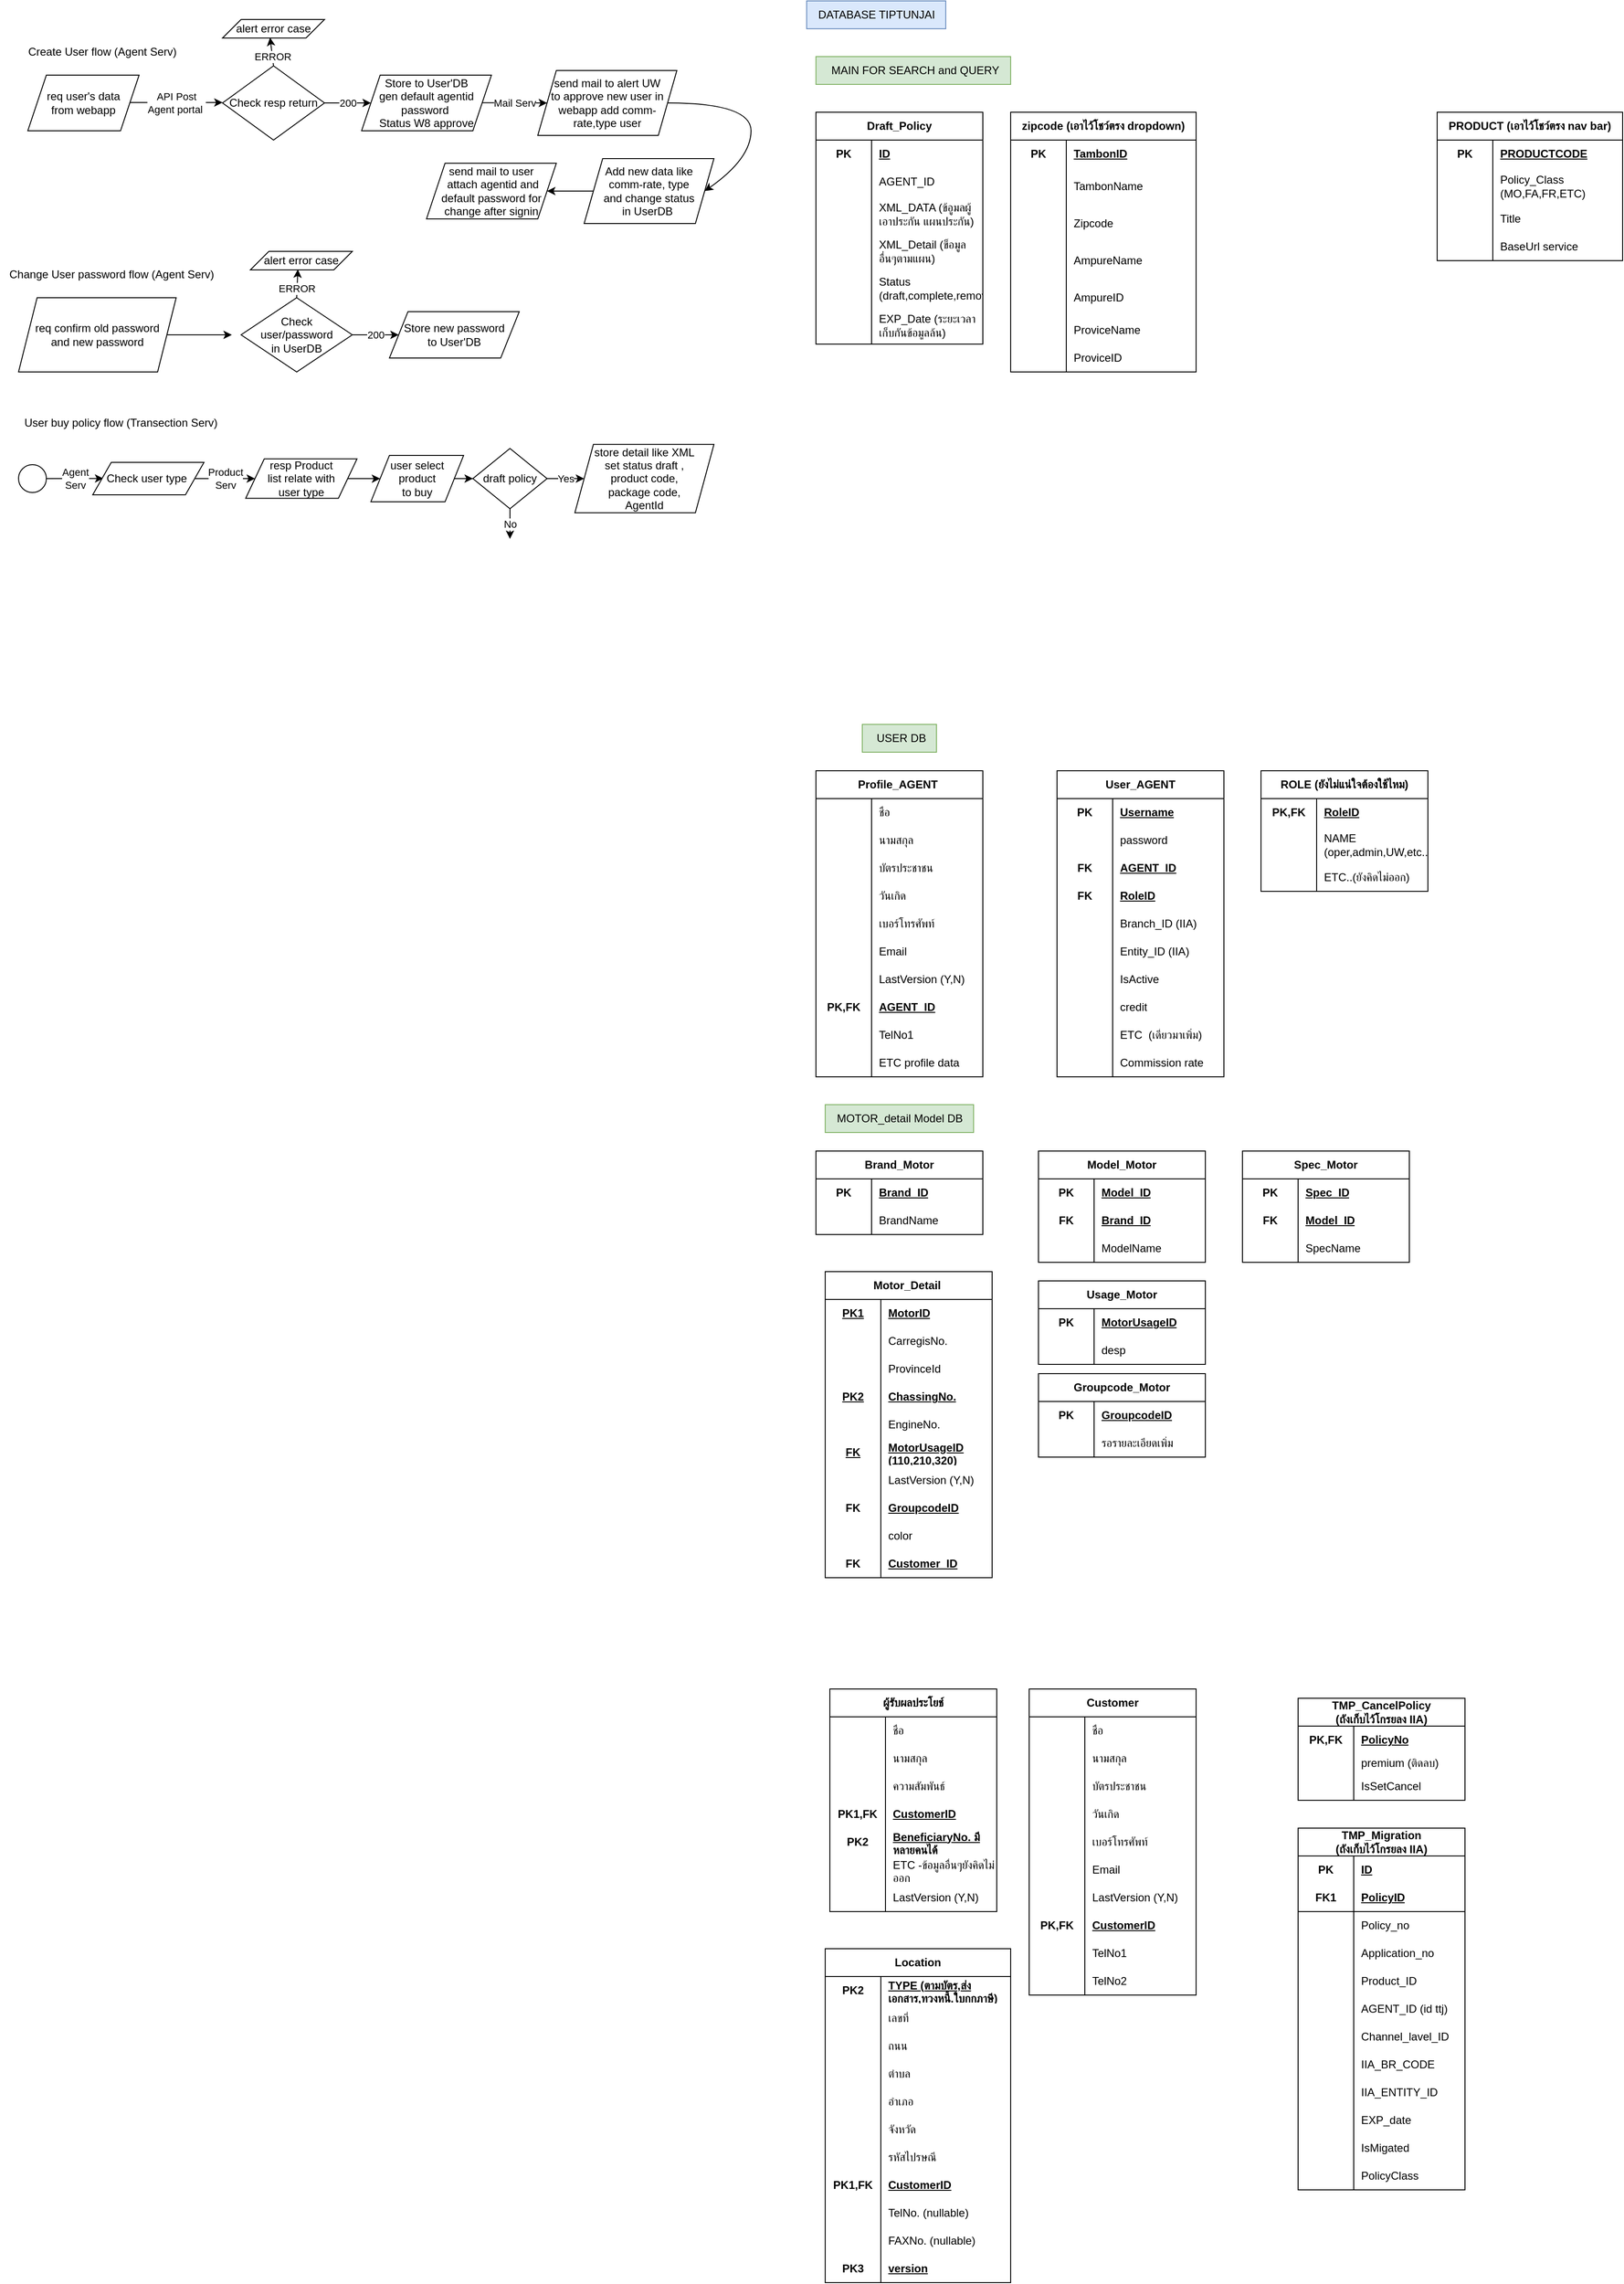 <mxfile version="21.3.7" type="github">
  <diagram name="Page-1" id="44JI4C8R31M0oAdyuukS">
    <mxGraphModel dx="1257" dy="3991" grid="1" gridSize="10" guides="1" tooltips="1" connect="1" arrows="1" fold="1" page="1" pageScale="1" pageWidth="850" pageHeight="1100" math="0" shadow="0">
      <root>
        <mxCell id="0" />
        <mxCell id="1" parent="0" />
        <mxCell id="BxGnbzMDGsEj_S8abmfZ-5" value="Create User flow (Agent Serv)" style="text;html=1;align=center;verticalAlign=middle;resizable=0;points=[];autosize=1;strokeColor=none;fillColor=none;" parent="1" vertex="1">
          <mxGeometry x="30" y="-3240" width="180" height="30" as="geometry" />
        </mxCell>
        <mxCell id="BxGnbzMDGsEj_S8abmfZ-6" value="req user&#39;s data &lt;br&gt;from webapp" style="shape=parallelogram;perimeter=parallelogramPerimeter;whiteSpace=wrap;html=1;fixedSize=1;" parent="1" vertex="1">
          <mxGeometry x="40" y="-3200" width="120" height="60" as="geometry" />
        </mxCell>
        <mxCell id="BxGnbzMDGsEj_S8abmfZ-7" value="" style="endArrow=classic;html=1;rounded=0;" parent="1" edge="1">
          <mxGeometry relative="1" as="geometry">
            <mxPoint x="150" y="-3170.5" as="sourcePoint" />
            <mxPoint x="250" y="-3170.5" as="targetPoint" />
          </mxGeometry>
        </mxCell>
        <mxCell id="BxGnbzMDGsEj_S8abmfZ-8" value="API Post&lt;br&gt;Agent portal&amp;nbsp;" style="edgeLabel;resizable=0;html=1;align=center;verticalAlign=middle;" parent="BxGnbzMDGsEj_S8abmfZ-7" connectable="0" vertex="1">
          <mxGeometry relative="1" as="geometry" />
        </mxCell>
        <mxCell id="BxGnbzMDGsEj_S8abmfZ-10" value="Check resp return" style="rhombus;whiteSpace=wrap;html=1;" parent="1" vertex="1">
          <mxGeometry x="250" y="-3210" width="110" height="80" as="geometry" />
        </mxCell>
        <mxCell id="BxGnbzMDGsEj_S8abmfZ-11" value="ERROR" style="edgeStyle=none;orthogonalLoop=1;jettySize=auto;html=1;rounded=0;exitX=0.5;exitY=0;exitDx=0;exitDy=0;entryX=0.466;entryY=0.976;entryDx=0;entryDy=0;entryPerimeter=0;" parent="1" source="BxGnbzMDGsEj_S8abmfZ-10" target="BxGnbzMDGsEj_S8abmfZ-16" edge="1">
          <mxGeometry x="-0.333" width="80" relative="1" as="geometry">
            <mxPoint x="304.76" y="-3130" as="sourcePoint" />
            <mxPoint x="305" y="-3100" as="targetPoint" />
            <Array as="points" />
            <mxPoint as="offset" />
          </mxGeometry>
        </mxCell>
        <mxCell id="BxGnbzMDGsEj_S8abmfZ-12" value="200" style="edgeStyle=none;orthogonalLoop=1;jettySize=auto;html=1;rounded=0;" parent="1" edge="1">
          <mxGeometry width="80" relative="1" as="geometry">
            <mxPoint x="360" y="-3170" as="sourcePoint" />
            <mxPoint x="410" y="-3170" as="targetPoint" />
            <Array as="points" />
            <mxPoint as="offset" />
          </mxGeometry>
        </mxCell>
        <mxCell id="BxGnbzMDGsEj_S8abmfZ-13" value="Store to User&#39;DB&lt;br&gt;gen default agentid&lt;br&gt;password&amp;nbsp;&lt;br&gt;Status W8 approve" style="shape=parallelogram;perimeter=parallelogramPerimeter;whiteSpace=wrap;html=1;fixedSize=1;" parent="1" vertex="1">
          <mxGeometry x="400" y="-3200" width="140" height="60" as="geometry" />
        </mxCell>
        <mxCell id="BxGnbzMDGsEj_S8abmfZ-14" value="Mail Serv" style="edgeStyle=none;orthogonalLoop=1;jettySize=auto;html=1;rounded=0;entryX=0;entryY=0.5;entryDx=0;entryDy=0;" parent="1" target="BxGnbzMDGsEj_S8abmfZ-15" edge="1">
          <mxGeometry x="0.009" width="80" relative="1" as="geometry">
            <mxPoint x="530" y="-3170.24" as="sourcePoint" />
            <mxPoint x="590" y="-3170" as="targetPoint" />
            <Array as="points" />
            <mxPoint as="offset" />
          </mxGeometry>
        </mxCell>
        <mxCell id="BxGnbzMDGsEj_S8abmfZ-15" value="send mail to alert UW &lt;br&gt;to approve new user in webapp add comm-rate,type user" style="shape=parallelogram;perimeter=parallelogramPerimeter;whiteSpace=wrap;html=1;fixedSize=1;" parent="1" vertex="1">
          <mxGeometry x="590" y="-3205" width="150" height="70" as="geometry" />
        </mxCell>
        <mxCell id="BxGnbzMDGsEj_S8abmfZ-16" value="alert error case" style="shape=parallelogram;perimeter=parallelogramPerimeter;whiteSpace=wrap;html=1;fixedSize=1;" parent="1" vertex="1">
          <mxGeometry x="250" y="-3260" width="110" height="20" as="geometry" />
        </mxCell>
        <mxCell id="BxGnbzMDGsEj_S8abmfZ-17" value="" style="curved=1;endArrow=classic;html=1;rounded=0;entryX=1;entryY=0.5;entryDx=0;entryDy=0;" parent="1" target="BxGnbzMDGsEj_S8abmfZ-18" edge="1">
          <mxGeometry width="50" height="50" relative="1" as="geometry">
            <mxPoint x="730" y="-3170" as="sourcePoint" />
            <mxPoint x="750" y="-3100" as="targetPoint" />
            <Array as="points">
              <mxPoint x="820" y="-3170" />
              <mxPoint x="820" y="-3110" />
            </Array>
          </mxGeometry>
        </mxCell>
        <mxCell id="BxGnbzMDGsEj_S8abmfZ-18" value="Add new data like &lt;br&gt;comm-rate, type &lt;br&gt;and&amp;nbsp;change status &lt;br&gt;in UserDB&amp;nbsp;" style="shape=parallelogram;perimeter=parallelogramPerimeter;whiteSpace=wrap;html=1;fixedSize=1;" parent="1" vertex="1">
          <mxGeometry x="640" y="-3110" width="140" height="70" as="geometry" />
        </mxCell>
        <mxCell id="BxGnbzMDGsEj_S8abmfZ-19" value="" style="endArrow=classic;html=1;rounded=0;exitX=0;exitY=0.5;exitDx=0;exitDy=0;" parent="1" source="BxGnbzMDGsEj_S8abmfZ-18" edge="1">
          <mxGeometry width="50" height="50" relative="1" as="geometry">
            <mxPoint x="490" y="-3080" as="sourcePoint" />
            <mxPoint x="600" y="-3075" as="targetPoint" />
          </mxGeometry>
        </mxCell>
        <mxCell id="BxGnbzMDGsEj_S8abmfZ-20" value="send mail to user&lt;br&gt;&amp;nbsp;attach agentid and default password for change after signin" style="shape=parallelogram;perimeter=parallelogramPerimeter;whiteSpace=wrap;html=1;fixedSize=1;" parent="1" vertex="1">
          <mxGeometry x="470" y="-3105" width="140" height="60" as="geometry" />
        </mxCell>
        <mxCell id="BxGnbzMDGsEj_S8abmfZ-21" value="Change User password flow (Agent Serv)" style="text;html=1;align=center;verticalAlign=middle;resizable=0;points=[];autosize=1;strokeColor=none;fillColor=none;" parent="1" vertex="1">
          <mxGeometry x="10" y="-3000" width="240" height="30" as="geometry" />
        </mxCell>
        <mxCell id="BxGnbzMDGsEj_S8abmfZ-22" value="req confirm old password &lt;br&gt;and new password" style="shape=parallelogram;perimeter=parallelogramPerimeter;whiteSpace=wrap;html=1;fixedSize=1;" parent="1" vertex="1">
          <mxGeometry x="30" y="-2960" width="170" height="80" as="geometry" />
        </mxCell>
        <mxCell id="BxGnbzMDGsEj_S8abmfZ-23" value="" style="endArrow=classic;html=1;rounded=0;exitX=1;exitY=0.5;exitDx=0;exitDy=0;" parent="1" source="BxGnbzMDGsEj_S8abmfZ-22" edge="1">
          <mxGeometry width="50" height="50" relative="1" as="geometry">
            <mxPoint x="400" y="-2940" as="sourcePoint" />
            <mxPoint x="260" y="-2920" as="targetPoint" />
          </mxGeometry>
        </mxCell>
        <mxCell id="BxGnbzMDGsEj_S8abmfZ-24" value="Check &lt;br&gt;user/password&lt;br&gt;in UserDB" style="rhombus;whiteSpace=wrap;html=1;" parent="1" vertex="1">
          <mxGeometry x="270" y="-2960" width="120" height="80" as="geometry" />
        </mxCell>
        <mxCell id="BxGnbzMDGsEj_S8abmfZ-25" value="ERROR" style="edgeStyle=none;orthogonalLoop=1;jettySize=auto;html=1;rounded=0;exitX=0.5;exitY=0;exitDx=0;exitDy=0;entryX=0.466;entryY=0.976;entryDx=0;entryDy=0;entryPerimeter=0;" parent="1" source="BxGnbzMDGsEj_S8abmfZ-24" target="BxGnbzMDGsEj_S8abmfZ-28" edge="1">
          <mxGeometry x="-0.333" width="80" relative="1" as="geometry">
            <mxPoint x="335" y="-2960" as="sourcePoint" />
            <mxPoint x="335" y="-2850" as="targetPoint" />
            <Array as="points" />
            <mxPoint as="offset" />
          </mxGeometry>
        </mxCell>
        <mxCell id="BxGnbzMDGsEj_S8abmfZ-26" value="200" style="edgeStyle=none;orthogonalLoop=1;jettySize=auto;html=1;rounded=0;entryX=0;entryY=0.5;entryDx=0;entryDy=0;" parent="1" target="BxGnbzMDGsEj_S8abmfZ-27" edge="1">
          <mxGeometry width="80" relative="1" as="geometry">
            <mxPoint x="390" y="-2920" as="sourcePoint" />
            <mxPoint x="450" y="-2920" as="targetPoint" />
            <Array as="points" />
            <mxPoint as="offset" />
          </mxGeometry>
        </mxCell>
        <mxCell id="BxGnbzMDGsEj_S8abmfZ-27" value="Store new password&lt;br&gt;to User&#39;DB&lt;br&gt;" style="shape=parallelogram;perimeter=parallelogramPerimeter;whiteSpace=wrap;html=1;fixedSize=1;" parent="1" vertex="1">
          <mxGeometry x="430" y="-2945" width="140" height="50" as="geometry" />
        </mxCell>
        <mxCell id="BxGnbzMDGsEj_S8abmfZ-28" value="alert error case" style="shape=parallelogram;perimeter=parallelogramPerimeter;whiteSpace=wrap;html=1;fixedSize=1;" parent="1" vertex="1">
          <mxGeometry x="280" y="-3010" width="110" height="20" as="geometry" />
        </mxCell>
        <mxCell id="BxGnbzMDGsEj_S8abmfZ-29" value="User buy policy flow (Transection Serv)" style="text;html=1;align=center;verticalAlign=middle;resizable=0;points=[];autosize=1;strokeColor=none;fillColor=none;" parent="1" vertex="1">
          <mxGeometry x="25" y="-2840" width="230" height="30" as="geometry" />
        </mxCell>
        <mxCell id="BxGnbzMDGsEj_S8abmfZ-30" value="" style="ellipse;whiteSpace=wrap;html=1;aspect=fixed;" parent="1" vertex="1">
          <mxGeometry x="30" y="-2780" width="30" height="30" as="geometry" />
        </mxCell>
        <mxCell id="BxGnbzMDGsEj_S8abmfZ-31" value="" style="endArrow=classic;html=1;rounded=0;exitX=1;exitY=0.5;exitDx=0;exitDy=0;entryX=0.095;entryY=0.495;entryDx=0;entryDy=0;entryPerimeter=0;" parent="1" source="BxGnbzMDGsEj_S8abmfZ-30" target="BxGnbzMDGsEj_S8abmfZ-33" edge="1">
          <mxGeometry relative="1" as="geometry">
            <mxPoint x="70" y="-2765.38" as="sourcePoint" />
            <mxPoint x="130" y="-2765" as="targetPoint" />
          </mxGeometry>
        </mxCell>
        <mxCell id="BxGnbzMDGsEj_S8abmfZ-32" value="Agent &lt;br&gt;Serv" style="edgeLabel;resizable=0;html=1;align=center;verticalAlign=middle;" parent="BxGnbzMDGsEj_S8abmfZ-31" connectable="0" vertex="1">
          <mxGeometry relative="1" as="geometry" />
        </mxCell>
        <mxCell id="BxGnbzMDGsEj_S8abmfZ-33" value="Check user type&amp;nbsp;" style="shape=parallelogram;perimeter=parallelogramPerimeter;whiteSpace=wrap;html=1;fixedSize=1;" parent="1" vertex="1">
          <mxGeometry x="110" y="-2782.5" width="120" height="35" as="geometry" />
        </mxCell>
        <mxCell id="BxGnbzMDGsEj_S8abmfZ-34" value="" style="endArrow=classic;html=1;rounded=0;exitX=1;exitY=0.5;exitDx=0;exitDy=0;entryX=0;entryY=0.5;entryDx=0;entryDy=0;" parent="1" source="BxGnbzMDGsEj_S8abmfZ-33" target="BxGnbzMDGsEj_S8abmfZ-36" edge="1">
          <mxGeometry relative="1" as="geometry">
            <mxPoint x="210" y="-2770" as="sourcePoint" />
            <mxPoint x="290" y="-2765" as="targetPoint" />
          </mxGeometry>
        </mxCell>
        <mxCell id="BxGnbzMDGsEj_S8abmfZ-35" value="Product&lt;br&gt;Serv" style="edgeLabel;resizable=0;html=1;align=center;verticalAlign=middle;" parent="BxGnbzMDGsEj_S8abmfZ-34" connectable="0" vertex="1">
          <mxGeometry relative="1" as="geometry" />
        </mxCell>
        <mxCell id="BxGnbzMDGsEj_S8abmfZ-42" style="edgeStyle=orthogonalEdgeStyle;rounded=0;orthogonalLoop=1;jettySize=auto;html=1;entryX=0;entryY=0.5;entryDx=0;entryDy=0;" parent="1" source="BxGnbzMDGsEj_S8abmfZ-36" target="BxGnbzMDGsEj_S8abmfZ-40" edge="1">
          <mxGeometry relative="1" as="geometry" />
        </mxCell>
        <mxCell id="BxGnbzMDGsEj_S8abmfZ-36" value="resp Product &lt;br&gt;list relate with &lt;br&gt;user type" style="shape=parallelogram;perimeter=parallelogramPerimeter;whiteSpace=wrap;html=1;fixedSize=1;" parent="1" vertex="1">
          <mxGeometry x="275" y="-2786.25" width="120" height="42.5" as="geometry" />
        </mxCell>
        <mxCell id="BxGnbzMDGsEj_S8abmfZ-44" value="" style="edgeStyle=orthogonalEdgeStyle;rounded=0;orthogonalLoop=1;jettySize=auto;html=1;entryX=0;entryY=0.5;entryDx=0;entryDy=0;" parent="1" source="BxGnbzMDGsEj_S8abmfZ-40" target="BxGnbzMDGsEj_S8abmfZ-45" edge="1">
          <mxGeometry relative="1" as="geometry">
            <mxPoint x="530" y="-2765" as="targetPoint" />
            <Array as="points" />
          </mxGeometry>
        </mxCell>
        <mxCell id="BxGnbzMDGsEj_S8abmfZ-40" value="user select product &lt;br&gt;to buy" style="shape=parallelogram;perimeter=parallelogramPerimeter;whiteSpace=wrap;html=1;fixedSize=1;" parent="1" vertex="1">
          <mxGeometry x="410" y="-2790" width="100" height="50" as="geometry" />
        </mxCell>
        <mxCell id="BxGnbzMDGsEj_S8abmfZ-45" value="draft policy" style="rhombus;whiteSpace=wrap;html=1;" parent="1" vertex="1">
          <mxGeometry x="520" y="-2797.5" width="80" height="65" as="geometry" />
        </mxCell>
        <mxCell id="BxGnbzMDGsEj_S8abmfZ-46" value="" style="endArrow=classic;html=1;rounded=0;exitX=1;exitY=0.5;exitDx=0;exitDy=0;entryX=0;entryY=0.5;entryDx=0;entryDy=0;" parent="1" source="BxGnbzMDGsEj_S8abmfZ-45" target="BxGnbzMDGsEj_S8abmfZ-48" edge="1">
          <mxGeometry relative="1" as="geometry">
            <mxPoint x="610" y="-2765.43" as="sourcePoint" />
            <mxPoint x="640" y="-2765" as="targetPoint" />
          </mxGeometry>
        </mxCell>
        <mxCell id="BxGnbzMDGsEj_S8abmfZ-47" value="Yes" style="edgeLabel;resizable=0;html=1;align=center;verticalAlign=middle;" parent="BxGnbzMDGsEj_S8abmfZ-46" connectable="0" vertex="1">
          <mxGeometry relative="1" as="geometry" />
        </mxCell>
        <mxCell id="BxGnbzMDGsEj_S8abmfZ-48" value="store detail like XML &lt;br&gt;set status draft ,&lt;br&gt;product code, &lt;br&gt;package code,&lt;br&gt;AgentId" style="shape=parallelogram;perimeter=parallelogramPerimeter;whiteSpace=wrap;html=1;fixedSize=1;" parent="1" vertex="1">
          <mxGeometry x="630" y="-2801.88" width="150" height="73.75" as="geometry" />
        </mxCell>
        <mxCell id="BxGnbzMDGsEj_S8abmfZ-49" value="" style="endArrow=classic;html=1;rounded=0;exitX=0.5;exitY=1;exitDx=0;exitDy=0;" parent="1" source="BxGnbzMDGsEj_S8abmfZ-45" edge="1">
          <mxGeometry relative="1" as="geometry">
            <mxPoint x="530" y="-2740" as="sourcePoint" />
            <mxPoint x="560" y="-2700" as="targetPoint" />
          </mxGeometry>
        </mxCell>
        <mxCell id="BxGnbzMDGsEj_S8abmfZ-50" value="No" style="edgeLabel;resizable=0;html=1;align=center;verticalAlign=middle;" parent="BxGnbzMDGsEj_S8abmfZ-49" connectable="0" vertex="1">
          <mxGeometry relative="1" as="geometry" />
        </mxCell>
        <mxCell id="BxGnbzMDGsEj_S8abmfZ-51" value="TMP_Migration&lt;br&gt;(ถังเก็บไว้โกรยลง IIA)" style="shape=table;startSize=30;container=1;collapsible=1;childLayout=tableLayout;fixedRows=1;rowLines=0;fontStyle=1;align=center;resizeLast=1;html=1;whiteSpace=wrap;" parent="1" vertex="1">
          <mxGeometry x="1410" y="-1310" width="180" height="390" as="geometry" />
        </mxCell>
        <mxCell id="BxGnbzMDGsEj_S8abmfZ-52" value="" style="shape=tableRow;horizontal=0;startSize=0;swimlaneHead=0;swimlaneBody=0;fillColor=none;collapsible=0;dropTarget=0;points=[[0,0.5],[1,0.5]];portConstraint=eastwest;top=0;left=0;right=0;bottom=0;html=1;" parent="BxGnbzMDGsEj_S8abmfZ-51" vertex="1">
          <mxGeometry y="30" width="180" height="30" as="geometry" />
        </mxCell>
        <mxCell id="BxGnbzMDGsEj_S8abmfZ-53" value="PK" style="shape=partialRectangle;connectable=0;fillColor=none;top=0;left=0;bottom=0;right=0;fontStyle=1;overflow=hidden;html=1;whiteSpace=wrap;" parent="BxGnbzMDGsEj_S8abmfZ-52" vertex="1">
          <mxGeometry width="60" height="30" as="geometry">
            <mxRectangle width="60" height="30" as="alternateBounds" />
          </mxGeometry>
        </mxCell>
        <mxCell id="BxGnbzMDGsEj_S8abmfZ-54" value="ID" style="shape=partialRectangle;connectable=0;fillColor=none;top=0;left=0;bottom=0;right=0;align=left;spacingLeft=6;fontStyle=5;overflow=hidden;html=1;whiteSpace=wrap;" parent="BxGnbzMDGsEj_S8abmfZ-52" vertex="1">
          <mxGeometry x="60" width="120" height="30" as="geometry">
            <mxRectangle width="120" height="30" as="alternateBounds" />
          </mxGeometry>
        </mxCell>
        <mxCell id="BxGnbzMDGsEj_S8abmfZ-55" value="" style="shape=tableRow;horizontal=0;startSize=0;swimlaneHead=0;swimlaneBody=0;fillColor=none;collapsible=0;dropTarget=0;points=[[0,0.5],[1,0.5]];portConstraint=eastwest;top=0;left=0;right=0;bottom=1;html=1;" parent="BxGnbzMDGsEj_S8abmfZ-51" vertex="1">
          <mxGeometry y="60" width="180" height="30" as="geometry" />
        </mxCell>
        <mxCell id="BxGnbzMDGsEj_S8abmfZ-56" value="FK1" style="shape=partialRectangle;connectable=0;fillColor=none;top=0;left=0;bottom=0;right=0;fontStyle=1;overflow=hidden;html=1;whiteSpace=wrap;" parent="BxGnbzMDGsEj_S8abmfZ-55" vertex="1">
          <mxGeometry width="60" height="30" as="geometry">
            <mxRectangle width="60" height="30" as="alternateBounds" />
          </mxGeometry>
        </mxCell>
        <mxCell id="BxGnbzMDGsEj_S8abmfZ-57" value="PolicyID" style="shape=partialRectangle;connectable=0;fillColor=none;top=0;left=0;bottom=0;right=0;align=left;spacingLeft=6;fontStyle=5;overflow=hidden;html=1;whiteSpace=wrap;" parent="BxGnbzMDGsEj_S8abmfZ-55" vertex="1">
          <mxGeometry x="60" width="120" height="30" as="geometry">
            <mxRectangle width="120" height="30" as="alternateBounds" />
          </mxGeometry>
        </mxCell>
        <mxCell id="BxGnbzMDGsEj_S8abmfZ-58" value="" style="shape=tableRow;horizontal=0;startSize=0;swimlaneHead=0;swimlaneBody=0;fillColor=none;collapsible=0;dropTarget=0;points=[[0,0.5],[1,0.5]];portConstraint=eastwest;top=0;left=0;right=0;bottom=0;html=1;" parent="BxGnbzMDGsEj_S8abmfZ-51" vertex="1">
          <mxGeometry y="90" width="180" height="30" as="geometry" />
        </mxCell>
        <mxCell id="BxGnbzMDGsEj_S8abmfZ-59" value="" style="shape=partialRectangle;connectable=0;fillColor=none;top=0;left=0;bottom=0;right=0;editable=1;overflow=hidden;html=1;whiteSpace=wrap;" parent="BxGnbzMDGsEj_S8abmfZ-58" vertex="1">
          <mxGeometry width="60" height="30" as="geometry">
            <mxRectangle width="60" height="30" as="alternateBounds" />
          </mxGeometry>
        </mxCell>
        <mxCell id="BxGnbzMDGsEj_S8abmfZ-60" value="Policy_no" style="shape=partialRectangle;connectable=0;fillColor=none;top=0;left=0;bottom=0;right=0;align=left;spacingLeft=6;overflow=hidden;html=1;whiteSpace=wrap;" parent="BxGnbzMDGsEj_S8abmfZ-58" vertex="1">
          <mxGeometry x="60" width="120" height="30" as="geometry">
            <mxRectangle width="120" height="30" as="alternateBounds" />
          </mxGeometry>
        </mxCell>
        <mxCell id="BxGnbzMDGsEj_S8abmfZ-61" value="" style="shape=tableRow;horizontal=0;startSize=0;swimlaneHead=0;swimlaneBody=0;fillColor=none;collapsible=0;dropTarget=0;points=[[0,0.5],[1,0.5]];portConstraint=eastwest;top=0;left=0;right=0;bottom=0;html=1;" parent="BxGnbzMDGsEj_S8abmfZ-51" vertex="1">
          <mxGeometry y="120" width="180" height="30" as="geometry" />
        </mxCell>
        <mxCell id="BxGnbzMDGsEj_S8abmfZ-62" value="" style="shape=partialRectangle;connectable=0;fillColor=none;top=0;left=0;bottom=0;right=0;editable=1;overflow=hidden;html=1;whiteSpace=wrap;" parent="BxGnbzMDGsEj_S8abmfZ-61" vertex="1">
          <mxGeometry width="60" height="30" as="geometry">
            <mxRectangle width="60" height="30" as="alternateBounds" />
          </mxGeometry>
        </mxCell>
        <mxCell id="BxGnbzMDGsEj_S8abmfZ-63" value="Application_no" style="shape=partialRectangle;connectable=0;fillColor=none;top=0;left=0;bottom=0;right=0;align=left;spacingLeft=6;overflow=hidden;html=1;whiteSpace=wrap;" parent="BxGnbzMDGsEj_S8abmfZ-61" vertex="1">
          <mxGeometry x="60" width="120" height="30" as="geometry">
            <mxRectangle width="120" height="30" as="alternateBounds" />
          </mxGeometry>
        </mxCell>
        <mxCell id="BxGnbzMDGsEj_S8abmfZ-72" value="" style="shape=tableRow;horizontal=0;startSize=0;swimlaneHead=0;swimlaneBody=0;fillColor=none;collapsible=0;dropTarget=0;points=[[0,0.5],[1,0.5]];portConstraint=eastwest;top=0;left=0;right=0;bottom=0;html=1;" parent="BxGnbzMDGsEj_S8abmfZ-51" vertex="1">
          <mxGeometry y="150" width="180" height="30" as="geometry" />
        </mxCell>
        <mxCell id="BxGnbzMDGsEj_S8abmfZ-73" value="" style="shape=partialRectangle;connectable=0;fillColor=none;top=0;left=0;bottom=0;right=0;editable=1;overflow=hidden;html=1;whiteSpace=wrap;" parent="BxGnbzMDGsEj_S8abmfZ-72" vertex="1">
          <mxGeometry width="60" height="30" as="geometry">
            <mxRectangle width="60" height="30" as="alternateBounds" />
          </mxGeometry>
        </mxCell>
        <mxCell id="BxGnbzMDGsEj_S8abmfZ-74" value="Product_ID" style="shape=partialRectangle;connectable=0;fillColor=none;top=0;left=0;bottom=0;right=0;align=left;spacingLeft=6;overflow=hidden;html=1;whiteSpace=wrap;" parent="BxGnbzMDGsEj_S8abmfZ-72" vertex="1">
          <mxGeometry x="60" width="120" height="30" as="geometry">
            <mxRectangle width="120" height="30" as="alternateBounds" />
          </mxGeometry>
        </mxCell>
        <mxCell id="BxGnbzMDGsEj_S8abmfZ-91" value="" style="shape=tableRow;horizontal=0;startSize=0;swimlaneHead=0;swimlaneBody=0;fillColor=none;collapsible=0;dropTarget=0;points=[[0,0.5],[1,0.5]];portConstraint=eastwest;top=0;left=0;right=0;bottom=0;html=1;" parent="BxGnbzMDGsEj_S8abmfZ-51" vertex="1">
          <mxGeometry y="180" width="180" height="30" as="geometry" />
        </mxCell>
        <mxCell id="BxGnbzMDGsEj_S8abmfZ-92" value="" style="shape=partialRectangle;connectable=0;fillColor=none;top=0;left=0;bottom=0;right=0;editable=1;overflow=hidden;html=1;whiteSpace=wrap;" parent="BxGnbzMDGsEj_S8abmfZ-91" vertex="1">
          <mxGeometry width="60" height="30" as="geometry">
            <mxRectangle width="60" height="30" as="alternateBounds" />
          </mxGeometry>
        </mxCell>
        <mxCell id="BxGnbzMDGsEj_S8abmfZ-93" value="AGENT_ID (id ttj)" style="shape=partialRectangle;connectable=0;fillColor=none;top=0;left=0;bottom=0;right=0;align=left;spacingLeft=6;overflow=hidden;html=1;whiteSpace=wrap;" parent="BxGnbzMDGsEj_S8abmfZ-91" vertex="1">
          <mxGeometry x="60" width="120" height="30" as="geometry">
            <mxRectangle width="120" height="30" as="alternateBounds" />
          </mxGeometry>
        </mxCell>
        <mxCell id="BxGnbzMDGsEj_S8abmfZ-94" value="" style="shape=tableRow;horizontal=0;startSize=0;swimlaneHead=0;swimlaneBody=0;fillColor=none;collapsible=0;dropTarget=0;points=[[0,0.5],[1,0.5]];portConstraint=eastwest;top=0;left=0;right=0;bottom=0;html=1;" parent="BxGnbzMDGsEj_S8abmfZ-51" vertex="1">
          <mxGeometry y="210" width="180" height="30" as="geometry" />
        </mxCell>
        <mxCell id="BxGnbzMDGsEj_S8abmfZ-95" value="" style="shape=partialRectangle;connectable=0;fillColor=none;top=0;left=0;bottom=0;right=0;editable=1;overflow=hidden;html=1;whiteSpace=wrap;" parent="BxGnbzMDGsEj_S8abmfZ-94" vertex="1">
          <mxGeometry width="60" height="30" as="geometry">
            <mxRectangle width="60" height="30" as="alternateBounds" />
          </mxGeometry>
        </mxCell>
        <mxCell id="BxGnbzMDGsEj_S8abmfZ-96" value="Channel_lavel_ID" style="shape=partialRectangle;connectable=0;fillColor=none;top=0;left=0;bottom=0;right=0;align=left;spacingLeft=6;overflow=hidden;html=1;whiteSpace=wrap;" parent="BxGnbzMDGsEj_S8abmfZ-94" vertex="1">
          <mxGeometry x="60" width="120" height="30" as="geometry">
            <mxRectangle width="120" height="30" as="alternateBounds" />
          </mxGeometry>
        </mxCell>
        <mxCell id="BxGnbzMDGsEj_S8abmfZ-97" value="" style="shape=tableRow;horizontal=0;startSize=0;swimlaneHead=0;swimlaneBody=0;fillColor=none;collapsible=0;dropTarget=0;points=[[0,0.5],[1,0.5]];portConstraint=eastwest;top=0;left=0;right=0;bottom=0;html=1;" parent="BxGnbzMDGsEj_S8abmfZ-51" vertex="1">
          <mxGeometry y="240" width="180" height="30" as="geometry" />
        </mxCell>
        <mxCell id="BxGnbzMDGsEj_S8abmfZ-98" value="" style="shape=partialRectangle;connectable=0;fillColor=none;top=0;left=0;bottom=0;right=0;editable=1;overflow=hidden;html=1;whiteSpace=wrap;" parent="BxGnbzMDGsEj_S8abmfZ-97" vertex="1">
          <mxGeometry width="60" height="30" as="geometry">
            <mxRectangle width="60" height="30" as="alternateBounds" />
          </mxGeometry>
        </mxCell>
        <mxCell id="BxGnbzMDGsEj_S8abmfZ-99" value="IIA_BR_CODE" style="shape=partialRectangle;connectable=0;fillColor=none;top=0;left=0;bottom=0;right=0;align=left;spacingLeft=6;overflow=hidden;html=1;whiteSpace=wrap;" parent="BxGnbzMDGsEj_S8abmfZ-97" vertex="1">
          <mxGeometry x="60" width="120" height="30" as="geometry">
            <mxRectangle width="120" height="30" as="alternateBounds" />
          </mxGeometry>
        </mxCell>
        <mxCell id="BxGnbzMDGsEj_S8abmfZ-100" value="" style="shape=tableRow;horizontal=0;startSize=0;swimlaneHead=0;swimlaneBody=0;fillColor=none;collapsible=0;dropTarget=0;points=[[0,0.5],[1,0.5]];portConstraint=eastwest;top=0;left=0;right=0;bottom=0;html=1;" parent="BxGnbzMDGsEj_S8abmfZ-51" vertex="1">
          <mxGeometry y="270" width="180" height="30" as="geometry" />
        </mxCell>
        <mxCell id="BxGnbzMDGsEj_S8abmfZ-101" value="" style="shape=partialRectangle;connectable=0;fillColor=none;top=0;left=0;bottom=0;right=0;editable=1;overflow=hidden;html=1;whiteSpace=wrap;" parent="BxGnbzMDGsEj_S8abmfZ-100" vertex="1">
          <mxGeometry width="60" height="30" as="geometry">
            <mxRectangle width="60" height="30" as="alternateBounds" />
          </mxGeometry>
        </mxCell>
        <mxCell id="BxGnbzMDGsEj_S8abmfZ-102" value="IIA_ENTITY_ID" style="shape=partialRectangle;connectable=0;fillColor=none;top=0;left=0;bottom=0;right=0;align=left;spacingLeft=6;overflow=hidden;html=1;whiteSpace=wrap;" parent="BxGnbzMDGsEj_S8abmfZ-100" vertex="1">
          <mxGeometry x="60" width="120" height="30" as="geometry">
            <mxRectangle width="120" height="30" as="alternateBounds" />
          </mxGeometry>
        </mxCell>
        <mxCell id="BxGnbzMDGsEj_S8abmfZ-103" value="" style="shape=tableRow;horizontal=0;startSize=0;swimlaneHead=0;swimlaneBody=0;fillColor=none;collapsible=0;dropTarget=0;points=[[0,0.5],[1,0.5]];portConstraint=eastwest;top=0;left=0;right=0;bottom=0;html=1;" parent="BxGnbzMDGsEj_S8abmfZ-51" vertex="1">
          <mxGeometry y="300" width="180" height="30" as="geometry" />
        </mxCell>
        <mxCell id="BxGnbzMDGsEj_S8abmfZ-104" value="" style="shape=partialRectangle;connectable=0;fillColor=none;top=0;left=0;bottom=0;right=0;editable=1;overflow=hidden;html=1;whiteSpace=wrap;" parent="BxGnbzMDGsEj_S8abmfZ-103" vertex="1">
          <mxGeometry width="60" height="30" as="geometry">
            <mxRectangle width="60" height="30" as="alternateBounds" />
          </mxGeometry>
        </mxCell>
        <mxCell id="BxGnbzMDGsEj_S8abmfZ-105" value="EXP_date" style="shape=partialRectangle;connectable=0;fillColor=none;top=0;left=0;bottom=0;right=0;align=left;spacingLeft=6;overflow=hidden;html=1;whiteSpace=wrap;" parent="BxGnbzMDGsEj_S8abmfZ-103" vertex="1">
          <mxGeometry x="60" width="120" height="30" as="geometry">
            <mxRectangle width="120" height="30" as="alternateBounds" />
          </mxGeometry>
        </mxCell>
        <mxCell id="BxGnbzMDGsEj_S8abmfZ-106" value="" style="shape=tableRow;horizontal=0;startSize=0;swimlaneHead=0;swimlaneBody=0;fillColor=none;collapsible=0;dropTarget=0;points=[[0,0.5],[1,0.5]];portConstraint=eastwest;top=0;left=0;right=0;bottom=0;html=1;" parent="BxGnbzMDGsEj_S8abmfZ-51" vertex="1">
          <mxGeometry y="330" width="180" height="30" as="geometry" />
        </mxCell>
        <mxCell id="BxGnbzMDGsEj_S8abmfZ-107" value="" style="shape=partialRectangle;connectable=0;fillColor=none;top=0;left=0;bottom=0;right=0;editable=1;overflow=hidden;html=1;whiteSpace=wrap;" parent="BxGnbzMDGsEj_S8abmfZ-106" vertex="1">
          <mxGeometry width="60" height="30" as="geometry">
            <mxRectangle width="60" height="30" as="alternateBounds" />
          </mxGeometry>
        </mxCell>
        <mxCell id="BxGnbzMDGsEj_S8abmfZ-108" value="IsMigated" style="shape=partialRectangle;connectable=0;fillColor=none;top=0;left=0;bottom=0;right=0;align=left;spacingLeft=6;overflow=hidden;html=1;whiteSpace=wrap;" parent="BxGnbzMDGsEj_S8abmfZ-106" vertex="1">
          <mxGeometry x="60" width="120" height="30" as="geometry">
            <mxRectangle width="120" height="30" as="alternateBounds" />
          </mxGeometry>
        </mxCell>
        <mxCell id="BxGnbzMDGsEj_S8abmfZ-109" value="" style="shape=tableRow;horizontal=0;startSize=0;swimlaneHead=0;swimlaneBody=0;fillColor=none;collapsible=0;dropTarget=0;points=[[0,0.5],[1,0.5]];portConstraint=eastwest;top=0;left=0;right=0;bottom=0;html=1;" parent="BxGnbzMDGsEj_S8abmfZ-51" vertex="1">
          <mxGeometry y="360" width="180" height="30" as="geometry" />
        </mxCell>
        <mxCell id="BxGnbzMDGsEj_S8abmfZ-110" value="" style="shape=partialRectangle;connectable=0;fillColor=none;top=0;left=0;bottom=0;right=0;editable=1;overflow=hidden;html=1;whiteSpace=wrap;" parent="BxGnbzMDGsEj_S8abmfZ-109" vertex="1">
          <mxGeometry width="60" height="30" as="geometry">
            <mxRectangle width="60" height="30" as="alternateBounds" />
          </mxGeometry>
        </mxCell>
        <mxCell id="BxGnbzMDGsEj_S8abmfZ-111" value="PolicyClass" style="shape=partialRectangle;connectable=0;fillColor=none;top=0;left=0;bottom=0;right=0;align=left;spacingLeft=6;overflow=hidden;html=1;whiteSpace=wrap;" parent="BxGnbzMDGsEj_S8abmfZ-109" vertex="1">
          <mxGeometry x="60" width="120" height="30" as="geometry">
            <mxRectangle width="120" height="30" as="alternateBounds" />
          </mxGeometry>
        </mxCell>
        <mxCell id="BxGnbzMDGsEj_S8abmfZ-64" value="DATABASE TIPTUNJAI" style="text;html=1;align=center;verticalAlign=middle;resizable=0;points=[];autosize=1;strokeColor=#6c8ebf;fillColor=#dae8fc;" parent="1" vertex="1">
          <mxGeometry x="880" y="-3280" width="150" height="30" as="geometry" />
        </mxCell>
        <mxCell id="BxGnbzMDGsEj_S8abmfZ-115" value="TMP_CancelPolicy&lt;br&gt;(ถังเก็บไว้โกรยลง IIA)" style="shape=table;startSize=30;container=1;collapsible=1;childLayout=tableLayout;fixedRows=1;rowLines=0;fontStyle=1;align=center;resizeLast=1;html=1;whiteSpace=wrap;" parent="1" vertex="1">
          <mxGeometry x="1410" y="-1450" width="180" height="110" as="geometry" />
        </mxCell>
        <mxCell id="BxGnbzMDGsEj_S8abmfZ-116" value="" style="shape=tableRow;horizontal=0;startSize=0;swimlaneHead=0;swimlaneBody=0;fillColor=none;collapsible=0;dropTarget=0;points=[[0,0.5],[1,0.5]];portConstraint=eastwest;top=0;left=0;right=0;bottom=0;html=1;strokeWidth=1;opacity=20;rounded=0;perimeterSpacing=1;strokeColor=inherit;" parent="BxGnbzMDGsEj_S8abmfZ-115" vertex="1">
          <mxGeometry y="30" width="180" height="30" as="geometry" />
        </mxCell>
        <mxCell id="BxGnbzMDGsEj_S8abmfZ-117" value="PK,FK" style="shape=partialRectangle;connectable=0;fillColor=none;top=0;left=0;bottom=0;right=0;fontStyle=1;overflow=hidden;html=1;whiteSpace=wrap;" parent="BxGnbzMDGsEj_S8abmfZ-116" vertex="1">
          <mxGeometry width="60" height="30" as="geometry">
            <mxRectangle width="60" height="30" as="alternateBounds" />
          </mxGeometry>
        </mxCell>
        <mxCell id="BxGnbzMDGsEj_S8abmfZ-118" value="PolicyNo" style="shape=partialRectangle;connectable=0;fillColor=none;top=0;left=0;bottom=0;right=0;align=left;spacingLeft=6;fontStyle=5;overflow=hidden;html=1;whiteSpace=wrap;" parent="BxGnbzMDGsEj_S8abmfZ-116" vertex="1">
          <mxGeometry x="60" width="120" height="30" as="geometry">
            <mxRectangle width="120" height="30" as="alternateBounds" />
          </mxGeometry>
        </mxCell>
        <mxCell id="BxGnbzMDGsEj_S8abmfZ-122" value="" style="shape=tableRow;horizontal=0;startSize=0;swimlaneHead=0;swimlaneBody=0;fillColor=none;collapsible=0;dropTarget=0;points=[[0,0.5],[1,0.5]];portConstraint=eastwest;top=0;left=0;right=0;bottom=0;html=1;" parent="BxGnbzMDGsEj_S8abmfZ-115" vertex="1">
          <mxGeometry y="60" width="180" height="20" as="geometry" />
        </mxCell>
        <mxCell id="BxGnbzMDGsEj_S8abmfZ-123" value="" style="shape=partialRectangle;connectable=0;fillColor=none;top=0;left=0;bottom=0;right=0;editable=1;overflow=hidden;html=1;whiteSpace=wrap;" parent="BxGnbzMDGsEj_S8abmfZ-122" vertex="1">
          <mxGeometry width="60" height="20" as="geometry">
            <mxRectangle width="60" height="20" as="alternateBounds" />
          </mxGeometry>
        </mxCell>
        <mxCell id="BxGnbzMDGsEj_S8abmfZ-124" value="premium (ติดลบ)" style="shape=partialRectangle;connectable=0;fillColor=none;top=0;left=0;bottom=0;right=0;align=left;spacingLeft=6;overflow=hidden;html=1;whiteSpace=wrap;" parent="BxGnbzMDGsEj_S8abmfZ-122" vertex="1">
          <mxGeometry x="60" width="120" height="20" as="geometry">
            <mxRectangle width="120" height="20" as="alternateBounds" />
          </mxGeometry>
        </mxCell>
        <mxCell id="BxGnbzMDGsEj_S8abmfZ-125" value="" style="shape=tableRow;horizontal=0;startSize=0;swimlaneHead=0;swimlaneBody=0;fillColor=none;collapsible=0;dropTarget=0;points=[[0,0.5],[1,0.5]];portConstraint=eastwest;top=0;left=0;right=0;bottom=0;html=1;" parent="BxGnbzMDGsEj_S8abmfZ-115" vertex="1">
          <mxGeometry y="80" width="180" height="30" as="geometry" />
        </mxCell>
        <mxCell id="BxGnbzMDGsEj_S8abmfZ-126" value="" style="shape=partialRectangle;connectable=0;fillColor=none;top=0;left=0;bottom=0;right=0;editable=1;overflow=hidden;html=1;whiteSpace=wrap;" parent="BxGnbzMDGsEj_S8abmfZ-125" vertex="1">
          <mxGeometry width="60" height="30" as="geometry">
            <mxRectangle width="60" height="30" as="alternateBounds" />
          </mxGeometry>
        </mxCell>
        <mxCell id="BxGnbzMDGsEj_S8abmfZ-127" value="IsSetCancel" style="shape=partialRectangle;connectable=0;fillColor=none;top=0;left=0;bottom=0;right=0;align=left;spacingLeft=6;overflow=hidden;html=1;whiteSpace=wrap;" parent="BxGnbzMDGsEj_S8abmfZ-125" vertex="1">
          <mxGeometry x="60" width="120" height="30" as="geometry">
            <mxRectangle width="120" height="30" as="alternateBounds" />
          </mxGeometry>
        </mxCell>
        <mxCell id="BxGnbzMDGsEj_S8abmfZ-162" value="Customer" style="shape=table;startSize=30;container=1;collapsible=1;childLayout=tableLayout;fixedRows=1;rowLines=0;fontStyle=1;align=center;resizeLast=1;html=1;whiteSpace=wrap;" parent="1" vertex="1">
          <mxGeometry x="1120" y="-1460" width="180" height="330" as="geometry" />
        </mxCell>
        <mxCell id="BxGnbzMDGsEj_S8abmfZ-169" value="" style="shape=tableRow;horizontal=0;startSize=0;swimlaneHead=0;swimlaneBody=0;fillColor=none;collapsible=0;dropTarget=0;points=[[0,0.5],[1,0.5]];portConstraint=eastwest;top=0;left=0;right=0;bottom=0;html=1;" parent="BxGnbzMDGsEj_S8abmfZ-162" vertex="1">
          <mxGeometry y="30" width="180" height="30" as="geometry" />
        </mxCell>
        <mxCell id="BxGnbzMDGsEj_S8abmfZ-170" value="" style="shape=partialRectangle;connectable=0;fillColor=none;top=0;left=0;bottom=0;right=0;editable=1;overflow=hidden;html=1;whiteSpace=wrap;" parent="BxGnbzMDGsEj_S8abmfZ-169" vertex="1">
          <mxGeometry width="60" height="30" as="geometry">
            <mxRectangle width="60" height="30" as="alternateBounds" />
          </mxGeometry>
        </mxCell>
        <mxCell id="BxGnbzMDGsEj_S8abmfZ-171" value="ชื่อ" style="shape=partialRectangle;connectable=0;fillColor=none;top=0;left=0;bottom=0;right=0;align=left;spacingLeft=6;overflow=hidden;html=1;whiteSpace=wrap;" parent="BxGnbzMDGsEj_S8abmfZ-169" vertex="1">
          <mxGeometry x="60" width="120" height="30" as="geometry">
            <mxRectangle width="120" height="30" as="alternateBounds" />
          </mxGeometry>
        </mxCell>
        <mxCell id="BxGnbzMDGsEj_S8abmfZ-172" value="" style="shape=tableRow;horizontal=0;startSize=0;swimlaneHead=0;swimlaneBody=0;fillColor=none;collapsible=0;dropTarget=0;points=[[0,0.5],[1,0.5]];portConstraint=eastwest;top=0;left=0;right=0;bottom=0;html=1;" parent="BxGnbzMDGsEj_S8abmfZ-162" vertex="1">
          <mxGeometry y="60" width="180" height="30" as="geometry" />
        </mxCell>
        <mxCell id="BxGnbzMDGsEj_S8abmfZ-173" value="" style="shape=partialRectangle;connectable=0;fillColor=none;top=0;left=0;bottom=0;right=0;editable=1;overflow=hidden;html=1;whiteSpace=wrap;" parent="BxGnbzMDGsEj_S8abmfZ-172" vertex="1">
          <mxGeometry width="60" height="30" as="geometry">
            <mxRectangle width="60" height="30" as="alternateBounds" />
          </mxGeometry>
        </mxCell>
        <mxCell id="BxGnbzMDGsEj_S8abmfZ-174" value="นามสกุล" style="shape=partialRectangle;connectable=0;fillColor=none;top=0;left=0;bottom=0;right=0;align=left;spacingLeft=6;overflow=hidden;html=1;whiteSpace=wrap;" parent="BxGnbzMDGsEj_S8abmfZ-172" vertex="1">
          <mxGeometry x="60" width="120" height="30" as="geometry">
            <mxRectangle width="120" height="30" as="alternateBounds" />
          </mxGeometry>
        </mxCell>
        <mxCell id="BxGnbzMDGsEj_S8abmfZ-175" value="" style="shape=tableRow;horizontal=0;startSize=0;swimlaneHead=0;swimlaneBody=0;fillColor=none;collapsible=0;dropTarget=0;points=[[0,0.5],[1,0.5]];portConstraint=eastwest;top=0;left=0;right=0;bottom=0;html=1;" parent="BxGnbzMDGsEj_S8abmfZ-162" vertex="1">
          <mxGeometry y="90" width="180" height="30" as="geometry" />
        </mxCell>
        <mxCell id="BxGnbzMDGsEj_S8abmfZ-176" value="" style="shape=partialRectangle;connectable=0;fillColor=none;top=0;left=0;bottom=0;right=0;editable=1;overflow=hidden;html=1;whiteSpace=wrap;" parent="BxGnbzMDGsEj_S8abmfZ-175" vertex="1">
          <mxGeometry width="60" height="30" as="geometry">
            <mxRectangle width="60" height="30" as="alternateBounds" />
          </mxGeometry>
        </mxCell>
        <mxCell id="BxGnbzMDGsEj_S8abmfZ-177" value="บัตรประชาชน" style="shape=partialRectangle;connectable=0;fillColor=none;top=0;left=0;bottom=0;right=0;align=left;spacingLeft=6;overflow=hidden;html=1;whiteSpace=wrap;" parent="BxGnbzMDGsEj_S8abmfZ-175" vertex="1">
          <mxGeometry x="60" width="120" height="30" as="geometry">
            <mxRectangle width="120" height="30" as="alternateBounds" />
          </mxGeometry>
        </mxCell>
        <mxCell id="BxGnbzMDGsEj_S8abmfZ-178" value="" style="shape=tableRow;horizontal=0;startSize=0;swimlaneHead=0;swimlaneBody=0;fillColor=none;collapsible=0;dropTarget=0;points=[[0,0.5],[1,0.5]];portConstraint=eastwest;top=0;left=0;right=0;bottom=0;html=1;" parent="BxGnbzMDGsEj_S8abmfZ-162" vertex="1">
          <mxGeometry y="120" width="180" height="30" as="geometry" />
        </mxCell>
        <mxCell id="BxGnbzMDGsEj_S8abmfZ-179" value="" style="shape=partialRectangle;connectable=0;fillColor=none;top=0;left=0;bottom=0;right=0;editable=1;overflow=hidden;html=1;whiteSpace=wrap;" parent="BxGnbzMDGsEj_S8abmfZ-178" vertex="1">
          <mxGeometry width="60" height="30" as="geometry">
            <mxRectangle width="60" height="30" as="alternateBounds" />
          </mxGeometry>
        </mxCell>
        <mxCell id="BxGnbzMDGsEj_S8abmfZ-180" value="วันเกิด" style="shape=partialRectangle;connectable=0;fillColor=none;top=0;left=0;bottom=0;right=0;align=left;spacingLeft=6;overflow=hidden;html=1;whiteSpace=wrap;" parent="BxGnbzMDGsEj_S8abmfZ-178" vertex="1">
          <mxGeometry x="60" width="120" height="30" as="geometry">
            <mxRectangle width="120" height="30" as="alternateBounds" />
          </mxGeometry>
        </mxCell>
        <mxCell id="BxGnbzMDGsEj_S8abmfZ-181" value="" style="shape=tableRow;horizontal=0;startSize=0;swimlaneHead=0;swimlaneBody=0;fillColor=none;collapsible=0;dropTarget=0;points=[[0,0.5],[1,0.5]];portConstraint=eastwest;top=0;left=0;right=0;bottom=0;html=1;" parent="BxGnbzMDGsEj_S8abmfZ-162" vertex="1">
          <mxGeometry y="150" width="180" height="30" as="geometry" />
        </mxCell>
        <mxCell id="BxGnbzMDGsEj_S8abmfZ-182" value="" style="shape=partialRectangle;connectable=0;fillColor=none;top=0;left=0;bottom=0;right=0;editable=1;overflow=hidden;html=1;whiteSpace=wrap;" parent="BxGnbzMDGsEj_S8abmfZ-181" vertex="1">
          <mxGeometry width="60" height="30" as="geometry">
            <mxRectangle width="60" height="30" as="alternateBounds" />
          </mxGeometry>
        </mxCell>
        <mxCell id="BxGnbzMDGsEj_S8abmfZ-183" value="เบอร์โทรศัพท์" style="shape=partialRectangle;connectable=0;fillColor=none;top=0;left=0;bottom=0;right=0;align=left;spacingLeft=6;overflow=hidden;html=1;whiteSpace=wrap;" parent="BxGnbzMDGsEj_S8abmfZ-181" vertex="1">
          <mxGeometry x="60" width="120" height="30" as="geometry">
            <mxRectangle width="120" height="30" as="alternateBounds" />
          </mxGeometry>
        </mxCell>
        <mxCell id="BxGnbzMDGsEj_S8abmfZ-184" value="" style="shape=tableRow;horizontal=0;startSize=0;swimlaneHead=0;swimlaneBody=0;fillColor=none;collapsible=0;dropTarget=0;points=[[0,0.5],[1,0.5]];portConstraint=eastwest;top=0;left=0;right=0;bottom=0;html=1;" parent="BxGnbzMDGsEj_S8abmfZ-162" vertex="1">
          <mxGeometry y="180" width="180" height="30" as="geometry" />
        </mxCell>
        <mxCell id="BxGnbzMDGsEj_S8abmfZ-185" value="" style="shape=partialRectangle;connectable=0;fillColor=none;top=0;left=0;bottom=0;right=0;editable=1;overflow=hidden;html=1;whiteSpace=wrap;" parent="BxGnbzMDGsEj_S8abmfZ-184" vertex="1">
          <mxGeometry width="60" height="30" as="geometry">
            <mxRectangle width="60" height="30" as="alternateBounds" />
          </mxGeometry>
        </mxCell>
        <mxCell id="BxGnbzMDGsEj_S8abmfZ-186" value="Email" style="shape=partialRectangle;connectable=0;fillColor=none;top=0;left=0;bottom=0;right=0;align=left;spacingLeft=6;overflow=hidden;html=1;whiteSpace=wrap;" parent="BxGnbzMDGsEj_S8abmfZ-184" vertex="1">
          <mxGeometry x="60" width="120" height="30" as="geometry">
            <mxRectangle width="120" height="30" as="alternateBounds" />
          </mxGeometry>
        </mxCell>
        <mxCell id="BxGnbzMDGsEj_S8abmfZ-187" value="" style="shape=tableRow;horizontal=0;startSize=0;swimlaneHead=0;swimlaneBody=0;fillColor=none;collapsible=0;dropTarget=0;points=[[0,0.5],[1,0.5]];portConstraint=eastwest;top=0;left=0;right=0;bottom=0;html=1;" parent="BxGnbzMDGsEj_S8abmfZ-162" vertex="1">
          <mxGeometry y="210" width="180" height="30" as="geometry" />
        </mxCell>
        <mxCell id="BxGnbzMDGsEj_S8abmfZ-188" value="" style="shape=partialRectangle;connectable=0;fillColor=none;top=0;left=0;bottom=0;right=0;editable=1;overflow=hidden;html=1;whiteSpace=wrap;" parent="BxGnbzMDGsEj_S8abmfZ-187" vertex="1">
          <mxGeometry width="60" height="30" as="geometry">
            <mxRectangle width="60" height="30" as="alternateBounds" />
          </mxGeometry>
        </mxCell>
        <mxCell id="BxGnbzMDGsEj_S8abmfZ-189" value="LastVersion (Y,N)" style="shape=partialRectangle;connectable=0;fillColor=none;top=0;left=0;bottom=0;right=0;align=left;spacingLeft=6;overflow=hidden;html=1;whiteSpace=wrap;" parent="BxGnbzMDGsEj_S8abmfZ-187" vertex="1">
          <mxGeometry x="60" width="120" height="30" as="geometry">
            <mxRectangle width="120" height="30" as="alternateBounds" />
          </mxGeometry>
        </mxCell>
        <mxCell id="BxGnbzMDGsEj_S8abmfZ-224" value="" style="shape=tableRow;horizontal=0;startSize=0;swimlaneHead=0;swimlaneBody=0;fillColor=none;collapsible=0;dropTarget=0;points=[[0,0.5],[1,0.5]];portConstraint=eastwest;top=0;left=0;right=0;bottom=0;html=1;" parent="BxGnbzMDGsEj_S8abmfZ-162" vertex="1">
          <mxGeometry y="240" width="180" height="30" as="geometry" />
        </mxCell>
        <mxCell id="BxGnbzMDGsEj_S8abmfZ-225" value="PK,FK" style="shape=partialRectangle;connectable=0;fillColor=none;top=0;left=0;bottom=0;right=0;fontStyle=1;overflow=hidden;html=1;whiteSpace=wrap;" parent="BxGnbzMDGsEj_S8abmfZ-224" vertex="1">
          <mxGeometry width="60" height="30" as="geometry">
            <mxRectangle width="60" height="30" as="alternateBounds" />
          </mxGeometry>
        </mxCell>
        <mxCell id="BxGnbzMDGsEj_S8abmfZ-226" value="CustomerID" style="shape=partialRectangle;connectable=0;fillColor=none;top=0;left=0;bottom=0;right=0;align=left;spacingLeft=6;fontStyle=5;overflow=hidden;html=1;whiteSpace=wrap;" parent="BxGnbzMDGsEj_S8abmfZ-224" vertex="1">
          <mxGeometry x="60" width="120" height="30" as="geometry">
            <mxRectangle width="120" height="30" as="alternateBounds" />
          </mxGeometry>
        </mxCell>
        <mxCell id="BxGnbzMDGsEj_S8abmfZ-299" value="" style="shape=tableRow;horizontal=0;startSize=0;swimlaneHead=0;swimlaneBody=0;fillColor=none;collapsible=0;dropTarget=0;points=[[0,0.5],[1,0.5]];portConstraint=eastwest;top=0;left=0;right=0;bottom=0;html=1;" parent="BxGnbzMDGsEj_S8abmfZ-162" vertex="1">
          <mxGeometry y="270" width="180" height="30" as="geometry" />
        </mxCell>
        <mxCell id="BxGnbzMDGsEj_S8abmfZ-300" value="" style="shape=partialRectangle;connectable=0;fillColor=none;top=0;left=0;bottom=0;right=0;editable=1;overflow=hidden;html=1;whiteSpace=wrap;" parent="BxGnbzMDGsEj_S8abmfZ-299" vertex="1">
          <mxGeometry width="60" height="30" as="geometry">
            <mxRectangle width="60" height="30" as="alternateBounds" />
          </mxGeometry>
        </mxCell>
        <mxCell id="BxGnbzMDGsEj_S8abmfZ-301" value="TelNo1" style="shape=partialRectangle;connectable=0;fillColor=none;top=0;left=0;bottom=0;right=0;align=left;spacingLeft=6;overflow=hidden;html=1;whiteSpace=wrap;" parent="BxGnbzMDGsEj_S8abmfZ-299" vertex="1">
          <mxGeometry x="60" width="120" height="30" as="geometry">
            <mxRectangle width="120" height="30" as="alternateBounds" />
          </mxGeometry>
        </mxCell>
        <mxCell id="BxGnbzMDGsEj_S8abmfZ-302" value="" style="shape=tableRow;horizontal=0;startSize=0;swimlaneHead=0;swimlaneBody=0;fillColor=none;collapsible=0;dropTarget=0;points=[[0,0.5],[1,0.5]];portConstraint=eastwest;top=0;left=0;right=0;bottom=0;html=1;" parent="BxGnbzMDGsEj_S8abmfZ-162" vertex="1">
          <mxGeometry y="300" width="180" height="30" as="geometry" />
        </mxCell>
        <mxCell id="BxGnbzMDGsEj_S8abmfZ-303" value="" style="shape=partialRectangle;connectable=0;fillColor=none;top=0;left=0;bottom=0;right=0;editable=1;overflow=hidden;html=1;whiteSpace=wrap;" parent="BxGnbzMDGsEj_S8abmfZ-302" vertex="1">
          <mxGeometry width="60" height="30" as="geometry">
            <mxRectangle width="60" height="30" as="alternateBounds" />
          </mxGeometry>
        </mxCell>
        <mxCell id="BxGnbzMDGsEj_S8abmfZ-304" value="TelNo2" style="shape=partialRectangle;connectable=0;fillColor=none;top=0;left=0;bottom=0;right=0;align=left;spacingLeft=6;overflow=hidden;html=1;whiteSpace=wrap;" parent="BxGnbzMDGsEj_S8abmfZ-302" vertex="1">
          <mxGeometry x="60" width="120" height="30" as="geometry">
            <mxRectangle width="120" height="30" as="alternateBounds" />
          </mxGeometry>
        </mxCell>
        <mxCell id="BxGnbzMDGsEj_S8abmfZ-199" value="ผู้รับผลประโยช์" style="shape=table;startSize=30;container=1;collapsible=1;childLayout=tableLayout;fixedRows=1;rowLines=0;fontStyle=1;align=center;resizeLast=1;html=1;whiteSpace=wrap;" parent="1" vertex="1">
          <mxGeometry x="905" y="-1460" width="180" height="240" as="geometry" />
        </mxCell>
        <mxCell id="BxGnbzMDGsEj_S8abmfZ-203" value="" style="shape=tableRow;horizontal=0;startSize=0;swimlaneHead=0;swimlaneBody=0;fillColor=none;collapsible=0;dropTarget=0;points=[[0,0.5],[1,0.5]];portConstraint=eastwest;top=0;left=0;right=0;bottom=0;html=1;" parent="BxGnbzMDGsEj_S8abmfZ-199" vertex="1">
          <mxGeometry y="30" width="180" height="30" as="geometry" />
        </mxCell>
        <mxCell id="BxGnbzMDGsEj_S8abmfZ-204" value="" style="shape=partialRectangle;connectable=0;fillColor=none;top=0;left=0;bottom=0;right=0;editable=1;overflow=hidden;html=1;whiteSpace=wrap;" parent="BxGnbzMDGsEj_S8abmfZ-203" vertex="1">
          <mxGeometry width="60" height="30" as="geometry">
            <mxRectangle width="60" height="30" as="alternateBounds" />
          </mxGeometry>
        </mxCell>
        <mxCell id="BxGnbzMDGsEj_S8abmfZ-205" value="ชื่อ" style="shape=partialRectangle;connectable=0;fillColor=none;top=0;left=0;bottom=0;right=0;align=left;spacingLeft=6;overflow=hidden;html=1;whiteSpace=wrap;" parent="BxGnbzMDGsEj_S8abmfZ-203" vertex="1">
          <mxGeometry x="60" width="120" height="30" as="geometry">
            <mxRectangle width="120" height="30" as="alternateBounds" />
          </mxGeometry>
        </mxCell>
        <mxCell id="BxGnbzMDGsEj_S8abmfZ-206" value="" style="shape=tableRow;horizontal=0;startSize=0;swimlaneHead=0;swimlaneBody=0;fillColor=none;collapsible=0;dropTarget=0;points=[[0,0.5],[1,0.5]];portConstraint=eastwest;top=0;left=0;right=0;bottom=0;html=1;" parent="BxGnbzMDGsEj_S8abmfZ-199" vertex="1">
          <mxGeometry y="60" width="180" height="30" as="geometry" />
        </mxCell>
        <mxCell id="BxGnbzMDGsEj_S8abmfZ-207" value="" style="shape=partialRectangle;connectable=0;fillColor=none;top=0;left=0;bottom=0;right=0;editable=1;overflow=hidden;html=1;whiteSpace=wrap;" parent="BxGnbzMDGsEj_S8abmfZ-206" vertex="1">
          <mxGeometry width="60" height="30" as="geometry">
            <mxRectangle width="60" height="30" as="alternateBounds" />
          </mxGeometry>
        </mxCell>
        <mxCell id="BxGnbzMDGsEj_S8abmfZ-208" value="นามสกุล" style="shape=partialRectangle;connectable=0;fillColor=none;top=0;left=0;bottom=0;right=0;align=left;spacingLeft=6;overflow=hidden;html=1;whiteSpace=wrap;" parent="BxGnbzMDGsEj_S8abmfZ-206" vertex="1">
          <mxGeometry x="60" width="120" height="30" as="geometry">
            <mxRectangle width="120" height="30" as="alternateBounds" />
          </mxGeometry>
        </mxCell>
        <mxCell id="BxGnbzMDGsEj_S8abmfZ-209" value="" style="shape=tableRow;horizontal=0;startSize=0;swimlaneHead=0;swimlaneBody=0;fillColor=none;collapsible=0;dropTarget=0;points=[[0,0.5],[1,0.5]];portConstraint=eastwest;top=0;left=0;right=0;bottom=0;html=1;" parent="BxGnbzMDGsEj_S8abmfZ-199" vertex="1">
          <mxGeometry y="90" width="180" height="30" as="geometry" />
        </mxCell>
        <mxCell id="BxGnbzMDGsEj_S8abmfZ-210" value="" style="shape=partialRectangle;connectable=0;fillColor=none;top=0;left=0;bottom=0;right=0;editable=1;overflow=hidden;html=1;whiteSpace=wrap;" parent="BxGnbzMDGsEj_S8abmfZ-209" vertex="1">
          <mxGeometry width="60" height="30" as="geometry">
            <mxRectangle width="60" height="30" as="alternateBounds" />
          </mxGeometry>
        </mxCell>
        <mxCell id="BxGnbzMDGsEj_S8abmfZ-211" value="ความสัมพันธ์" style="shape=partialRectangle;connectable=0;fillColor=none;top=0;left=0;bottom=0;right=0;align=left;spacingLeft=6;overflow=hidden;html=1;whiteSpace=wrap;" parent="BxGnbzMDGsEj_S8abmfZ-209" vertex="1">
          <mxGeometry x="60" width="120" height="30" as="geometry">
            <mxRectangle width="120" height="30" as="alternateBounds" />
          </mxGeometry>
        </mxCell>
        <mxCell id="BxGnbzMDGsEj_S8abmfZ-212" value="" style="shape=tableRow;horizontal=0;startSize=0;swimlaneHead=0;swimlaneBody=0;fillColor=none;collapsible=0;dropTarget=0;points=[[0,0.5],[1,0.5]];portConstraint=eastwest;top=0;left=0;right=0;bottom=0;html=1;" parent="BxGnbzMDGsEj_S8abmfZ-199" vertex="1">
          <mxGeometry y="120" width="180" height="30" as="geometry" />
        </mxCell>
        <mxCell id="BxGnbzMDGsEj_S8abmfZ-213" value="&lt;b&gt;PK1,FK&lt;/b&gt;" style="shape=partialRectangle;connectable=0;fillColor=none;top=0;left=0;bottom=0;right=0;editable=1;overflow=hidden;html=1;whiteSpace=wrap;" parent="BxGnbzMDGsEj_S8abmfZ-212" vertex="1">
          <mxGeometry width="60" height="30" as="geometry">
            <mxRectangle width="60" height="30" as="alternateBounds" />
          </mxGeometry>
        </mxCell>
        <mxCell id="BxGnbzMDGsEj_S8abmfZ-214" value="&lt;u&gt;&lt;b&gt;CustomerID&lt;/b&gt;&lt;/u&gt;" style="shape=partialRectangle;connectable=0;fillColor=none;top=0;left=0;bottom=0;right=0;align=left;spacingLeft=6;overflow=hidden;html=1;whiteSpace=wrap;perimeterSpacing=1;" parent="BxGnbzMDGsEj_S8abmfZ-212" vertex="1">
          <mxGeometry x="60" width="120" height="30" as="geometry">
            <mxRectangle width="120" height="30" as="alternateBounds" />
          </mxGeometry>
        </mxCell>
        <mxCell id="BxGnbzMDGsEj_S8abmfZ-215" value="" style="shape=tableRow;horizontal=0;startSize=0;swimlaneHead=0;swimlaneBody=0;fillColor=none;collapsible=0;dropTarget=0;points=[[0,0.5],[1,0.5]];portConstraint=eastwest;top=0;left=0;right=0;bottom=0;html=1;" parent="BxGnbzMDGsEj_S8abmfZ-199" vertex="1">
          <mxGeometry y="150" width="180" height="30" as="geometry" />
        </mxCell>
        <mxCell id="BxGnbzMDGsEj_S8abmfZ-216" value="&lt;b&gt;PK2&lt;/b&gt;" style="shape=partialRectangle;connectable=0;fillColor=none;top=0;left=0;bottom=0;right=0;editable=1;overflow=hidden;html=1;whiteSpace=wrap;" parent="BxGnbzMDGsEj_S8abmfZ-215" vertex="1">
          <mxGeometry width="60" height="30" as="geometry">
            <mxRectangle width="60" height="30" as="alternateBounds" />
          </mxGeometry>
        </mxCell>
        <mxCell id="BxGnbzMDGsEj_S8abmfZ-217" value="&lt;b&gt;&lt;u&gt;BeneficiaryNo. มีหลายคนได้&lt;/u&gt;&lt;/b&gt;" style="shape=partialRectangle;connectable=0;fillColor=none;top=0;left=0;bottom=0;right=0;align=left;spacingLeft=6;overflow=hidden;html=1;whiteSpace=wrap;" parent="BxGnbzMDGsEj_S8abmfZ-215" vertex="1">
          <mxGeometry x="60" width="120" height="30" as="geometry">
            <mxRectangle width="120" height="30" as="alternateBounds" />
          </mxGeometry>
        </mxCell>
        <mxCell id="BxGnbzMDGsEj_S8abmfZ-218" value="" style="shape=tableRow;horizontal=0;startSize=0;swimlaneHead=0;swimlaneBody=0;fillColor=none;collapsible=0;dropTarget=0;points=[[0,0.5],[1,0.5]];portConstraint=eastwest;top=0;left=0;right=0;bottom=0;html=1;" parent="BxGnbzMDGsEj_S8abmfZ-199" vertex="1">
          <mxGeometry y="180" width="180" height="30" as="geometry" />
        </mxCell>
        <mxCell id="BxGnbzMDGsEj_S8abmfZ-219" value="" style="shape=partialRectangle;connectable=0;fillColor=none;top=0;left=0;bottom=0;right=0;editable=1;overflow=hidden;html=1;whiteSpace=wrap;" parent="BxGnbzMDGsEj_S8abmfZ-218" vertex="1">
          <mxGeometry width="60" height="30" as="geometry">
            <mxRectangle width="60" height="30" as="alternateBounds" />
          </mxGeometry>
        </mxCell>
        <mxCell id="BxGnbzMDGsEj_S8abmfZ-220" value="ETC -ข้อมูลอื่นๆยังคิดไม่ออก" style="shape=partialRectangle;connectable=0;fillColor=none;top=0;left=0;bottom=0;right=0;align=left;spacingLeft=6;overflow=hidden;html=1;whiteSpace=wrap;" parent="BxGnbzMDGsEj_S8abmfZ-218" vertex="1">
          <mxGeometry x="60" width="120" height="30" as="geometry">
            <mxRectangle width="120" height="30" as="alternateBounds" />
          </mxGeometry>
        </mxCell>
        <mxCell id="BxGnbzMDGsEj_S8abmfZ-221" value="" style="shape=tableRow;horizontal=0;startSize=0;swimlaneHead=0;swimlaneBody=0;fillColor=none;collapsible=0;dropTarget=0;points=[[0,0.5],[1,0.5]];portConstraint=eastwest;top=0;left=0;right=0;bottom=0;html=1;" parent="BxGnbzMDGsEj_S8abmfZ-199" vertex="1">
          <mxGeometry y="210" width="180" height="30" as="geometry" />
        </mxCell>
        <mxCell id="BxGnbzMDGsEj_S8abmfZ-222" value="" style="shape=partialRectangle;connectable=0;fillColor=none;top=0;left=0;bottom=0;right=0;editable=1;overflow=hidden;html=1;whiteSpace=wrap;" parent="BxGnbzMDGsEj_S8abmfZ-221" vertex="1">
          <mxGeometry width="60" height="30" as="geometry">
            <mxRectangle width="60" height="30" as="alternateBounds" />
          </mxGeometry>
        </mxCell>
        <mxCell id="BxGnbzMDGsEj_S8abmfZ-223" value="LastVersion (Y,N)" style="shape=partialRectangle;connectable=0;fillColor=none;top=0;left=0;bottom=0;right=0;align=left;spacingLeft=6;overflow=hidden;html=1;whiteSpace=wrap;" parent="BxGnbzMDGsEj_S8abmfZ-221" vertex="1">
          <mxGeometry x="60" width="120" height="30" as="geometry">
            <mxRectangle width="120" height="30" as="alternateBounds" />
          </mxGeometry>
        </mxCell>
        <mxCell id="BxGnbzMDGsEj_S8abmfZ-227" value="Location" style="shape=table;startSize=30;container=1;collapsible=1;childLayout=tableLayout;fixedRows=1;rowLines=0;fontStyle=1;align=center;resizeLast=1;html=1;whiteSpace=wrap;" parent="1" vertex="1">
          <mxGeometry x="900" y="-1180" width="200" height="360" as="geometry" />
        </mxCell>
        <mxCell id="BxGnbzMDGsEj_S8abmfZ-231" value="" style="shape=tableRow;horizontal=0;startSize=0;swimlaneHead=0;swimlaneBody=0;fillColor=none;collapsible=0;dropTarget=0;points=[[0,0.5],[1,0.5]];portConstraint=eastwest;top=0;left=0;right=0;bottom=0;html=1;" parent="BxGnbzMDGsEj_S8abmfZ-227" vertex="1">
          <mxGeometry y="30" width="200" height="30" as="geometry" />
        </mxCell>
        <mxCell id="BxGnbzMDGsEj_S8abmfZ-232" value="&lt;b&gt;PK2&lt;/b&gt;" style="shape=partialRectangle;connectable=0;fillColor=none;top=0;left=0;bottom=0;right=0;editable=1;overflow=hidden;html=1;whiteSpace=wrap;" parent="BxGnbzMDGsEj_S8abmfZ-231" vertex="1">
          <mxGeometry width="60" height="30" as="geometry">
            <mxRectangle width="60" height="30" as="alternateBounds" />
          </mxGeometry>
        </mxCell>
        <mxCell id="BxGnbzMDGsEj_S8abmfZ-233" value="&lt;b&gt;&lt;u&gt;TYPE (ตามบัตร,ส่งเอกสาร,ทวงหนี้.ใบกกภาษี)&lt;/u&gt;&lt;/b&gt;" style="shape=partialRectangle;connectable=0;fillColor=none;top=0;left=0;bottom=0;right=0;align=left;spacingLeft=6;overflow=hidden;html=1;whiteSpace=wrap;" parent="BxGnbzMDGsEj_S8abmfZ-231" vertex="1">
          <mxGeometry x="60" width="140" height="30" as="geometry">
            <mxRectangle width="140" height="30" as="alternateBounds" />
          </mxGeometry>
        </mxCell>
        <mxCell id="BxGnbzMDGsEj_S8abmfZ-234" value="" style="shape=tableRow;horizontal=0;startSize=0;swimlaneHead=0;swimlaneBody=0;fillColor=none;collapsible=0;dropTarget=0;points=[[0,0.5],[1,0.5]];portConstraint=eastwest;top=0;left=0;right=0;bottom=0;html=1;" parent="BxGnbzMDGsEj_S8abmfZ-227" vertex="1">
          <mxGeometry y="60" width="200" height="30" as="geometry" />
        </mxCell>
        <mxCell id="BxGnbzMDGsEj_S8abmfZ-235" value="" style="shape=partialRectangle;connectable=0;fillColor=none;top=0;left=0;bottom=0;right=0;editable=1;overflow=hidden;html=1;whiteSpace=wrap;" parent="BxGnbzMDGsEj_S8abmfZ-234" vertex="1">
          <mxGeometry width="60" height="30" as="geometry">
            <mxRectangle width="60" height="30" as="alternateBounds" />
          </mxGeometry>
        </mxCell>
        <mxCell id="BxGnbzMDGsEj_S8abmfZ-236" value="เลขที่" style="shape=partialRectangle;connectable=0;fillColor=none;top=0;left=0;bottom=0;right=0;align=left;spacingLeft=6;overflow=hidden;html=1;whiteSpace=wrap;" parent="BxGnbzMDGsEj_S8abmfZ-234" vertex="1">
          <mxGeometry x="60" width="140" height="30" as="geometry">
            <mxRectangle width="140" height="30" as="alternateBounds" />
          </mxGeometry>
        </mxCell>
        <mxCell id="BxGnbzMDGsEj_S8abmfZ-237" value="" style="shape=tableRow;horizontal=0;startSize=0;swimlaneHead=0;swimlaneBody=0;fillColor=none;collapsible=0;dropTarget=0;points=[[0,0.5],[1,0.5]];portConstraint=eastwest;top=0;left=0;right=0;bottom=0;html=1;" parent="BxGnbzMDGsEj_S8abmfZ-227" vertex="1">
          <mxGeometry y="90" width="200" height="30" as="geometry" />
        </mxCell>
        <mxCell id="BxGnbzMDGsEj_S8abmfZ-238" value="" style="shape=partialRectangle;connectable=0;fillColor=none;top=0;left=0;bottom=0;right=0;editable=1;overflow=hidden;html=1;whiteSpace=wrap;" parent="BxGnbzMDGsEj_S8abmfZ-237" vertex="1">
          <mxGeometry width="60" height="30" as="geometry">
            <mxRectangle width="60" height="30" as="alternateBounds" />
          </mxGeometry>
        </mxCell>
        <mxCell id="BxGnbzMDGsEj_S8abmfZ-239" value="ถนน" style="shape=partialRectangle;connectable=0;fillColor=none;top=0;left=0;bottom=0;right=0;align=left;spacingLeft=6;overflow=hidden;html=1;whiteSpace=wrap;" parent="BxGnbzMDGsEj_S8abmfZ-237" vertex="1">
          <mxGeometry x="60" width="140" height="30" as="geometry">
            <mxRectangle width="140" height="30" as="alternateBounds" />
          </mxGeometry>
        </mxCell>
        <mxCell id="BxGnbzMDGsEj_S8abmfZ-240" value="" style="shape=tableRow;horizontal=0;startSize=0;swimlaneHead=0;swimlaneBody=0;fillColor=none;collapsible=0;dropTarget=0;points=[[0,0.5],[1,0.5]];portConstraint=eastwest;top=0;left=0;right=0;bottom=0;html=1;" parent="BxGnbzMDGsEj_S8abmfZ-227" vertex="1">
          <mxGeometry y="120" width="200" height="30" as="geometry" />
        </mxCell>
        <mxCell id="BxGnbzMDGsEj_S8abmfZ-241" value="" style="shape=partialRectangle;connectable=0;fillColor=none;top=0;left=0;bottom=0;right=0;editable=1;overflow=hidden;html=1;whiteSpace=wrap;" parent="BxGnbzMDGsEj_S8abmfZ-240" vertex="1">
          <mxGeometry width="60" height="30" as="geometry">
            <mxRectangle width="60" height="30" as="alternateBounds" />
          </mxGeometry>
        </mxCell>
        <mxCell id="BxGnbzMDGsEj_S8abmfZ-242" value="ตำบล" style="shape=partialRectangle;connectable=0;fillColor=none;top=0;left=0;bottom=0;right=0;align=left;spacingLeft=6;overflow=hidden;html=1;whiteSpace=wrap;" parent="BxGnbzMDGsEj_S8abmfZ-240" vertex="1">
          <mxGeometry x="60" width="140" height="30" as="geometry">
            <mxRectangle width="140" height="30" as="alternateBounds" />
          </mxGeometry>
        </mxCell>
        <mxCell id="BxGnbzMDGsEj_S8abmfZ-243" value="" style="shape=tableRow;horizontal=0;startSize=0;swimlaneHead=0;swimlaneBody=0;fillColor=none;collapsible=0;dropTarget=0;points=[[0,0.5],[1,0.5]];portConstraint=eastwest;top=0;left=0;right=0;bottom=0;html=1;" parent="BxGnbzMDGsEj_S8abmfZ-227" vertex="1">
          <mxGeometry y="150" width="200" height="30" as="geometry" />
        </mxCell>
        <mxCell id="BxGnbzMDGsEj_S8abmfZ-244" value="" style="shape=partialRectangle;connectable=0;fillColor=none;top=0;left=0;bottom=0;right=0;editable=1;overflow=hidden;html=1;whiteSpace=wrap;" parent="BxGnbzMDGsEj_S8abmfZ-243" vertex="1">
          <mxGeometry width="60" height="30" as="geometry">
            <mxRectangle width="60" height="30" as="alternateBounds" />
          </mxGeometry>
        </mxCell>
        <mxCell id="BxGnbzMDGsEj_S8abmfZ-245" value="อำเภอ" style="shape=partialRectangle;connectable=0;fillColor=none;top=0;left=0;bottom=0;right=0;align=left;spacingLeft=6;overflow=hidden;html=1;whiteSpace=wrap;" parent="BxGnbzMDGsEj_S8abmfZ-243" vertex="1">
          <mxGeometry x="60" width="140" height="30" as="geometry">
            <mxRectangle width="140" height="30" as="alternateBounds" />
          </mxGeometry>
        </mxCell>
        <mxCell id="BxGnbzMDGsEj_S8abmfZ-246" value="" style="shape=tableRow;horizontal=0;startSize=0;swimlaneHead=0;swimlaneBody=0;fillColor=none;collapsible=0;dropTarget=0;points=[[0,0.5],[1,0.5]];portConstraint=eastwest;top=0;left=0;right=0;bottom=0;html=1;" parent="BxGnbzMDGsEj_S8abmfZ-227" vertex="1">
          <mxGeometry y="180" width="200" height="30" as="geometry" />
        </mxCell>
        <mxCell id="BxGnbzMDGsEj_S8abmfZ-247" value="" style="shape=partialRectangle;connectable=0;fillColor=none;top=0;left=0;bottom=0;right=0;editable=1;overflow=hidden;html=1;whiteSpace=wrap;" parent="BxGnbzMDGsEj_S8abmfZ-246" vertex="1">
          <mxGeometry width="60" height="30" as="geometry">
            <mxRectangle width="60" height="30" as="alternateBounds" />
          </mxGeometry>
        </mxCell>
        <mxCell id="BxGnbzMDGsEj_S8abmfZ-248" value="จังหวัด" style="shape=partialRectangle;connectable=0;fillColor=none;top=0;left=0;bottom=0;right=0;align=left;spacingLeft=6;overflow=hidden;html=1;whiteSpace=wrap;" parent="BxGnbzMDGsEj_S8abmfZ-246" vertex="1">
          <mxGeometry x="60" width="140" height="30" as="geometry">
            <mxRectangle width="140" height="30" as="alternateBounds" />
          </mxGeometry>
        </mxCell>
        <mxCell id="BxGnbzMDGsEj_S8abmfZ-249" value="" style="shape=tableRow;horizontal=0;startSize=0;swimlaneHead=0;swimlaneBody=0;fillColor=none;collapsible=0;dropTarget=0;points=[[0,0.5],[1,0.5]];portConstraint=eastwest;top=0;left=0;right=0;bottom=0;html=1;" parent="BxGnbzMDGsEj_S8abmfZ-227" vertex="1">
          <mxGeometry y="210" width="200" height="30" as="geometry" />
        </mxCell>
        <mxCell id="BxGnbzMDGsEj_S8abmfZ-250" value="" style="shape=partialRectangle;connectable=0;fillColor=none;top=0;left=0;bottom=0;right=0;editable=1;overflow=hidden;html=1;whiteSpace=wrap;" parent="BxGnbzMDGsEj_S8abmfZ-249" vertex="1">
          <mxGeometry width="60" height="30" as="geometry">
            <mxRectangle width="60" height="30" as="alternateBounds" />
          </mxGeometry>
        </mxCell>
        <mxCell id="BxGnbzMDGsEj_S8abmfZ-251" value="รหัสไปรษณี" style="shape=partialRectangle;connectable=0;fillColor=none;top=0;left=0;bottom=0;right=0;align=left;spacingLeft=6;overflow=hidden;html=1;whiteSpace=wrap;" parent="BxGnbzMDGsEj_S8abmfZ-249" vertex="1">
          <mxGeometry x="60" width="140" height="30" as="geometry">
            <mxRectangle width="140" height="30" as="alternateBounds" />
          </mxGeometry>
        </mxCell>
        <mxCell id="BxGnbzMDGsEj_S8abmfZ-252" value="" style="shape=tableRow;horizontal=0;startSize=0;swimlaneHead=0;swimlaneBody=0;fillColor=none;collapsible=0;dropTarget=0;points=[[0,0.5],[1,0.5]];portConstraint=eastwest;top=0;left=0;right=0;bottom=0;html=1;" parent="BxGnbzMDGsEj_S8abmfZ-227" vertex="1">
          <mxGeometry y="240" width="200" height="30" as="geometry" />
        </mxCell>
        <mxCell id="BxGnbzMDGsEj_S8abmfZ-253" value="PK1,FK" style="shape=partialRectangle;connectable=0;fillColor=none;top=0;left=0;bottom=0;right=0;fontStyle=1;overflow=hidden;html=1;whiteSpace=wrap;" parent="BxGnbzMDGsEj_S8abmfZ-252" vertex="1">
          <mxGeometry width="60" height="30" as="geometry">
            <mxRectangle width="60" height="30" as="alternateBounds" />
          </mxGeometry>
        </mxCell>
        <mxCell id="BxGnbzMDGsEj_S8abmfZ-254" value="CustomerID" style="shape=partialRectangle;connectable=0;fillColor=none;top=0;left=0;bottom=0;right=0;align=left;spacingLeft=6;fontStyle=5;overflow=hidden;html=1;whiteSpace=wrap;" parent="BxGnbzMDGsEj_S8abmfZ-252" vertex="1">
          <mxGeometry x="60" width="140" height="30" as="geometry">
            <mxRectangle width="140" height="30" as="alternateBounds" />
          </mxGeometry>
        </mxCell>
        <mxCell id="BxGnbzMDGsEj_S8abmfZ-293" value="" style="shape=tableRow;horizontal=0;startSize=0;swimlaneHead=0;swimlaneBody=0;fillColor=none;collapsible=0;dropTarget=0;points=[[0,0.5],[1,0.5]];portConstraint=eastwest;top=0;left=0;right=0;bottom=0;html=1;" parent="BxGnbzMDGsEj_S8abmfZ-227" vertex="1">
          <mxGeometry y="270" width="200" height="30" as="geometry" />
        </mxCell>
        <mxCell id="BxGnbzMDGsEj_S8abmfZ-294" value="" style="shape=partialRectangle;connectable=0;fillColor=none;top=0;left=0;bottom=0;right=0;editable=1;overflow=hidden;html=1;whiteSpace=wrap;" parent="BxGnbzMDGsEj_S8abmfZ-293" vertex="1">
          <mxGeometry width="60" height="30" as="geometry">
            <mxRectangle width="60" height="30" as="alternateBounds" />
          </mxGeometry>
        </mxCell>
        <mxCell id="BxGnbzMDGsEj_S8abmfZ-295" value="TelNo. (nullable)" style="shape=partialRectangle;connectable=0;fillColor=none;top=0;left=0;bottom=0;right=0;align=left;spacingLeft=6;overflow=hidden;html=1;whiteSpace=wrap;" parent="BxGnbzMDGsEj_S8abmfZ-293" vertex="1">
          <mxGeometry x="60" width="140" height="30" as="geometry">
            <mxRectangle width="140" height="30" as="alternateBounds" />
          </mxGeometry>
        </mxCell>
        <mxCell id="BxGnbzMDGsEj_S8abmfZ-296" value="" style="shape=tableRow;horizontal=0;startSize=0;swimlaneHead=0;swimlaneBody=0;fillColor=none;collapsible=0;dropTarget=0;points=[[0,0.5],[1,0.5]];portConstraint=eastwest;top=0;left=0;right=0;bottom=0;html=1;" parent="BxGnbzMDGsEj_S8abmfZ-227" vertex="1">
          <mxGeometry y="300" width="200" height="30" as="geometry" />
        </mxCell>
        <mxCell id="BxGnbzMDGsEj_S8abmfZ-297" value="" style="shape=partialRectangle;connectable=0;fillColor=none;top=0;left=0;bottom=0;right=0;editable=1;overflow=hidden;html=1;whiteSpace=wrap;" parent="BxGnbzMDGsEj_S8abmfZ-296" vertex="1">
          <mxGeometry width="60" height="30" as="geometry">
            <mxRectangle width="60" height="30" as="alternateBounds" />
          </mxGeometry>
        </mxCell>
        <mxCell id="BxGnbzMDGsEj_S8abmfZ-298" value="FAXNo. (nullable)" style="shape=partialRectangle;connectable=0;fillColor=none;top=0;left=0;bottom=0;right=0;align=left;spacingLeft=6;overflow=hidden;html=1;whiteSpace=wrap;" parent="BxGnbzMDGsEj_S8abmfZ-296" vertex="1">
          <mxGeometry x="60" width="140" height="30" as="geometry">
            <mxRectangle width="140" height="30" as="alternateBounds" />
          </mxGeometry>
        </mxCell>
        <mxCell id="BxGnbzMDGsEj_S8abmfZ-353" value="" style="shape=tableRow;horizontal=0;startSize=0;swimlaneHead=0;swimlaneBody=0;fillColor=none;collapsible=0;dropTarget=0;points=[[0,0.5],[1,0.5]];portConstraint=eastwest;top=0;left=0;right=0;bottom=0;html=1;" parent="BxGnbzMDGsEj_S8abmfZ-227" vertex="1">
          <mxGeometry y="330" width="200" height="30" as="geometry" />
        </mxCell>
        <mxCell id="BxGnbzMDGsEj_S8abmfZ-354" value="&lt;b&gt;PK3&lt;/b&gt;" style="shape=partialRectangle;connectable=0;fillColor=none;top=0;left=0;bottom=0;right=0;editable=1;overflow=hidden;html=1;whiteSpace=wrap;" parent="BxGnbzMDGsEj_S8abmfZ-353" vertex="1">
          <mxGeometry width="60" height="30" as="geometry">
            <mxRectangle width="60" height="30" as="alternateBounds" />
          </mxGeometry>
        </mxCell>
        <mxCell id="BxGnbzMDGsEj_S8abmfZ-355" value="&lt;b&gt;&lt;u&gt;version&lt;/u&gt;&lt;/b&gt;" style="shape=partialRectangle;connectable=0;fillColor=none;top=0;left=0;bottom=0;right=0;align=left;spacingLeft=6;overflow=hidden;html=1;whiteSpace=wrap;" parent="BxGnbzMDGsEj_S8abmfZ-353" vertex="1">
          <mxGeometry x="60" width="140" height="30" as="geometry">
            <mxRectangle width="140" height="30" as="alternateBounds" />
          </mxGeometry>
        </mxCell>
        <mxCell id="BxGnbzMDGsEj_S8abmfZ-255" value="Draft_Policy" style="shape=table;startSize=30;container=1;collapsible=1;childLayout=tableLayout;fixedRows=1;rowLines=0;fontStyle=1;align=center;resizeLast=1;html=1;whiteSpace=wrap;" parent="1" vertex="1">
          <mxGeometry x="890" y="-3160" width="180" height="250" as="geometry" />
        </mxCell>
        <mxCell id="BxGnbzMDGsEj_S8abmfZ-256" value="" style="shape=tableRow;horizontal=0;startSize=0;swimlaneHead=0;swimlaneBody=0;fillColor=none;collapsible=0;dropTarget=0;points=[[0,0.5],[1,0.5]];portConstraint=eastwest;top=0;left=0;right=0;bottom=0;html=1;" parent="BxGnbzMDGsEj_S8abmfZ-255" vertex="1">
          <mxGeometry y="30" width="180" height="30" as="geometry" />
        </mxCell>
        <mxCell id="BxGnbzMDGsEj_S8abmfZ-257" value="PK" style="shape=partialRectangle;connectable=0;fillColor=none;top=0;left=0;bottom=0;right=0;fontStyle=1;overflow=hidden;html=1;whiteSpace=wrap;" parent="BxGnbzMDGsEj_S8abmfZ-256" vertex="1">
          <mxGeometry width="60" height="30" as="geometry">
            <mxRectangle width="60" height="30" as="alternateBounds" />
          </mxGeometry>
        </mxCell>
        <mxCell id="BxGnbzMDGsEj_S8abmfZ-258" value="ID" style="shape=partialRectangle;connectable=0;fillColor=none;top=0;left=0;bottom=0;right=0;align=left;spacingLeft=6;fontStyle=5;overflow=hidden;html=1;whiteSpace=wrap;" parent="BxGnbzMDGsEj_S8abmfZ-256" vertex="1">
          <mxGeometry x="60" width="120" height="30" as="geometry">
            <mxRectangle width="120" height="30" as="alternateBounds" />
          </mxGeometry>
        </mxCell>
        <mxCell id="BxGnbzMDGsEj_S8abmfZ-259" value="" style="shape=tableRow;horizontal=0;startSize=0;swimlaneHead=0;swimlaneBody=0;fillColor=none;collapsible=0;dropTarget=0;points=[[0,0.5],[1,0.5]];portConstraint=eastwest;top=0;left=0;right=0;bottom=0;html=1;" parent="BxGnbzMDGsEj_S8abmfZ-255" vertex="1">
          <mxGeometry y="60" width="180" height="30" as="geometry" />
        </mxCell>
        <mxCell id="BxGnbzMDGsEj_S8abmfZ-260" value="" style="shape=partialRectangle;connectable=0;fillColor=none;top=0;left=0;bottom=0;right=0;editable=1;overflow=hidden;html=1;whiteSpace=wrap;" parent="BxGnbzMDGsEj_S8abmfZ-259" vertex="1">
          <mxGeometry width="60" height="30" as="geometry">
            <mxRectangle width="60" height="30" as="alternateBounds" />
          </mxGeometry>
        </mxCell>
        <mxCell id="BxGnbzMDGsEj_S8abmfZ-261" value="AGENT_ID" style="shape=partialRectangle;connectable=0;fillColor=none;top=0;left=0;bottom=0;right=0;align=left;spacingLeft=6;overflow=hidden;html=1;whiteSpace=wrap;" parent="BxGnbzMDGsEj_S8abmfZ-259" vertex="1">
          <mxGeometry x="60" width="120" height="30" as="geometry">
            <mxRectangle width="120" height="30" as="alternateBounds" />
          </mxGeometry>
        </mxCell>
        <mxCell id="BxGnbzMDGsEj_S8abmfZ-262" value="" style="shape=tableRow;horizontal=0;startSize=0;swimlaneHead=0;swimlaneBody=0;fillColor=none;collapsible=0;dropTarget=0;points=[[0,0.5],[1,0.5]];portConstraint=eastwest;top=0;left=0;right=0;bottom=0;html=1;" parent="BxGnbzMDGsEj_S8abmfZ-255" vertex="1">
          <mxGeometry y="90" width="180" height="40" as="geometry" />
        </mxCell>
        <mxCell id="BxGnbzMDGsEj_S8abmfZ-263" value="" style="shape=partialRectangle;connectable=0;fillColor=none;top=0;left=0;bottom=0;right=0;editable=1;overflow=hidden;html=1;whiteSpace=wrap;" parent="BxGnbzMDGsEj_S8abmfZ-262" vertex="1">
          <mxGeometry width="60" height="40" as="geometry">
            <mxRectangle width="60" height="40" as="alternateBounds" />
          </mxGeometry>
        </mxCell>
        <mxCell id="BxGnbzMDGsEj_S8abmfZ-264" value="XML_DATA (ข้อูมลผู้เอาประกัน แผนประกัน)" style="shape=partialRectangle;connectable=0;fillColor=none;top=0;left=0;bottom=0;right=0;align=left;spacingLeft=6;overflow=hidden;html=1;whiteSpace=wrap;" parent="BxGnbzMDGsEj_S8abmfZ-262" vertex="1">
          <mxGeometry x="60" width="120" height="40" as="geometry">
            <mxRectangle width="120" height="40" as="alternateBounds" />
          </mxGeometry>
        </mxCell>
        <mxCell id="BxGnbzMDGsEj_S8abmfZ-265" value="" style="shape=tableRow;horizontal=0;startSize=0;swimlaneHead=0;swimlaneBody=0;fillColor=none;collapsible=0;dropTarget=0;points=[[0,0.5],[1,0.5]];portConstraint=eastwest;top=0;left=0;right=0;bottom=0;html=1;" parent="BxGnbzMDGsEj_S8abmfZ-255" vertex="1">
          <mxGeometry y="130" width="180" height="40" as="geometry" />
        </mxCell>
        <mxCell id="BxGnbzMDGsEj_S8abmfZ-266" value="" style="shape=partialRectangle;connectable=0;fillColor=none;top=0;left=0;bottom=0;right=0;editable=1;overflow=hidden;html=1;whiteSpace=wrap;" parent="BxGnbzMDGsEj_S8abmfZ-265" vertex="1">
          <mxGeometry width="60" height="40" as="geometry">
            <mxRectangle width="60" height="40" as="alternateBounds" />
          </mxGeometry>
        </mxCell>
        <mxCell id="BxGnbzMDGsEj_S8abmfZ-267" value="XML_Detail (ข็อมูลอื่นๆตามแผน)" style="shape=partialRectangle;connectable=0;fillColor=none;top=0;left=0;bottom=0;right=0;align=left;spacingLeft=6;overflow=hidden;html=1;whiteSpace=wrap;" parent="BxGnbzMDGsEj_S8abmfZ-265" vertex="1">
          <mxGeometry x="60" width="120" height="40" as="geometry">
            <mxRectangle width="120" height="40" as="alternateBounds" />
          </mxGeometry>
        </mxCell>
        <mxCell id="BxGnbzMDGsEj_S8abmfZ-268" value="" style="shape=tableRow;horizontal=0;startSize=0;swimlaneHead=0;swimlaneBody=0;fillColor=none;collapsible=0;dropTarget=0;points=[[0,0.5],[1,0.5]];portConstraint=eastwest;top=0;left=0;right=0;bottom=0;html=1;" parent="BxGnbzMDGsEj_S8abmfZ-255" vertex="1">
          <mxGeometry y="170" width="180" height="40" as="geometry" />
        </mxCell>
        <mxCell id="BxGnbzMDGsEj_S8abmfZ-269" value="" style="shape=partialRectangle;connectable=0;fillColor=none;top=0;left=0;bottom=0;right=0;editable=1;overflow=hidden;html=1;whiteSpace=wrap;" parent="BxGnbzMDGsEj_S8abmfZ-268" vertex="1">
          <mxGeometry width="60" height="40" as="geometry">
            <mxRectangle width="60" height="40" as="alternateBounds" />
          </mxGeometry>
        </mxCell>
        <mxCell id="BxGnbzMDGsEj_S8abmfZ-270" value="Status (draft,complete,remove)" style="shape=partialRectangle;connectable=0;fillColor=none;top=0;left=0;bottom=0;right=0;align=left;spacingLeft=6;overflow=hidden;html=1;whiteSpace=wrap;" parent="BxGnbzMDGsEj_S8abmfZ-268" vertex="1">
          <mxGeometry x="60" width="120" height="40" as="geometry">
            <mxRectangle width="120" height="40" as="alternateBounds" />
          </mxGeometry>
        </mxCell>
        <mxCell id="BxGnbzMDGsEj_S8abmfZ-271" value="" style="shape=tableRow;horizontal=0;startSize=0;swimlaneHead=0;swimlaneBody=0;fillColor=none;collapsible=0;dropTarget=0;points=[[0,0.5],[1,0.5]];portConstraint=eastwest;top=0;left=0;right=0;bottom=0;html=1;" parent="BxGnbzMDGsEj_S8abmfZ-255" vertex="1">
          <mxGeometry y="210" width="180" height="40" as="geometry" />
        </mxCell>
        <mxCell id="BxGnbzMDGsEj_S8abmfZ-272" value="" style="shape=partialRectangle;connectable=0;fillColor=none;top=0;left=0;bottom=0;right=0;editable=1;overflow=hidden;html=1;whiteSpace=wrap;" parent="BxGnbzMDGsEj_S8abmfZ-271" vertex="1">
          <mxGeometry width="60" height="40" as="geometry">
            <mxRectangle width="60" height="40" as="alternateBounds" />
          </mxGeometry>
        </mxCell>
        <mxCell id="BxGnbzMDGsEj_S8abmfZ-273" value="EXP_Date (ระยะเวลาเก็บกันข้อมูลล้น)" style="shape=partialRectangle;connectable=0;fillColor=none;top=0;left=0;bottom=0;right=0;align=left;spacingLeft=6;overflow=hidden;html=1;whiteSpace=wrap;" parent="BxGnbzMDGsEj_S8abmfZ-271" vertex="1">
          <mxGeometry x="60" width="120" height="40" as="geometry">
            <mxRectangle width="120" height="40" as="alternateBounds" />
          </mxGeometry>
        </mxCell>
        <mxCell id="BxGnbzMDGsEj_S8abmfZ-283" value="ROLE (ยังไม่แน่ใจต้องใช้ไหม)" style="shape=table;startSize=30;container=1;collapsible=1;childLayout=tableLayout;fixedRows=1;rowLines=0;fontStyle=1;align=center;resizeLast=1;html=1;whiteSpace=wrap;" parent="1" vertex="1">
          <mxGeometry x="1370" y="-2450" width="180" height="130" as="geometry" />
        </mxCell>
        <mxCell id="BxGnbzMDGsEj_S8abmfZ-284" value="" style="shape=tableRow;horizontal=0;startSize=0;swimlaneHead=0;swimlaneBody=0;fillColor=none;collapsible=0;dropTarget=0;points=[[0,0.5],[1,0.5]];portConstraint=eastwest;top=0;left=0;right=0;bottom=0;html=1;strokeWidth=1;opacity=20;rounded=0;perimeterSpacing=1;strokeColor=inherit;" parent="BxGnbzMDGsEj_S8abmfZ-283" vertex="1">
          <mxGeometry y="30" width="180" height="30" as="geometry" />
        </mxCell>
        <mxCell id="BxGnbzMDGsEj_S8abmfZ-285" value="PK,FK" style="shape=partialRectangle;connectable=0;fillColor=none;top=0;left=0;bottom=0;right=0;fontStyle=1;overflow=hidden;html=1;whiteSpace=wrap;" parent="BxGnbzMDGsEj_S8abmfZ-284" vertex="1">
          <mxGeometry width="60" height="30" as="geometry">
            <mxRectangle width="60" height="30" as="alternateBounds" />
          </mxGeometry>
        </mxCell>
        <mxCell id="BxGnbzMDGsEj_S8abmfZ-286" value="RoleID" style="shape=partialRectangle;connectable=0;fillColor=none;top=0;left=0;bottom=0;right=0;align=left;spacingLeft=6;fontStyle=5;overflow=hidden;html=1;whiteSpace=wrap;" parent="BxGnbzMDGsEj_S8abmfZ-284" vertex="1">
          <mxGeometry x="60" width="120" height="30" as="geometry">
            <mxRectangle width="120" height="30" as="alternateBounds" />
          </mxGeometry>
        </mxCell>
        <mxCell id="BxGnbzMDGsEj_S8abmfZ-287" value="" style="shape=tableRow;horizontal=0;startSize=0;swimlaneHead=0;swimlaneBody=0;fillColor=none;collapsible=0;dropTarget=0;points=[[0,0.5],[1,0.5]];portConstraint=eastwest;top=0;left=0;right=0;bottom=0;html=1;" parent="BxGnbzMDGsEj_S8abmfZ-283" vertex="1">
          <mxGeometry y="60" width="180" height="40" as="geometry" />
        </mxCell>
        <mxCell id="BxGnbzMDGsEj_S8abmfZ-288" value="" style="shape=partialRectangle;connectable=0;fillColor=none;top=0;left=0;bottom=0;right=0;editable=1;overflow=hidden;html=1;whiteSpace=wrap;" parent="BxGnbzMDGsEj_S8abmfZ-287" vertex="1">
          <mxGeometry width="60" height="40" as="geometry">
            <mxRectangle width="60" height="40" as="alternateBounds" />
          </mxGeometry>
        </mxCell>
        <mxCell id="BxGnbzMDGsEj_S8abmfZ-289" value="NAME (oper,admin,UW,etc..)" style="shape=partialRectangle;connectable=0;fillColor=none;top=0;left=0;bottom=0;right=0;align=left;spacingLeft=6;overflow=hidden;html=1;whiteSpace=wrap;" parent="BxGnbzMDGsEj_S8abmfZ-287" vertex="1">
          <mxGeometry x="60" width="120" height="40" as="geometry">
            <mxRectangle width="120" height="40" as="alternateBounds" />
          </mxGeometry>
        </mxCell>
        <mxCell id="BxGnbzMDGsEj_S8abmfZ-290" value="" style="shape=tableRow;horizontal=0;startSize=0;swimlaneHead=0;swimlaneBody=0;fillColor=none;collapsible=0;dropTarget=0;points=[[0,0.5],[1,0.5]];portConstraint=eastwest;top=0;left=0;right=0;bottom=0;html=1;" parent="BxGnbzMDGsEj_S8abmfZ-283" vertex="1">
          <mxGeometry y="100" width="180" height="30" as="geometry" />
        </mxCell>
        <mxCell id="BxGnbzMDGsEj_S8abmfZ-291" value="" style="shape=partialRectangle;connectable=0;fillColor=none;top=0;left=0;bottom=0;right=0;editable=1;overflow=hidden;html=1;whiteSpace=wrap;" parent="BxGnbzMDGsEj_S8abmfZ-290" vertex="1">
          <mxGeometry width="60" height="30" as="geometry">
            <mxRectangle width="60" height="30" as="alternateBounds" />
          </mxGeometry>
        </mxCell>
        <mxCell id="BxGnbzMDGsEj_S8abmfZ-292" value="ETC..(ยังคิดไม่ออก)" style="shape=partialRectangle;connectable=0;fillColor=none;top=0;left=0;bottom=0;right=0;align=left;spacingLeft=6;overflow=hidden;html=1;whiteSpace=wrap;" parent="BxGnbzMDGsEj_S8abmfZ-290" vertex="1">
          <mxGeometry x="60" width="120" height="30" as="geometry">
            <mxRectangle width="120" height="30" as="alternateBounds" />
          </mxGeometry>
        </mxCell>
        <mxCell id="BxGnbzMDGsEj_S8abmfZ-317" value="&amp;nbsp;MAIN FOR SEARCH and QUERY" style="text;html=1;align=center;verticalAlign=middle;resizable=0;points=[];autosize=1;strokeColor=#82b366;fillColor=#d5e8d4;" parent="1" vertex="1">
          <mxGeometry x="890" y="-3220" width="210" height="30" as="geometry" />
        </mxCell>
        <mxCell id="BxGnbzMDGsEj_S8abmfZ-318" value="PRODUCT (เอาไว้โชว์ตรง nav bar)" style="shape=table;startSize=30;container=1;collapsible=1;childLayout=tableLayout;fixedRows=1;rowLines=0;fontStyle=1;align=center;resizeLast=1;html=1;whiteSpace=wrap;" parent="1" vertex="1">
          <mxGeometry x="1560" y="-3160" width="200" height="160" as="geometry" />
        </mxCell>
        <mxCell id="BxGnbzMDGsEj_S8abmfZ-319" value="" style="shape=tableRow;horizontal=0;startSize=0;swimlaneHead=0;swimlaneBody=0;fillColor=none;collapsible=0;dropTarget=0;points=[[0,0.5],[1,0.5]];portConstraint=eastwest;top=0;left=0;right=0;bottom=0;html=1;" parent="BxGnbzMDGsEj_S8abmfZ-318" vertex="1">
          <mxGeometry y="30" width="200" height="30" as="geometry" />
        </mxCell>
        <mxCell id="BxGnbzMDGsEj_S8abmfZ-320" value="PK" style="shape=partialRectangle;connectable=0;fillColor=none;top=0;left=0;bottom=0;right=0;fontStyle=1;overflow=hidden;html=1;whiteSpace=wrap;" parent="BxGnbzMDGsEj_S8abmfZ-319" vertex="1">
          <mxGeometry width="60" height="30" as="geometry">
            <mxRectangle width="60" height="30" as="alternateBounds" />
          </mxGeometry>
        </mxCell>
        <mxCell id="BxGnbzMDGsEj_S8abmfZ-321" value="PRODUCTCODE" style="shape=partialRectangle;connectable=0;fillColor=none;top=0;left=0;bottom=0;right=0;align=left;spacingLeft=6;fontStyle=5;overflow=hidden;html=1;whiteSpace=wrap;" parent="BxGnbzMDGsEj_S8abmfZ-319" vertex="1">
          <mxGeometry x="60" width="140" height="30" as="geometry">
            <mxRectangle width="140" height="30" as="alternateBounds" />
          </mxGeometry>
        </mxCell>
        <mxCell id="BxGnbzMDGsEj_S8abmfZ-322" value="" style="shape=tableRow;horizontal=0;startSize=0;swimlaneHead=0;swimlaneBody=0;fillColor=none;collapsible=0;dropTarget=0;points=[[0,0.5],[1,0.5]];portConstraint=eastwest;top=0;left=0;right=0;bottom=0;html=1;" parent="BxGnbzMDGsEj_S8abmfZ-318" vertex="1">
          <mxGeometry y="60" width="200" height="40" as="geometry" />
        </mxCell>
        <mxCell id="BxGnbzMDGsEj_S8abmfZ-323" value="" style="shape=partialRectangle;connectable=0;fillColor=none;top=0;left=0;bottom=0;right=0;editable=1;overflow=hidden;html=1;whiteSpace=wrap;" parent="BxGnbzMDGsEj_S8abmfZ-322" vertex="1">
          <mxGeometry width="60" height="40" as="geometry">
            <mxRectangle width="60" height="40" as="alternateBounds" />
          </mxGeometry>
        </mxCell>
        <mxCell id="BxGnbzMDGsEj_S8abmfZ-324" value="Policy_Class (MO,FA,FR,ETC)" style="shape=partialRectangle;connectable=0;fillColor=none;top=0;left=0;bottom=0;right=0;align=left;spacingLeft=6;overflow=hidden;html=1;whiteSpace=wrap;" parent="BxGnbzMDGsEj_S8abmfZ-322" vertex="1">
          <mxGeometry x="60" width="140" height="40" as="geometry">
            <mxRectangle width="140" height="40" as="alternateBounds" />
          </mxGeometry>
        </mxCell>
        <mxCell id="BxGnbzMDGsEj_S8abmfZ-325" value="" style="shape=tableRow;horizontal=0;startSize=0;swimlaneHead=0;swimlaneBody=0;fillColor=none;collapsible=0;dropTarget=0;points=[[0,0.5],[1,0.5]];portConstraint=eastwest;top=0;left=0;right=0;bottom=0;html=1;" parent="BxGnbzMDGsEj_S8abmfZ-318" vertex="1">
          <mxGeometry y="100" width="200" height="30" as="geometry" />
        </mxCell>
        <mxCell id="BxGnbzMDGsEj_S8abmfZ-326" value="" style="shape=partialRectangle;connectable=0;fillColor=none;top=0;left=0;bottom=0;right=0;editable=1;overflow=hidden;html=1;whiteSpace=wrap;" parent="BxGnbzMDGsEj_S8abmfZ-325" vertex="1">
          <mxGeometry width="60" height="30" as="geometry">
            <mxRectangle width="60" height="30" as="alternateBounds" />
          </mxGeometry>
        </mxCell>
        <mxCell id="BxGnbzMDGsEj_S8abmfZ-327" value="Title" style="shape=partialRectangle;connectable=0;fillColor=none;top=0;left=0;bottom=0;right=0;align=left;spacingLeft=6;overflow=hidden;html=1;whiteSpace=wrap;" parent="BxGnbzMDGsEj_S8abmfZ-325" vertex="1">
          <mxGeometry x="60" width="140" height="30" as="geometry">
            <mxRectangle width="140" height="30" as="alternateBounds" />
          </mxGeometry>
        </mxCell>
        <mxCell id="BxGnbzMDGsEj_S8abmfZ-328" value="" style="shape=tableRow;horizontal=0;startSize=0;swimlaneHead=0;swimlaneBody=0;fillColor=none;collapsible=0;dropTarget=0;points=[[0,0.5],[1,0.5]];portConstraint=eastwest;top=0;left=0;right=0;bottom=0;html=1;" parent="BxGnbzMDGsEj_S8abmfZ-318" vertex="1">
          <mxGeometry y="130" width="200" height="30" as="geometry" />
        </mxCell>
        <mxCell id="BxGnbzMDGsEj_S8abmfZ-329" value="" style="shape=partialRectangle;connectable=0;fillColor=none;top=0;left=0;bottom=0;right=0;editable=1;overflow=hidden;html=1;whiteSpace=wrap;" parent="BxGnbzMDGsEj_S8abmfZ-328" vertex="1">
          <mxGeometry width="60" height="30" as="geometry">
            <mxRectangle width="60" height="30" as="alternateBounds" />
          </mxGeometry>
        </mxCell>
        <mxCell id="BxGnbzMDGsEj_S8abmfZ-330" value="BaseUrl service" style="shape=partialRectangle;connectable=0;fillColor=none;top=0;left=0;bottom=0;right=0;align=left;spacingLeft=6;overflow=hidden;html=1;whiteSpace=wrap;" parent="BxGnbzMDGsEj_S8abmfZ-328" vertex="1">
          <mxGeometry x="60" width="140" height="30" as="geometry">
            <mxRectangle width="140" height="30" as="alternateBounds" />
          </mxGeometry>
        </mxCell>
        <mxCell id="BxGnbzMDGsEj_S8abmfZ-352" value="&amp;nbsp;USER DB" style="text;html=1;align=center;verticalAlign=middle;resizable=0;points=[];autosize=1;strokeColor=#82b366;fillColor=#d5e8d4;" parent="1" vertex="1">
          <mxGeometry x="940" y="-2500" width="80" height="30" as="geometry" />
        </mxCell>
        <mxCell id="BxGnbzMDGsEj_S8abmfZ-356" value="Profile_AGENT&amp;nbsp;" style="shape=table;startSize=30;container=1;collapsible=1;childLayout=tableLayout;fixedRows=1;rowLines=0;fontStyle=1;align=center;resizeLast=1;html=1;whiteSpace=wrap;" parent="1" vertex="1">
          <mxGeometry x="890" y="-2450" width="180" height="330" as="geometry" />
        </mxCell>
        <mxCell id="BxGnbzMDGsEj_S8abmfZ-357" value="" style="shape=tableRow;horizontal=0;startSize=0;swimlaneHead=0;swimlaneBody=0;fillColor=none;collapsible=0;dropTarget=0;points=[[0,0.5],[1,0.5]];portConstraint=eastwest;top=0;left=0;right=0;bottom=0;html=1;" parent="BxGnbzMDGsEj_S8abmfZ-356" vertex="1">
          <mxGeometry y="30" width="180" height="30" as="geometry" />
        </mxCell>
        <mxCell id="BxGnbzMDGsEj_S8abmfZ-358" value="" style="shape=partialRectangle;connectable=0;fillColor=none;top=0;left=0;bottom=0;right=0;editable=1;overflow=hidden;html=1;whiteSpace=wrap;" parent="BxGnbzMDGsEj_S8abmfZ-357" vertex="1">
          <mxGeometry width="60" height="30" as="geometry">
            <mxRectangle width="60" height="30" as="alternateBounds" />
          </mxGeometry>
        </mxCell>
        <mxCell id="BxGnbzMDGsEj_S8abmfZ-359" value="ชื่อ" style="shape=partialRectangle;connectable=0;fillColor=none;top=0;left=0;bottom=0;right=0;align=left;spacingLeft=6;overflow=hidden;html=1;whiteSpace=wrap;" parent="BxGnbzMDGsEj_S8abmfZ-357" vertex="1">
          <mxGeometry x="60" width="120" height="30" as="geometry">
            <mxRectangle width="120" height="30" as="alternateBounds" />
          </mxGeometry>
        </mxCell>
        <mxCell id="BxGnbzMDGsEj_S8abmfZ-360" value="" style="shape=tableRow;horizontal=0;startSize=0;swimlaneHead=0;swimlaneBody=0;fillColor=none;collapsible=0;dropTarget=0;points=[[0,0.5],[1,0.5]];portConstraint=eastwest;top=0;left=0;right=0;bottom=0;html=1;" parent="BxGnbzMDGsEj_S8abmfZ-356" vertex="1">
          <mxGeometry y="60" width="180" height="30" as="geometry" />
        </mxCell>
        <mxCell id="BxGnbzMDGsEj_S8abmfZ-361" value="" style="shape=partialRectangle;connectable=0;fillColor=none;top=0;left=0;bottom=0;right=0;editable=1;overflow=hidden;html=1;whiteSpace=wrap;" parent="BxGnbzMDGsEj_S8abmfZ-360" vertex="1">
          <mxGeometry width="60" height="30" as="geometry">
            <mxRectangle width="60" height="30" as="alternateBounds" />
          </mxGeometry>
        </mxCell>
        <mxCell id="BxGnbzMDGsEj_S8abmfZ-362" value="นามสกุล" style="shape=partialRectangle;connectable=0;fillColor=none;top=0;left=0;bottom=0;right=0;align=left;spacingLeft=6;overflow=hidden;html=1;whiteSpace=wrap;" parent="BxGnbzMDGsEj_S8abmfZ-360" vertex="1">
          <mxGeometry x="60" width="120" height="30" as="geometry">
            <mxRectangle width="120" height="30" as="alternateBounds" />
          </mxGeometry>
        </mxCell>
        <mxCell id="BxGnbzMDGsEj_S8abmfZ-363" value="" style="shape=tableRow;horizontal=0;startSize=0;swimlaneHead=0;swimlaneBody=0;fillColor=none;collapsible=0;dropTarget=0;points=[[0,0.5],[1,0.5]];portConstraint=eastwest;top=0;left=0;right=0;bottom=0;html=1;" parent="BxGnbzMDGsEj_S8abmfZ-356" vertex="1">
          <mxGeometry y="90" width="180" height="30" as="geometry" />
        </mxCell>
        <mxCell id="BxGnbzMDGsEj_S8abmfZ-364" value="" style="shape=partialRectangle;connectable=0;fillColor=none;top=0;left=0;bottom=0;right=0;editable=1;overflow=hidden;html=1;whiteSpace=wrap;" parent="BxGnbzMDGsEj_S8abmfZ-363" vertex="1">
          <mxGeometry width="60" height="30" as="geometry">
            <mxRectangle width="60" height="30" as="alternateBounds" />
          </mxGeometry>
        </mxCell>
        <mxCell id="BxGnbzMDGsEj_S8abmfZ-365" value="บัตรประชาชน" style="shape=partialRectangle;connectable=0;fillColor=none;top=0;left=0;bottom=0;right=0;align=left;spacingLeft=6;overflow=hidden;html=1;whiteSpace=wrap;" parent="BxGnbzMDGsEj_S8abmfZ-363" vertex="1">
          <mxGeometry x="60" width="120" height="30" as="geometry">
            <mxRectangle width="120" height="30" as="alternateBounds" />
          </mxGeometry>
        </mxCell>
        <mxCell id="BxGnbzMDGsEj_S8abmfZ-366" value="" style="shape=tableRow;horizontal=0;startSize=0;swimlaneHead=0;swimlaneBody=0;fillColor=none;collapsible=0;dropTarget=0;points=[[0,0.5],[1,0.5]];portConstraint=eastwest;top=0;left=0;right=0;bottom=0;html=1;" parent="BxGnbzMDGsEj_S8abmfZ-356" vertex="1">
          <mxGeometry y="120" width="180" height="30" as="geometry" />
        </mxCell>
        <mxCell id="BxGnbzMDGsEj_S8abmfZ-367" value="" style="shape=partialRectangle;connectable=0;fillColor=none;top=0;left=0;bottom=0;right=0;editable=1;overflow=hidden;html=1;whiteSpace=wrap;" parent="BxGnbzMDGsEj_S8abmfZ-366" vertex="1">
          <mxGeometry width="60" height="30" as="geometry">
            <mxRectangle width="60" height="30" as="alternateBounds" />
          </mxGeometry>
        </mxCell>
        <mxCell id="BxGnbzMDGsEj_S8abmfZ-368" value="วันเกิด" style="shape=partialRectangle;connectable=0;fillColor=none;top=0;left=0;bottom=0;right=0;align=left;spacingLeft=6;overflow=hidden;html=1;whiteSpace=wrap;" parent="BxGnbzMDGsEj_S8abmfZ-366" vertex="1">
          <mxGeometry x="60" width="120" height="30" as="geometry">
            <mxRectangle width="120" height="30" as="alternateBounds" />
          </mxGeometry>
        </mxCell>
        <mxCell id="BxGnbzMDGsEj_S8abmfZ-369" value="" style="shape=tableRow;horizontal=0;startSize=0;swimlaneHead=0;swimlaneBody=0;fillColor=none;collapsible=0;dropTarget=0;points=[[0,0.5],[1,0.5]];portConstraint=eastwest;top=0;left=0;right=0;bottom=0;html=1;" parent="BxGnbzMDGsEj_S8abmfZ-356" vertex="1">
          <mxGeometry y="150" width="180" height="30" as="geometry" />
        </mxCell>
        <mxCell id="BxGnbzMDGsEj_S8abmfZ-370" value="" style="shape=partialRectangle;connectable=0;fillColor=none;top=0;left=0;bottom=0;right=0;editable=1;overflow=hidden;html=1;whiteSpace=wrap;" parent="BxGnbzMDGsEj_S8abmfZ-369" vertex="1">
          <mxGeometry width="60" height="30" as="geometry">
            <mxRectangle width="60" height="30" as="alternateBounds" />
          </mxGeometry>
        </mxCell>
        <mxCell id="BxGnbzMDGsEj_S8abmfZ-371" value="เบอร์โทรศัพท์" style="shape=partialRectangle;connectable=0;fillColor=none;top=0;left=0;bottom=0;right=0;align=left;spacingLeft=6;overflow=hidden;html=1;whiteSpace=wrap;" parent="BxGnbzMDGsEj_S8abmfZ-369" vertex="1">
          <mxGeometry x="60" width="120" height="30" as="geometry">
            <mxRectangle width="120" height="30" as="alternateBounds" />
          </mxGeometry>
        </mxCell>
        <mxCell id="BxGnbzMDGsEj_S8abmfZ-372" value="" style="shape=tableRow;horizontal=0;startSize=0;swimlaneHead=0;swimlaneBody=0;fillColor=none;collapsible=0;dropTarget=0;points=[[0,0.5],[1,0.5]];portConstraint=eastwest;top=0;left=0;right=0;bottom=0;html=1;" parent="BxGnbzMDGsEj_S8abmfZ-356" vertex="1">
          <mxGeometry y="180" width="180" height="30" as="geometry" />
        </mxCell>
        <mxCell id="BxGnbzMDGsEj_S8abmfZ-373" value="" style="shape=partialRectangle;connectable=0;fillColor=none;top=0;left=0;bottom=0;right=0;editable=1;overflow=hidden;html=1;whiteSpace=wrap;" parent="BxGnbzMDGsEj_S8abmfZ-372" vertex="1">
          <mxGeometry width="60" height="30" as="geometry">
            <mxRectangle width="60" height="30" as="alternateBounds" />
          </mxGeometry>
        </mxCell>
        <mxCell id="BxGnbzMDGsEj_S8abmfZ-374" value="Email" style="shape=partialRectangle;connectable=0;fillColor=none;top=0;left=0;bottom=0;right=0;align=left;spacingLeft=6;overflow=hidden;html=1;whiteSpace=wrap;" parent="BxGnbzMDGsEj_S8abmfZ-372" vertex="1">
          <mxGeometry x="60" width="120" height="30" as="geometry">
            <mxRectangle width="120" height="30" as="alternateBounds" />
          </mxGeometry>
        </mxCell>
        <mxCell id="BxGnbzMDGsEj_S8abmfZ-375" value="" style="shape=tableRow;horizontal=0;startSize=0;swimlaneHead=0;swimlaneBody=0;fillColor=none;collapsible=0;dropTarget=0;points=[[0,0.5],[1,0.5]];portConstraint=eastwest;top=0;left=0;right=0;bottom=0;html=1;" parent="BxGnbzMDGsEj_S8abmfZ-356" vertex="1">
          <mxGeometry y="210" width="180" height="30" as="geometry" />
        </mxCell>
        <mxCell id="BxGnbzMDGsEj_S8abmfZ-376" value="" style="shape=partialRectangle;connectable=0;fillColor=none;top=0;left=0;bottom=0;right=0;editable=1;overflow=hidden;html=1;whiteSpace=wrap;" parent="BxGnbzMDGsEj_S8abmfZ-375" vertex="1">
          <mxGeometry width="60" height="30" as="geometry">
            <mxRectangle width="60" height="30" as="alternateBounds" />
          </mxGeometry>
        </mxCell>
        <mxCell id="BxGnbzMDGsEj_S8abmfZ-377" value="LastVersion (Y,N)" style="shape=partialRectangle;connectable=0;fillColor=none;top=0;left=0;bottom=0;right=0;align=left;spacingLeft=6;overflow=hidden;html=1;whiteSpace=wrap;" parent="BxGnbzMDGsEj_S8abmfZ-375" vertex="1">
          <mxGeometry x="60" width="120" height="30" as="geometry">
            <mxRectangle width="120" height="30" as="alternateBounds" />
          </mxGeometry>
        </mxCell>
        <mxCell id="BxGnbzMDGsEj_S8abmfZ-378" value="" style="shape=tableRow;horizontal=0;startSize=0;swimlaneHead=0;swimlaneBody=0;fillColor=none;collapsible=0;dropTarget=0;points=[[0,0.5],[1,0.5]];portConstraint=eastwest;top=0;left=0;right=0;bottom=0;html=1;" parent="BxGnbzMDGsEj_S8abmfZ-356" vertex="1">
          <mxGeometry y="240" width="180" height="30" as="geometry" />
        </mxCell>
        <mxCell id="BxGnbzMDGsEj_S8abmfZ-379" value="PK,FK" style="shape=partialRectangle;connectable=0;fillColor=none;top=0;left=0;bottom=0;right=0;fontStyle=1;overflow=hidden;html=1;whiteSpace=wrap;" parent="BxGnbzMDGsEj_S8abmfZ-378" vertex="1">
          <mxGeometry width="60" height="30" as="geometry">
            <mxRectangle width="60" height="30" as="alternateBounds" />
          </mxGeometry>
        </mxCell>
        <mxCell id="BxGnbzMDGsEj_S8abmfZ-380" value="AGENT_ID" style="shape=partialRectangle;connectable=0;fillColor=none;top=0;left=0;bottom=0;right=0;align=left;spacingLeft=6;fontStyle=5;overflow=hidden;html=1;whiteSpace=wrap;" parent="BxGnbzMDGsEj_S8abmfZ-378" vertex="1">
          <mxGeometry x="60" width="120" height="30" as="geometry">
            <mxRectangle width="120" height="30" as="alternateBounds" />
          </mxGeometry>
        </mxCell>
        <mxCell id="BxGnbzMDGsEj_S8abmfZ-381" value="" style="shape=tableRow;horizontal=0;startSize=0;swimlaneHead=0;swimlaneBody=0;fillColor=none;collapsible=0;dropTarget=0;points=[[0,0.5],[1,0.5]];portConstraint=eastwest;top=0;left=0;right=0;bottom=0;html=1;" parent="BxGnbzMDGsEj_S8abmfZ-356" vertex="1">
          <mxGeometry y="270" width="180" height="30" as="geometry" />
        </mxCell>
        <mxCell id="BxGnbzMDGsEj_S8abmfZ-382" value="" style="shape=partialRectangle;connectable=0;fillColor=none;top=0;left=0;bottom=0;right=0;editable=1;overflow=hidden;html=1;whiteSpace=wrap;" parent="BxGnbzMDGsEj_S8abmfZ-381" vertex="1">
          <mxGeometry width="60" height="30" as="geometry">
            <mxRectangle width="60" height="30" as="alternateBounds" />
          </mxGeometry>
        </mxCell>
        <mxCell id="BxGnbzMDGsEj_S8abmfZ-383" value="TelNo1" style="shape=partialRectangle;connectable=0;fillColor=none;top=0;left=0;bottom=0;right=0;align=left;spacingLeft=6;overflow=hidden;html=1;whiteSpace=wrap;" parent="BxGnbzMDGsEj_S8abmfZ-381" vertex="1">
          <mxGeometry x="60" width="120" height="30" as="geometry">
            <mxRectangle width="120" height="30" as="alternateBounds" />
          </mxGeometry>
        </mxCell>
        <mxCell id="BxGnbzMDGsEj_S8abmfZ-384" value="" style="shape=tableRow;horizontal=0;startSize=0;swimlaneHead=0;swimlaneBody=0;fillColor=none;collapsible=0;dropTarget=0;points=[[0,0.5],[1,0.5]];portConstraint=eastwest;top=0;left=0;right=0;bottom=0;html=1;" parent="BxGnbzMDGsEj_S8abmfZ-356" vertex="1">
          <mxGeometry y="300" width="180" height="30" as="geometry" />
        </mxCell>
        <mxCell id="BxGnbzMDGsEj_S8abmfZ-385" value="" style="shape=partialRectangle;connectable=0;fillColor=none;top=0;left=0;bottom=0;right=0;editable=1;overflow=hidden;html=1;whiteSpace=wrap;" parent="BxGnbzMDGsEj_S8abmfZ-384" vertex="1">
          <mxGeometry width="60" height="30" as="geometry">
            <mxRectangle width="60" height="30" as="alternateBounds" />
          </mxGeometry>
        </mxCell>
        <mxCell id="BxGnbzMDGsEj_S8abmfZ-386" value="ETC profile data&amp;nbsp;&amp;nbsp;" style="shape=partialRectangle;connectable=0;fillColor=none;top=0;left=0;bottom=0;right=0;align=left;spacingLeft=6;overflow=hidden;html=1;whiteSpace=wrap;" parent="BxGnbzMDGsEj_S8abmfZ-384" vertex="1">
          <mxGeometry x="60" width="120" height="30" as="geometry">
            <mxRectangle width="120" height="30" as="alternateBounds" />
          </mxGeometry>
        </mxCell>
        <mxCell id="BxGnbzMDGsEj_S8abmfZ-387" value="User_AGENT" style="shape=table;startSize=30;container=1;collapsible=1;childLayout=tableLayout;fixedRows=1;rowLines=0;fontStyle=1;align=center;resizeLast=1;html=1;whiteSpace=wrap;" parent="1" vertex="1">
          <mxGeometry x="1150" y="-2450" width="180" height="330" as="geometry" />
        </mxCell>
        <mxCell id="BxGnbzMDGsEj_S8abmfZ-388" value="" style="shape=tableRow;horizontal=0;startSize=0;swimlaneHead=0;swimlaneBody=0;fillColor=none;collapsible=0;dropTarget=0;points=[[0,0.5],[1,0.5]];portConstraint=eastwest;top=0;left=0;right=0;bottom=0;html=1;" parent="BxGnbzMDGsEj_S8abmfZ-387" vertex="1">
          <mxGeometry y="30" width="180" height="30" as="geometry" />
        </mxCell>
        <mxCell id="BxGnbzMDGsEj_S8abmfZ-389" value="&lt;b&gt;PK&lt;/b&gt;" style="shape=partialRectangle;connectable=0;fillColor=none;top=0;left=0;bottom=0;right=0;editable=1;overflow=hidden;html=1;whiteSpace=wrap;" parent="BxGnbzMDGsEj_S8abmfZ-388" vertex="1">
          <mxGeometry width="60" height="30" as="geometry">
            <mxRectangle width="60" height="30" as="alternateBounds" />
          </mxGeometry>
        </mxCell>
        <mxCell id="BxGnbzMDGsEj_S8abmfZ-390" value="&lt;u&gt;&lt;b&gt;Username&lt;/b&gt;&lt;/u&gt;" style="shape=partialRectangle;connectable=0;fillColor=none;top=0;left=0;bottom=0;right=0;align=left;spacingLeft=6;overflow=hidden;html=1;whiteSpace=wrap;" parent="BxGnbzMDGsEj_S8abmfZ-388" vertex="1">
          <mxGeometry x="60" width="120" height="30" as="geometry">
            <mxRectangle width="120" height="30" as="alternateBounds" />
          </mxGeometry>
        </mxCell>
        <mxCell id="BxGnbzMDGsEj_S8abmfZ-391" value="" style="shape=tableRow;horizontal=0;startSize=0;swimlaneHead=0;swimlaneBody=0;fillColor=none;collapsible=0;dropTarget=0;points=[[0,0.5],[1,0.5]];portConstraint=eastwest;top=0;left=0;right=0;bottom=0;html=1;" parent="BxGnbzMDGsEj_S8abmfZ-387" vertex="1">
          <mxGeometry y="60" width="180" height="30" as="geometry" />
        </mxCell>
        <mxCell id="BxGnbzMDGsEj_S8abmfZ-392" value="" style="shape=partialRectangle;connectable=0;fillColor=none;top=0;left=0;bottom=0;right=0;editable=1;overflow=hidden;html=1;whiteSpace=wrap;" parent="BxGnbzMDGsEj_S8abmfZ-391" vertex="1">
          <mxGeometry width="60" height="30" as="geometry">
            <mxRectangle width="60" height="30" as="alternateBounds" />
          </mxGeometry>
        </mxCell>
        <mxCell id="BxGnbzMDGsEj_S8abmfZ-393" value="password" style="shape=partialRectangle;connectable=0;fillColor=none;top=0;left=0;bottom=0;right=0;align=left;spacingLeft=6;overflow=hidden;html=1;whiteSpace=wrap;" parent="BxGnbzMDGsEj_S8abmfZ-391" vertex="1">
          <mxGeometry x="60" width="120" height="30" as="geometry">
            <mxRectangle width="120" height="30" as="alternateBounds" />
          </mxGeometry>
        </mxCell>
        <mxCell id="BxGnbzMDGsEj_S8abmfZ-409" value="" style="shape=tableRow;horizontal=0;startSize=0;swimlaneHead=0;swimlaneBody=0;fillColor=none;collapsible=0;dropTarget=0;points=[[0,0.5],[1,0.5]];portConstraint=eastwest;top=0;left=0;right=0;bottom=0;html=1;" parent="BxGnbzMDGsEj_S8abmfZ-387" vertex="1">
          <mxGeometry y="90" width="180" height="30" as="geometry" />
        </mxCell>
        <mxCell id="BxGnbzMDGsEj_S8abmfZ-410" value="FK" style="shape=partialRectangle;connectable=0;fillColor=none;top=0;left=0;bottom=0;right=0;fontStyle=1;overflow=hidden;html=1;whiteSpace=wrap;" parent="BxGnbzMDGsEj_S8abmfZ-409" vertex="1">
          <mxGeometry width="60" height="30" as="geometry">
            <mxRectangle width="60" height="30" as="alternateBounds" />
          </mxGeometry>
        </mxCell>
        <mxCell id="BxGnbzMDGsEj_S8abmfZ-411" value="AGENT_ID" style="shape=partialRectangle;connectable=0;fillColor=none;top=0;left=0;bottom=0;right=0;align=left;spacingLeft=6;fontStyle=5;overflow=hidden;html=1;whiteSpace=wrap;" parent="BxGnbzMDGsEj_S8abmfZ-409" vertex="1">
          <mxGeometry x="60" width="120" height="30" as="geometry">
            <mxRectangle width="120" height="30" as="alternateBounds" />
          </mxGeometry>
        </mxCell>
        <mxCell id="BxGnbzMDGsEj_S8abmfZ-437" value="" style="shape=tableRow;horizontal=0;startSize=0;swimlaneHead=0;swimlaneBody=0;fillColor=none;collapsible=0;dropTarget=0;points=[[0,0.5],[1,0.5]];portConstraint=eastwest;top=0;left=0;right=0;bottom=0;html=1;" parent="BxGnbzMDGsEj_S8abmfZ-387" vertex="1">
          <mxGeometry y="120" width="180" height="30" as="geometry" />
        </mxCell>
        <mxCell id="BxGnbzMDGsEj_S8abmfZ-438" value="&lt;b style=&quot;&quot;&gt;FK&lt;/b&gt;" style="shape=partialRectangle;connectable=0;fillColor=none;top=0;left=0;bottom=0;right=0;editable=1;overflow=hidden;html=1;whiteSpace=wrap;" parent="BxGnbzMDGsEj_S8abmfZ-437" vertex="1">
          <mxGeometry width="60" height="30" as="geometry">
            <mxRectangle width="60" height="30" as="alternateBounds" />
          </mxGeometry>
        </mxCell>
        <mxCell id="BxGnbzMDGsEj_S8abmfZ-439" value="&lt;b&gt;&lt;u&gt;RoleID&lt;/u&gt;&lt;/b&gt;" style="shape=partialRectangle;connectable=0;fillColor=none;top=0;left=0;bottom=0;right=0;align=left;spacingLeft=6;overflow=hidden;html=1;whiteSpace=wrap;" parent="BxGnbzMDGsEj_S8abmfZ-437" vertex="1">
          <mxGeometry x="60" width="120" height="30" as="geometry">
            <mxRectangle width="120" height="30" as="alternateBounds" />
          </mxGeometry>
        </mxCell>
        <mxCell id="BxGnbzMDGsEj_S8abmfZ-434" value="" style="shape=tableRow;horizontal=0;startSize=0;swimlaneHead=0;swimlaneBody=0;fillColor=none;collapsible=0;dropTarget=0;points=[[0,0.5],[1,0.5]];portConstraint=eastwest;top=0;left=0;right=0;bottom=0;html=1;" parent="BxGnbzMDGsEj_S8abmfZ-387" vertex="1">
          <mxGeometry y="150" width="180" height="30" as="geometry" />
        </mxCell>
        <mxCell id="BxGnbzMDGsEj_S8abmfZ-435" value="" style="shape=partialRectangle;connectable=0;fillColor=none;top=0;left=0;bottom=0;right=0;editable=1;overflow=hidden;html=1;whiteSpace=wrap;" parent="BxGnbzMDGsEj_S8abmfZ-434" vertex="1">
          <mxGeometry width="60" height="30" as="geometry">
            <mxRectangle width="60" height="30" as="alternateBounds" />
          </mxGeometry>
        </mxCell>
        <mxCell id="BxGnbzMDGsEj_S8abmfZ-436" value="Branch_ID (IIA)" style="shape=partialRectangle;connectable=0;fillColor=none;top=0;left=0;bottom=0;right=0;align=left;spacingLeft=6;overflow=hidden;html=1;whiteSpace=wrap;" parent="BxGnbzMDGsEj_S8abmfZ-434" vertex="1">
          <mxGeometry x="60" width="120" height="30" as="geometry">
            <mxRectangle width="120" height="30" as="alternateBounds" />
          </mxGeometry>
        </mxCell>
        <mxCell id="BxGnbzMDGsEj_S8abmfZ-422" value="" style="shape=tableRow;horizontal=0;startSize=0;swimlaneHead=0;swimlaneBody=0;fillColor=none;collapsible=0;dropTarget=0;points=[[0,0.5],[1,0.5]];portConstraint=eastwest;top=0;left=0;right=0;bottom=0;html=1;" parent="BxGnbzMDGsEj_S8abmfZ-387" vertex="1">
          <mxGeometry y="180" width="180" height="30" as="geometry" />
        </mxCell>
        <mxCell id="BxGnbzMDGsEj_S8abmfZ-423" value="" style="shape=partialRectangle;connectable=0;fillColor=none;top=0;left=0;bottom=0;right=0;editable=1;overflow=hidden;html=1;whiteSpace=wrap;" parent="BxGnbzMDGsEj_S8abmfZ-422" vertex="1">
          <mxGeometry width="60" height="30" as="geometry">
            <mxRectangle width="60" height="30" as="alternateBounds" />
          </mxGeometry>
        </mxCell>
        <mxCell id="BxGnbzMDGsEj_S8abmfZ-424" value="Entity_ID (IIA)" style="shape=partialRectangle;connectable=0;fillColor=none;top=0;left=0;bottom=0;right=0;align=left;spacingLeft=6;overflow=hidden;html=1;whiteSpace=wrap;" parent="BxGnbzMDGsEj_S8abmfZ-422" vertex="1">
          <mxGeometry x="60" width="120" height="30" as="geometry">
            <mxRectangle width="120" height="30" as="alternateBounds" />
          </mxGeometry>
        </mxCell>
        <mxCell id="BxGnbzMDGsEj_S8abmfZ-431" value="" style="shape=tableRow;horizontal=0;startSize=0;swimlaneHead=0;swimlaneBody=0;fillColor=none;collapsible=0;dropTarget=0;points=[[0,0.5],[1,0.5]];portConstraint=eastwest;top=0;left=0;right=0;bottom=0;html=1;" parent="BxGnbzMDGsEj_S8abmfZ-387" vertex="1">
          <mxGeometry y="210" width="180" height="30" as="geometry" />
        </mxCell>
        <mxCell id="BxGnbzMDGsEj_S8abmfZ-432" value="" style="shape=partialRectangle;connectable=0;fillColor=none;top=0;left=0;bottom=0;right=0;editable=1;overflow=hidden;html=1;whiteSpace=wrap;" parent="BxGnbzMDGsEj_S8abmfZ-431" vertex="1">
          <mxGeometry width="60" height="30" as="geometry">
            <mxRectangle width="60" height="30" as="alternateBounds" />
          </mxGeometry>
        </mxCell>
        <mxCell id="BxGnbzMDGsEj_S8abmfZ-433" value="IsActive" style="shape=partialRectangle;connectable=0;fillColor=none;top=0;left=0;bottom=0;right=0;align=left;spacingLeft=6;overflow=hidden;html=1;whiteSpace=wrap;" parent="BxGnbzMDGsEj_S8abmfZ-431" vertex="1">
          <mxGeometry x="60" width="120" height="30" as="geometry">
            <mxRectangle width="120" height="30" as="alternateBounds" />
          </mxGeometry>
        </mxCell>
        <mxCell id="BxGnbzMDGsEj_S8abmfZ-428" value="" style="shape=tableRow;horizontal=0;startSize=0;swimlaneHead=0;swimlaneBody=0;fillColor=none;collapsible=0;dropTarget=0;points=[[0,0.5],[1,0.5]];portConstraint=eastwest;top=0;left=0;right=0;bottom=0;html=1;" parent="BxGnbzMDGsEj_S8abmfZ-387" vertex="1">
          <mxGeometry y="240" width="180" height="30" as="geometry" />
        </mxCell>
        <mxCell id="BxGnbzMDGsEj_S8abmfZ-429" value="" style="shape=partialRectangle;connectable=0;fillColor=none;top=0;left=0;bottom=0;right=0;editable=1;overflow=hidden;html=1;whiteSpace=wrap;" parent="BxGnbzMDGsEj_S8abmfZ-428" vertex="1">
          <mxGeometry width="60" height="30" as="geometry">
            <mxRectangle width="60" height="30" as="alternateBounds" />
          </mxGeometry>
        </mxCell>
        <mxCell id="BxGnbzMDGsEj_S8abmfZ-430" value="credit" style="shape=partialRectangle;connectable=0;fillColor=none;top=0;left=0;bottom=0;right=0;align=left;spacingLeft=6;overflow=hidden;html=1;whiteSpace=wrap;" parent="BxGnbzMDGsEj_S8abmfZ-428" vertex="1">
          <mxGeometry x="60" width="120" height="30" as="geometry">
            <mxRectangle width="120" height="30" as="alternateBounds" />
          </mxGeometry>
        </mxCell>
        <mxCell id="BxGnbzMDGsEj_S8abmfZ-419" value="" style="shape=tableRow;horizontal=0;startSize=0;swimlaneHead=0;swimlaneBody=0;fillColor=none;collapsible=0;dropTarget=0;points=[[0,0.5],[1,0.5]];portConstraint=eastwest;top=0;left=0;right=0;bottom=0;html=1;" parent="BxGnbzMDGsEj_S8abmfZ-387" vertex="1">
          <mxGeometry y="270" width="180" height="30" as="geometry" />
        </mxCell>
        <mxCell id="BxGnbzMDGsEj_S8abmfZ-420" value="" style="shape=partialRectangle;connectable=0;fillColor=none;top=0;left=0;bottom=0;right=0;editable=1;overflow=hidden;html=1;whiteSpace=wrap;" parent="BxGnbzMDGsEj_S8abmfZ-419" vertex="1">
          <mxGeometry width="60" height="30" as="geometry">
            <mxRectangle width="60" height="30" as="alternateBounds" />
          </mxGeometry>
        </mxCell>
        <mxCell id="BxGnbzMDGsEj_S8abmfZ-421" value="ETC&amp;nbsp; (เดี๋ยวมาเพิ่ม)" style="shape=partialRectangle;connectable=0;fillColor=none;top=0;left=0;bottom=0;right=0;align=left;spacingLeft=6;overflow=hidden;html=1;whiteSpace=wrap;" parent="BxGnbzMDGsEj_S8abmfZ-419" vertex="1">
          <mxGeometry x="60" width="120" height="30" as="geometry">
            <mxRectangle width="120" height="30" as="alternateBounds" />
          </mxGeometry>
        </mxCell>
        <mxCell id="BxGnbzMDGsEj_S8abmfZ-415" value="" style="shape=tableRow;horizontal=0;startSize=0;swimlaneHead=0;swimlaneBody=0;fillColor=none;collapsible=0;dropTarget=0;points=[[0,0.5],[1,0.5]];portConstraint=eastwest;top=0;left=0;right=0;bottom=0;html=1;" parent="BxGnbzMDGsEj_S8abmfZ-387" vertex="1">
          <mxGeometry y="300" width="180" height="30" as="geometry" />
        </mxCell>
        <mxCell id="BxGnbzMDGsEj_S8abmfZ-416" value="" style="shape=partialRectangle;connectable=0;fillColor=none;top=0;left=0;bottom=0;right=0;editable=1;overflow=hidden;html=1;whiteSpace=wrap;" parent="BxGnbzMDGsEj_S8abmfZ-415" vertex="1">
          <mxGeometry width="60" height="30" as="geometry">
            <mxRectangle width="60" height="30" as="alternateBounds" />
          </mxGeometry>
        </mxCell>
        <mxCell id="BxGnbzMDGsEj_S8abmfZ-417" value="Commission rate" style="shape=partialRectangle;connectable=0;fillColor=none;top=0;left=0;bottom=0;right=0;align=left;spacingLeft=6;overflow=hidden;html=1;whiteSpace=wrap;" parent="BxGnbzMDGsEj_S8abmfZ-415" vertex="1">
          <mxGeometry x="60" width="120" height="30" as="geometry">
            <mxRectangle width="120" height="30" as="alternateBounds" />
          </mxGeometry>
        </mxCell>
        <mxCell id="BxGnbzMDGsEj_S8abmfZ-440" value="MOTOR_detail Model DB" style="text;html=1;align=center;verticalAlign=middle;resizable=0;points=[];autosize=1;strokeColor=#82b366;fillColor=#d5e8d4;" parent="1" vertex="1">
          <mxGeometry x="900" y="-2090" width="160" height="30" as="geometry" />
        </mxCell>
        <mxCell id="BxGnbzMDGsEj_S8abmfZ-441" value="Brand_Motor" style="shape=table;startSize=30;container=1;collapsible=1;childLayout=tableLayout;fixedRows=1;rowLines=0;fontStyle=1;align=center;resizeLast=1;html=1;whiteSpace=wrap;" parent="1" vertex="1">
          <mxGeometry x="890" y="-2040" width="180" height="90" as="geometry" />
        </mxCell>
        <mxCell id="BxGnbzMDGsEj_S8abmfZ-463" value="" style="shape=tableRow;horizontal=0;startSize=0;swimlaneHead=0;swimlaneBody=0;fillColor=none;collapsible=0;dropTarget=0;points=[[0,0.5],[1,0.5]];portConstraint=eastwest;top=0;left=0;right=0;bottom=0;html=1;" parent="BxGnbzMDGsEj_S8abmfZ-441" vertex="1">
          <mxGeometry y="30" width="180" height="30" as="geometry" />
        </mxCell>
        <mxCell id="BxGnbzMDGsEj_S8abmfZ-464" value="PK" style="shape=partialRectangle;connectable=0;fillColor=none;top=0;left=0;bottom=0;right=0;fontStyle=1;overflow=hidden;html=1;whiteSpace=wrap;" parent="BxGnbzMDGsEj_S8abmfZ-463" vertex="1">
          <mxGeometry width="60" height="30" as="geometry">
            <mxRectangle width="60" height="30" as="alternateBounds" />
          </mxGeometry>
        </mxCell>
        <mxCell id="BxGnbzMDGsEj_S8abmfZ-465" value="Brand_ID" style="shape=partialRectangle;connectable=0;fillColor=none;top=0;left=0;bottom=0;right=0;align=left;spacingLeft=6;fontStyle=5;overflow=hidden;html=1;whiteSpace=wrap;" parent="BxGnbzMDGsEj_S8abmfZ-463" vertex="1">
          <mxGeometry x="60" width="120" height="30" as="geometry">
            <mxRectangle width="120" height="30" as="alternateBounds" />
          </mxGeometry>
        </mxCell>
        <mxCell id="BxGnbzMDGsEj_S8abmfZ-466" value="" style="shape=tableRow;horizontal=0;startSize=0;swimlaneHead=0;swimlaneBody=0;fillColor=none;collapsible=0;dropTarget=0;points=[[0,0.5],[1,0.5]];portConstraint=eastwest;top=0;left=0;right=0;bottom=0;html=1;" parent="BxGnbzMDGsEj_S8abmfZ-441" vertex="1">
          <mxGeometry y="60" width="180" height="30" as="geometry" />
        </mxCell>
        <mxCell id="BxGnbzMDGsEj_S8abmfZ-467" value="" style="shape=partialRectangle;connectable=0;fillColor=none;top=0;left=0;bottom=0;right=0;editable=1;overflow=hidden;html=1;whiteSpace=wrap;" parent="BxGnbzMDGsEj_S8abmfZ-466" vertex="1">
          <mxGeometry width="60" height="30" as="geometry">
            <mxRectangle width="60" height="30" as="alternateBounds" />
          </mxGeometry>
        </mxCell>
        <mxCell id="BxGnbzMDGsEj_S8abmfZ-468" value="BrandName" style="shape=partialRectangle;connectable=0;fillColor=none;top=0;left=0;bottom=0;right=0;align=left;spacingLeft=6;overflow=hidden;html=1;whiteSpace=wrap;" parent="BxGnbzMDGsEj_S8abmfZ-466" vertex="1">
          <mxGeometry x="60" width="120" height="30" as="geometry">
            <mxRectangle width="120" height="30" as="alternateBounds" />
          </mxGeometry>
        </mxCell>
        <mxCell id="BxGnbzMDGsEj_S8abmfZ-475" value="Model_Motor" style="shape=table;startSize=30;container=1;collapsible=1;childLayout=tableLayout;fixedRows=1;rowLines=0;fontStyle=1;align=center;resizeLast=1;html=1;whiteSpace=wrap;" parent="1" vertex="1">
          <mxGeometry x="1130" y="-2040" width="180" height="120" as="geometry" />
        </mxCell>
        <mxCell id="BxGnbzMDGsEj_S8abmfZ-490" value="" style="shape=tableRow;horizontal=0;startSize=0;swimlaneHead=0;swimlaneBody=0;fillColor=none;collapsible=0;dropTarget=0;points=[[0,0.5],[1,0.5]];portConstraint=eastwest;top=0;left=0;right=0;bottom=0;html=1;" parent="BxGnbzMDGsEj_S8abmfZ-475" vertex="1">
          <mxGeometry y="30" width="180" height="30" as="geometry" />
        </mxCell>
        <mxCell id="BxGnbzMDGsEj_S8abmfZ-491" value="PK" style="shape=partialRectangle;connectable=0;fillColor=none;top=0;left=0;bottom=0;right=0;fontStyle=1;overflow=hidden;html=1;whiteSpace=wrap;" parent="BxGnbzMDGsEj_S8abmfZ-490" vertex="1">
          <mxGeometry width="60" height="30" as="geometry">
            <mxRectangle width="60" height="30" as="alternateBounds" />
          </mxGeometry>
        </mxCell>
        <mxCell id="BxGnbzMDGsEj_S8abmfZ-492" value="Model_ID" style="shape=partialRectangle;connectable=0;fillColor=none;top=0;left=0;bottom=0;right=0;align=left;spacingLeft=6;fontStyle=5;overflow=hidden;html=1;whiteSpace=wrap;" parent="BxGnbzMDGsEj_S8abmfZ-490" vertex="1">
          <mxGeometry x="60" width="120" height="30" as="geometry">
            <mxRectangle width="120" height="30" as="alternateBounds" />
          </mxGeometry>
        </mxCell>
        <mxCell id="BxGnbzMDGsEj_S8abmfZ-476" value="" style="shape=tableRow;horizontal=0;startSize=0;swimlaneHead=0;swimlaneBody=0;fillColor=none;collapsible=0;dropTarget=0;points=[[0,0.5],[1,0.5]];portConstraint=eastwest;top=0;left=0;right=0;bottom=0;html=1;" parent="BxGnbzMDGsEj_S8abmfZ-475" vertex="1">
          <mxGeometry y="60" width="180" height="30" as="geometry" />
        </mxCell>
        <mxCell id="BxGnbzMDGsEj_S8abmfZ-477" value="FK" style="shape=partialRectangle;connectable=0;fillColor=none;top=0;left=0;bottom=0;right=0;fontStyle=1;overflow=hidden;html=1;whiteSpace=wrap;" parent="BxGnbzMDGsEj_S8abmfZ-476" vertex="1">
          <mxGeometry width="60" height="30" as="geometry">
            <mxRectangle width="60" height="30" as="alternateBounds" />
          </mxGeometry>
        </mxCell>
        <mxCell id="BxGnbzMDGsEj_S8abmfZ-478" value="Brand_ID" style="shape=partialRectangle;connectable=0;fillColor=none;top=0;left=0;bottom=0;right=0;align=left;spacingLeft=6;fontStyle=5;overflow=hidden;html=1;whiteSpace=wrap;" parent="BxGnbzMDGsEj_S8abmfZ-476" vertex="1">
          <mxGeometry x="60" width="120" height="30" as="geometry">
            <mxRectangle width="120" height="30" as="alternateBounds" />
          </mxGeometry>
        </mxCell>
        <mxCell id="BxGnbzMDGsEj_S8abmfZ-479" value="" style="shape=tableRow;horizontal=0;startSize=0;swimlaneHead=0;swimlaneBody=0;fillColor=none;collapsible=0;dropTarget=0;points=[[0,0.5],[1,0.5]];portConstraint=eastwest;top=0;left=0;right=0;bottom=0;html=1;" parent="BxGnbzMDGsEj_S8abmfZ-475" vertex="1">
          <mxGeometry y="90" width="180" height="30" as="geometry" />
        </mxCell>
        <mxCell id="BxGnbzMDGsEj_S8abmfZ-480" value="" style="shape=partialRectangle;connectable=0;fillColor=none;top=0;left=0;bottom=0;right=0;editable=1;overflow=hidden;html=1;whiteSpace=wrap;" parent="BxGnbzMDGsEj_S8abmfZ-479" vertex="1">
          <mxGeometry width="60" height="30" as="geometry">
            <mxRectangle width="60" height="30" as="alternateBounds" />
          </mxGeometry>
        </mxCell>
        <mxCell id="BxGnbzMDGsEj_S8abmfZ-481" value="ModelName" style="shape=partialRectangle;connectable=0;fillColor=none;top=0;left=0;bottom=0;right=0;align=left;spacingLeft=6;overflow=hidden;html=1;whiteSpace=wrap;" parent="BxGnbzMDGsEj_S8abmfZ-479" vertex="1">
          <mxGeometry x="60" width="120" height="30" as="geometry">
            <mxRectangle width="120" height="30" as="alternateBounds" />
          </mxGeometry>
        </mxCell>
        <mxCell id="BxGnbzMDGsEj_S8abmfZ-493" value="Spec_Motor" style="shape=table;startSize=30;container=1;collapsible=1;childLayout=tableLayout;fixedRows=1;rowLines=0;fontStyle=1;align=center;resizeLast=1;html=1;whiteSpace=wrap;" parent="1" vertex="1">
          <mxGeometry x="1350" y="-2040" width="180" height="120" as="geometry" />
        </mxCell>
        <mxCell id="BxGnbzMDGsEj_S8abmfZ-494" value="" style="shape=tableRow;horizontal=0;startSize=0;swimlaneHead=0;swimlaneBody=0;fillColor=none;collapsible=0;dropTarget=0;points=[[0,0.5],[1,0.5]];portConstraint=eastwest;top=0;left=0;right=0;bottom=0;html=1;" parent="BxGnbzMDGsEj_S8abmfZ-493" vertex="1">
          <mxGeometry y="30" width="180" height="30" as="geometry" />
        </mxCell>
        <mxCell id="BxGnbzMDGsEj_S8abmfZ-495" value="PK" style="shape=partialRectangle;connectable=0;fillColor=none;top=0;left=0;bottom=0;right=0;fontStyle=1;overflow=hidden;html=1;whiteSpace=wrap;" parent="BxGnbzMDGsEj_S8abmfZ-494" vertex="1">
          <mxGeometry width="60" height="30" as="geometry">
            <mxRectangle width="60" height="30" as="alternateBounds" />
          </mxGeometry>
        </mxCell>
        <mxCell id="BxGnbzMDGsEj_S8abmfZ-496" value="Spec_ID" style="shape=partialRectangle;connectable=0;fillColor=none;top=0;left=0;bottom=0;right=0;align=left;spacingLeft=6;fontStyle=5;overflow=hidden;html=1;whiteSpace=wrap;" parent="BxGnbzMDGsEj_S8abmfZ-494" vertex="1">
          <mxGeometry x="60" width="120" height="30" as="geometry">
            <mxRectangle width="120" height="30" as="alternateBounds" />
          </mxGeometry>
        </mxCell>
        <mxCell id="BxGnbzMDGsEj_S8abmfZ-497" value="" style="shape=tableRow;horizontal=0;startSize=0;swimlaneHead=0;swimlaneBody=0;fillColor=none;collapsible=0;dropTarget=0;points=[[0,0.5],[1,0.5]];portConstraint=eastwest;top=0;left=0;right=0;bottom=0;html=1;" parent="BxGnbzMDGsEj_S8abmfZ-493" vertex="1">
          <mxGeometry y="60" width="180" height="30" as="geometry" />
        </mxCell>
        <mxCell id="BxGnbzMDGsEj_S8abmfZ-498" value="FK" style="shape=partialRectangle;connectable=0;fillColor=none;top=0;left=0;bottom=0;right=0;fontStyle=1;overflow=hidden;html=1;whiteSpace=wrap;" parent="BxGnbzMDGsEj_S8abmfZ-497" vertex="1">
          <mxGeometry width="60" height="30" as="geometry">
            <mxRectangle width="60" height="30" as="alternateBounds" />
          </mxGeometry>
        </mxCell>
        <mxCell id="BxGnbzMDGsEj_S8abmfZ-499" value="Model_ID" style="shape=partialRectangle;connectable=0;fillColor=none;top=0;left=0;bottom=0;right=0;align=left;spacingLeft=6;fontStyle=5;overflow=hidden;html=1;whiteSpace=wrap;" parent="BxGnbzMDGsEj_S8abmfZ-497" vertex="1">
          <mxGeometry x="60" width="120" height="30" as="geometry">
            <mxRectangle width="120" height="30" as="alternateBounds" />
          </mxGeometry>
        </mxCell>
        <mxCell id="BxGnbzMDGsEj_S8abmfZ-500" value="" style="shape=tableRow;horizontal=0;startSize=0;swimlaneHead=0;swimlaneBody=0;fillColor=none;collapsible=0;dropTarget=0;points=[[0,0.5],[1,0.5]];portConstraint=eastwest;top=0;left=0;right=0;bottom=0;html=1;" parent="BxGnbzMDGsEj_S8abmfZ-493" vertex="1">
          <mxGeometry y="90" width="180" height="30" as="geometry" />
        </mxCell>
        <mxCell id="BxGnbzMDGsEj_S8abmfZ-501" value="" style="shape=partialRectangle;connectable=0;fillColor=none;top=0;left=0;bottom=0;right=0;editable=1;overflow=hidden;html=1;whiteSpace=wrap;" parent="BxGnbzMDGsEj_S8abmfZ-500" vertex="1">
          <mxGeometry width="60" height="30" as="geometry">
            <mxRectangle width="60" height="30" as="alternateBounds" />
          </mxGeometry>
        </mxCell>
        <mxCell id="BxGnbzMDGsEj_S8abmfZ-502" value="SpecName" style="shape=partialRectangle;connectable=0;fillColor=none;top=0;left=0;bottom=0;right=0;align=left;spacingLeft=6;overflow=hidden;html=1;whiteSpace=wrap;" parent="BxGnbzMDGsEj_S8abmfZ-500" vertex="1">
          <mxGeometry x="60" width="120" height="30" as="geometry">
            <mxRectangle width="120" height="30" as="alternateBounds" />
          </mxGeometry>
        </mxCell>
        <mxCell id="BxGnbzMDGsEj_S8abmfZ-503" value="Motor_Detail&amp;nbsp;" style="shape=table;startSize=30;container=1;collapsible=1;childLayout=tableLayout;fixedRows=1;rowLines=0;fontStyle=1;align=center;resizeLast=1;html=1;whiteSpace=wrap;" parent="1" vertex="1">
          <mxGeometry x="900" y="-1910" width="180" height="330" as="geometry" />
        </mxCell>
        <mxCell id="BxGnbzMDGsEj_S8abmfZ-504" value="" style="shape=tableRow;horizontal=0;startSize=0;swimlaneHead=0;swimlaneBody=0;fillColor=none;collapsible=0;dropTarget=0;points=[[0,0.5],[1,0.5]];portConstraint=eastwest;top=0;left=0;right=0;bottom=0;html=1;" parent="BxGnbzMDGsEj_S8abmfZ-503" vertex="1">
          <mxGeometry y="30" width="180" height="30" as="geometry" />
        </mxCell>
        <mxCell id="BxGnbzMDGsEj_S8abmfZ-505" value="&lt;b&gt;&lt;u&gt;PK1&lt;/u&gt;&lt;/b&gt;" style="shape=partialRectangle;connectable=0;fillColor=none;top=0;left=0;bottom=0;right=0;editable=1;overflow=hidden;html=1;whiteSpace=wrap;" parent="BxGnbzMDGsEj_S8abmfZ-504" vertex="1">
          <mxGeometry width="60" height="30" as="geometry">
            <mxRectangle width="60" height="30" as="alternateBounds" />
          </mxGeometry>
        </mxCell>
        <mxCell id="BxGnbzMDGsEj_S8abmfZ-506" value="&lt;u&gt;&lt;b&gt;MotorID&lt;/b&gt;&lt;/u&gt;" style="shape=partialRectangle;connectable=0;fillColor=none;top=0;left=0;bottom=0;right=0;align=left;spacingLeft=6;overflow=hidden;html=1;whiteSpace=wrap;" parent="BxGnbzMDGsEj_S8abmfZ-504" vertex="1">
          <mxGeometry x="60" width="120" height="30" as="geometry">
            <mxRectangle width="120" height="30" as="alternateBounds" />
          </mxGeometry>
        </mxCell>
        <mxCell id="BxGnbzMDGsEj_S8abmfZ-507" value="" style="shape=tableRow;horizontal=0;startSize=0;swimlaneHead=0;swimlaneBody=0;fillColor=none;collapsible=0;dropTarget=0;points=[[0,0.5],[1,0.5]];portConstraint=eastwest;top=0;left=0;right=0;bottom=0;html=1;" parent="BxGnbzMDGsEj_S8abmfZ-503" vertex="1">
          <mxGeometry y="60" width="180" height="30" as="geometry" />
        </mxCell>
        <mxCell id="BxGnbzMDGsEj_S8abmfZ-508" value="" style="shape=partialRectangle;connectable=0;fillColor=none;top=0;left=0;bottom=0;right=0;editable=1;overflow=hidden;html=1;whiteSpace=wrap;" parent="BxGnbzMDGsEj_S8abmfZ-507" vertex="1">
          <mxGeometry width="60" height="30" as="geometry">
            <mxRectangle width="60" height="30" as="alternateBounds" />
          </mxGeometry>
        </mxCell>
        <mxCell id="BxGnbzMDGsEj_S8abmfZ-509" value="CarregisNo." style="shape=partialRectangle;connectable=0;fillColor=none;top=0;left=0;bottom=0;right=0;align=left;spacingLeft=6;overflow=hidden;html=1;whiteSpace=wrap;" parent="BxGnbzMDGsEj_S8abmfZ-507" vertex="1">
          <mxGeometry x="60" width="120" height="30" as="geometry">
            <mxRectangle width="120" height="30" as="alternateBounds" />
          </mxGeometry>
        </mxCell>
        <mxCell id="BxGnbzMDGsEj_S8abmfZ-510" value="" style="shape=tableRow;horizontal=0;startSize=0;swimlaneHead=0;swimlaneBody=0;fillColor=none;collapsible=0;dropTarget=0;points=[[0,0.5],[1,0.5]];portConstraint=eastwest;top=0;left=0;right=0;bottom=0;html=1;" parent="BxGnbzMDGsEj_S8abmfZ-503" vertex="1">
          <mxGeometry y="90" width="180" height="30" as="geometry" />
        </mxCell>
        <mxCell id="BxGnbzMDGsEj_S8abmfZ-511" value="" style="shape=partialRectangle;connectable=0;fillColor=none;top=0;left=0;bottom=0;right=0;editable=1;overflow=hidden;html=1;whiteSpace=wrap;" parent="BxGnbzMDGsEj_S8abmfZ-510" vertex="1">
          <mxGeometry width="60" height="30" as="geometry">
            <mxRectangle width="60" height="30" as="alternateBounds" />
          </mxGeometry>
        </mxCell>
        <mxCell id="BxGnbzMDGsEj_S8abmfZ-512" value="ProvinceId" style="shape=partialRectangle;connectable=0;fillColor=none;top=0;left=0;bottom=0;right=0;align=left;spacingLeft=6;overflow=hidden;html=1;whiteSpace=wrap;" parent="BxGnbzMDGsEj_S8abmfZ-510" vertex="1">
          <mxGeometry x="60" width="120" height="30" as="geometry">
            <mxRectangle width="120" height="30" as="alternateBounds" />
          </mxGeometry>
        </mxCell>
        <mxCell id="BxGnbzMDGsEj_S8abmfZ-513" value="" style="shape=tableRow;horizontal=0;startSize=0;swimlaneHead=0;swimlaneBody=0;fillColor=none;collapsible=0;dropTarget=0;points=[[0,0.5],[1,0.5]];portConstraint=eastwest;top=0;left=0;right=0;bottom=0;html=1;" parent="BxGnbzMDGsEj_S8abmfZ-503" vertex="1">
          <mxGeometry y="120" width="180" height="30" as="geometry" />
        </mxCell>
        <mxCell id="BxGnbzMDGsEj_S8abmfZ-514" value="&lt;b&gt;&lt;u&gt;PK2&lt;/u&gt;&lt;/b&gt;" style="shape=partialRectangle;connectable=0;fillColor=none;top=0;left=0;bottom=0;right=0;editable=1;overflow=hidden;html=1;whiteSpace=wrap;" parent="BxGnbzMDGsEj_S8abmfZ-513" vertex="1">
          <mxGeometry width="60" height="30" as="geometry">
            <mxRectangle width="60" height="30" as="alternateBounds" />
          </mxGeometry>
        </mxCell>
        <mxCell id="BxGnbzMDGsEj_S8abmfZ-515" value="&lt;b&gt;&lt;u&gt;ChassingNo.&lt;/u&gt;&lt;/b&gt;" style="shape=partialRectangle;connectable=0;fillColor=none;top=0;left=0;bottom=0;right=0;align=left;spacingLeft=6;overflow=hidden;html=1;whiteSpace=wrap;" parent="BxGnbzMDGsEj_S8abmfZ-513" vertex="1">
          <mxGeometry x="60" width="120" height="30" as="geometry">
            <mxRectangle width="120" height="30" as="alternateBounds" />
          </mxGeometry>
        </mxCell>
        <mxCell id="BxGnbzMDGsEj_S8abmfZ-516" value="" style="shape=tableRow;horizontal=0;startSize=0;swimlaneHead=0;swimlaneBody=0;fillColor=none;collapsible=0;dropTarget=0;points=[[0,0.5],[1,0.5]];portConstraint=eastwest;top=0;left=0;right=0;bottom=0;html=1;" parent="BxGnbzMDGsEj_S8abmfZ-503" vertex="1">
          <mxGeometry y="150" width="180" height="30" as="geometry" />
        </mxCell>
        <mxCell id="BxGnbzMDGsEj_S8abmfZ-517" value="" style="shape=partialRectangle;connectable=0;fillColor=none;top=0;left=0;bottom=0;right=0;editable=1;overflow=hidden;html=1;whiteSpace=wrap;" parent="BxGnbzMDGsEj_S8abmfZ-516" vertex="1">
          <mxGeometry width="60" height="30" as="geometry">
            <mxRectangle width="60" height="30" as="alternateBounds" />
          </mxGeometry>
        </mxCell>
        <mxCell id="BxGnbzMDGsEj_S8abmfZ-518" value="EngineNo." style="shape=partialRectangle;connectable=0;fillColor=none;top=0;left=0;bottom=0;right=0;align=left;spacingLeft=6;overflow=hidden;html=1;whiteSpace=wrap;" parent="BxGnbzMDGsEj_S8abmfZ-516" vertex="1">
          <mxGeometry x="60" width="120" height="30" as="geometry">
            <mxRectangle width="120" height="30" as="alternateBounds" />
          </mxGeometry>
        </mxCell>
        <mxCell id="BxGnbzMDGsEj_S8abmfZ-519" value="" style="shape=tableRow;horizontal=0;startSize=0;swimlaneHead=0;swimlaneBody=0;fillColor=none;collapsible=0;dropTarget=0;points=[[0,0.5],[1,0.5]];portConstraint=eastwest;top=0;left=0;right=0;bottom=0;html=1;" parent="BxGnbzMDGsEj_S8abmfZ-503" vertex="1">
          <mxGeometry y="180" width="180" height="30" as="geometry" />
        </mxCell>
        <mxCell id="BxGnbzMDGsEj_S8abmfZ-520" value="&lt;b&gt;&lt;u&gt;FK&lt;/u&gt;&lt;/b&gt;" style="shape=partialRectangle;connectable=0;fillColor=none;top=0;left=0;bottom=0;right=0;editable=1;overflow=hidden;html=1;whiteSpace=wrap;" parent="BxGnbzMDGsEj_S8abmfZ-519" vertex="1">
          <mxGeometry width="60" height="30" as="geometry">
            <mxRectangle width="60" height="30" as="alternateBounds" />
          </mxGeometry>
        </mxCell>
        <mxCell id="BxGnbzMDGsEj_S8abmfZ-521" value="&lt;u&gt;&lt;b&gt;MotorUsageID (110,210,320)&lt;/b&gt;&lt;/u&gt;" style="shape=partialRectangle;connectable=0;fillColor=none;top=0;left=0;bottom=0;right=0;align=left;spacingLeft=6;overflow=hidden;html=1;whiteSpace=wrap;" parent="BxGnbzMDGsEj_S8abmfZ-519" vertex="1">
          <mxGeometry x="60" width="120" height="30" as="geometry">
            <mxRectangle width="120" height="30" as="alternateBounds" />
          </mxGeometry>
        </mxCell>
        <mxCell id="BxGnbzMDGsEj_S8abmfZ-522" value="" style="shape=tableRow;horizontal=0;startSize=0;swimlaneHead=0;swimlaneBody=0;fillColor=none;collapsible=0;dropTarget=0;points=[[0,0.5],[1,0.5]];portConstraint=eastwest;top=0;left=0;right=0;bottom=0;html=1;" parent="BxGnbzMDGsEj_S8abmfZ-503" vertex="1">
          <mxGeometry y="210" width="180" height="30" as="geometry" />
        </mxCell>
        <mxCell id="BxGnbzMDGsEj_S8abmfZ-523" value="" style="shape=partialRectangle;connectable=0;fillColor=none;top=0;left=0;bottom=0;right=0;editable=1;overflow=hidden;html=1;whiteSpace=wrap;" parent="BxGnbzMDGsEj_S8abmfZ-522" vertex="1">
          <mxGeometry width="60" height="30" as="geometry">
            <mxRectangle width="60" height="30" as="alternateBounds" />
          </mxGeometry>
        </mxCell>
        <mxCell id="BxGnbzMDGsEj_S8abmfZ-524" value="LastVersion (Y,N)" style="shape=partialRectangle;connectable=0;fillColor=none;top=0;left=0;bottom=0;right=0;align=left;spacingLeft=6;overflow=hidden;html=1;whiteSpace=wrap;" parent="BxGnbzMDGsEj_S8abmfZ-522" vertex="1">
          <mxGeometry x="60" width="120" height="30" as="geometry">
            <mxRectangle width="120" height="30" as="alternateBounds" />
          </mxGeometry>
        </mxCell>
        <mxCell id="BxGnbzMDGsEj_S8abmfZ-525" value="" style="shape=tableRow;horizontal=0;startSize=0;swimlaneHead=0;swimlaneBody=0;fillColor=none;collapsible=0;dropTarget=0;points=[[0,0.5],[1,0.5]];portConstraint=eastwest;top=0;left=0;right=0;bottom=0;html=1;" parent="BxGnbzMDGsEj_S8abmfZ-503" vertex="1">
          <mxGeometry y="240" width="180" height="30" as="geometry" />
        </mxCell>
        <mxCell id="BxGnbzMDGsEj_S8abmfZ-526" value="FK" style="shape=partialRectangle;connectable=0;fillColor=none;top=0;left=0;bottom=0;right=0;fontStyle=1;overflow=hidden;html=1;whiteSpace=wrap;" parent="BxGnbzMDGsEj_S8abmfZ-525" vertex="1">
          <mxGeometry width="60" height="30" as="geometry">
            <mxRectangle width="60" height="30" as="alternateBounds" />
          </mxGeometry>
        </mxCell>
        <mxCell id="BxGnbzMDGsEj_S8abmfZ-527" value="GroupcodeID" style="shape=partialRectangle;connectable=0;fillColor=none;top=0;left=0;bottom=0;right=0;align=left;spacingLeft=6;fontStyle=5;overflow=hidden;html=1;whiteSpace=wrap;" parent="BxGnbzMDGsEj_S8abmfZ-525" vertex="1">
          <mxGeometry x="60" width="120" height="30" as="geometry">
            <mxRectangle width="120" height="30" as="alternateBounds" />
          </mxGeometry>
        </mxCell>
        <mxCell id="BxGnbzMDGsEj_S8abmfZ-528" value="" style="shape=tableRow;horizontal=0;startSize=0;swimlaneHead=0;swimlaneBody=0;fillColor=none;collapsible=0;dropTarget=0;points=[[0,0.5],[1,0.5]];portConstraint=eastwest;top=0;left=0;right=0;bottom=0;html=1;" parent="BxGnbzMDGsEj_S8abmfZ-503" vertex="1">
          <mxGeometry y="270" width="180" height="30" as="geometry" />
        </mxCell>
        <mxCell id="BxGnbzMDGsEj_S8abmfZ-529" value="" style="shape=partialRectangle;connectable=0;fillColor=none;top=0;left=0;bottom=0;right=0;editable=1;overflow=hidden;html=1;whiteSpace=wrap;" parent="BxGnbzMDGsEj_S8abmfZ-528" vertex="1">
          <mxGeometry width="60" height="30" as="geometry">
            <mxRectangle width="60" height="30" as="alternateBounds" />
          </mxGeometry>
        </mxCell>
        <mxCell id="BxGnbzMDGsEj_S8abmfZ-530" value="color" style="shape=partialRectangle;connectable=0;fillColor=none;top=0;left=0;bottom=0;right=0;align=left;spacingLeft=6;overflow=hidden;html=1;whiteSpace=wrap;" parent="BxGnbzMDGsEj_S8abmfZ-528" vertex="1">
          <mxGeometry x="60" width="120" height="30" as="geometry">
            <mxRectangle width="120" height="30" as="alternateBounds" />
          </mxGeometry>
        </mxCell>
        <mxCell id="BxGnbzMDGsEj_S8abmfZ-531" value="" style="shape=tableRow;horizontal=0;startSize=0;swimlaneHead=0;swimlaneBody=0;fillColor=none;collapsible=0;dropTarget=0;points=[[0,0.5],[1,0.5]];portConstraint=eastwest;top=0;left=0;right=0;bottom=0;html=1;" parent="BxGnbzMDGsEj_S8abmfZ-503" vertex="1">
          <mxGeometry y="300" width="180" height="30" as="geometry" />
        </mxCell>
        <mxCell id="BxGnbzMDGsEj_S8abmfZ-532" value="&lt;b&gt;FK&lt;/b&gt;" style="shape=partialRectangle;connectable=0;fillColor=none;top=0;left=0;bottom=0;right=0;editable=1;overflow=hidden;html=1;whiteSpace=wrap;" parent="BxGnbzMDGsEj_S8abmfZ-531" vertex="1">
          <mxGeometry width="60" height="30" as="geometry">
            <mxRectangle width="60" height="30" as="alternateBounds" />
          </mxGeometry>
        </mxCell>
        <mxCell id="BxGnbzMDGsEj_S8abmfZ-533" value="&lt;u&gt;&lt;b&gt;Customer_ID&lt;/b&gt;&lt;/u&gt;" style="shape=partialRectangle;connectable=0;fillColor=none;top=0;left=0;bottom=0;right=0;align=left;spacingLeft=6;overflow=hidden;html=1;whiteSpace=wrap;" parent="BxGnbzMDGsEj_S8abmfZ-531" vertex="1">
          <mxGeometry x="60" width="120" height="30" as="geometry">
            <mxRectangle width="120" height="30" as="alternateBounds" />
          </mxGeometry>
        </mxCell>
        <mxCell id="BxGnbzMDGsEj_S8abmfZ-534" value="Usage_Motor" style="shape=table;startSize=30;container=1;collapsible=1;childLayout=tableLayout;fixedRows=1;rowLines=0;fontStyle=1;align=center;resizeLast=1;html=1;whiteSpace=wrap;" parent="1" vertex="1">
          <mxGeometry x="1130" y="-1900" width="180" height="90" as="geometry" />
        </mxCell>
        <mxCell id="BxGnbzMDGsEj_S8abmfZ-535" value="" style="shape=tableRow;horizontal=0;startSize=0;swimlaneHead=0;swimlaneBody=0;fillColor=none;collapsible=0;dropTarget=0;points=[[0,0.5],[1,0.5]];portConstraint=eastwest;top=0;left=0;right=0;bottom=0;html=1;" parent="BxGnbzMDGsEj_S8abmfZ-534" vertex="1">
          <mxGeometry y="30" width="180" height="30" as="geometry" />
        </mxCell>
        <mxCell id="BxGnbzMDGsEj_S8abmfZ-536" value="PK" style="shape=partialRectangle;connectable=0;fillColor=none;top=0;left=0;bottom=0;right=0;fontStyle=1;overflow=hidden;html=1;whiteSpace=wrap;" parent="BxGnbzMDGsEj_S8abmfZ-535" vertex="1">
          <mxGeometry width="60" height="30" as="geometry">
            <mxRectangle width="60" height="30" as="alternateBounds" />
          </mxGeometry>
        </mxCell>
        <mxCell id="BxGnbzMDGsEj_S8abmfZ-537" value="&lt;u style=&quot;border-color: var(--border-color); font-weight: 400;&quot;&gt;&lt;b style=&quot;border-color: var(--border-color);&quot;&gt;MotorUsageID&lt;/b&gt;&lt;/u&gt;" style="shape=partialRectangle;connectable=0;fillColor=none;top=0;left=0;bottom=0;right=0;align=left;spacingLeft=6;fontStyle=5;overflow=hidden;html=1;whiteSpace=wrap;" parent="BxGnbzMDGsEj_S8abmfZ-535" vertex="1">
          <mxGeometry x="60" width="120" height="30" as="geometry">
            <mxRectangle width="120" height="30" as="alternateBounds" />
          </mxGeometry>
        </mxCell>
        <mxCell id="BxGnbzMDGsEj_S8abmfZ-541" value="" style="shape=tableRow;horizontal=0;startSize=0;swimlaneHead=0;swimlaneBody=0;fillColor=none;collapsible=0;dropTarget=0;points=[[0,0.5],[1,0.5]];portConstraint=eastwest;top=0;left=0;right=0;bottom=0;html=1;" parent="BxGnbzMDGsEj_S8abmfZ-534" vertex="1">
          <mxGeometry y="60" width="180" height="30" as="geometry" />
        </mxCell>
        <mxCell id="BxGnbzMDGsEj_S8abmfZ-542" value="" style="shape=partialRectangle;connectable=0;fillColor=none;top=0;left=0;bottom=0;right=0;editable=1;overflow=hidden;html=1;whiteSpace=wrap;" parent="BxGnbzMDGsEj_S8abmfZ-541" vertex="1">
          <mxGeometry width="60" height="30" as="geometry">
            <mxRectangle width="60" height="30" as="alternateBounds" />
          </mxGeometry>
        </mxCell>
        <mxCell id="BxGnbzMDGsEj_S8abmfZ-543" value="desp" style="shape=partialRectangle;connectable=0;fillColor=none;top=0;left=0;bottom=0;right=0;align=left;spacingLeft=6;overflow=hidden;html=1;whiteSpace=wrap;" parent="BxGnbzMDGsEj_S8abmfZ-541" vertex="1">
          <mxGeometry x="60" width="120" height="30" as="geometry">
            <mxRectangle width="120" height="30" as="alternateBounds" />
          </mxGeometry>
        </mxCell>
        <mxCell id="2obvUyL5NRE91Pv0-Bd3-1" value="Groupcode_Motor" style="shape=table;startSize=30;container=1;collapsible=1;childLayout=tableLayout;fixedRows=1;rowLines=0;fontStyle=1;align=center;resizeLast=1;html=1;whiteSpace=wrap;" parent="1" vertex="1">
          <mxGeometry x="1130" y="-1800" width="180" height="90" as="geometry" />
        </mxCell>
        <mxCell id="2obvUyL5NRE91Pv0-Bd3-2" value="" style="shape=tableRow;horizontal=0;startSize=0;swimlaneHead=0;swimlaneBody=0;fillColor=none;collapsible=0;dropTarget=0;points=[[0,0.5],[1,0.5]];portConstraint=eastwest;top=0;left=0;right=0;bottom=0;html=1;" parent="2obvUyL5NRE91Pv0-Bd3-1" vertex="1">
          <mxGeometry y="30" width="180" height="30" as="geometry" />
        </mxCell>
        <mxCell id="2obvUyL5NRE91Pv0-Bd3-3" value="PK" style="shape=partialRectangle;connectable=0;fillColor=none;top=0;left=0;bottom=0;right=0;fontStyle=1;overflow=hidden;html=1;whiteSpace=wrap;" parent="2obvUyL5NRE91Pv0-Bd3-2" vertex="1">
          <mxGeometry width="60" height="30" as="geometry">
            <mxRectangle width="60" height="30" as="alternateBounds" />
          </mxGeometry>
        </mxCell>
        <mxCell id="2obvUyL5NRE91Pv0-Bd3-4" value="&lt;u style=&quot;border-color: var(--border-color); font-weight: 400;&quot;&gt;&lt;b style=&quot;border-color: var(--border-color);&quot;&gt;GroupcodeID&lt;/b&gt;&lt;/u&gt;" style="shape=partialRectangle;connectable=0;fillColor=none;top=0;left=0;bottom=0;right=0;align=left;spacingLeft=6;fontStyle=5;overflow=hidden;html=1;whiteSpace=wrap;" parent="2obvUyL5NRE91Pv0-Bd3-2" vertex="1">
          <mxGeometry x="60" width="120" height="30" as="geometry">
            <mxRectangle width="120" height="30" as="alternateBounds" />
          </mxGeometry>
        </mxCell>
        <mxCell id="2obvUyL5NRE91Pv0-Bd3-5" value="" style="shape=tableRow;horizontal=0;startSize=0;swimlaneHead=0;swimlaneBody=0;fillColor=none;collapsible=0;dropTarget=0;points=[[0,0.5],[1,0.5]];portConstraint=eastwest;top=0;left=0;right=0;bottom=0;html=1;" parent="2obvUyL5NRE91Pv0-Bd3-1" vertex="1">
          <mxGeometry y="60" width="180" height="30" as="geometry" />
        </mxCell>
        <mxCell id="2obvUyL5NRE91Pv0-Bd3-6" value="" style="shape=partialRectangle;connectable=0;fillColor=none;top=0;left=0;bottom=0;right=0;editable=1;overflow=hidden;html=1;whiteSpace=wrap;" parent="2obvUyL5NRE91Pv0-Bd3-5" vertex="1">
          <mxGeometry width="60" height="30" as="geometry">
            <mxRectangle width="60" height="30" as="alternateBounds" />
          </mxGeometry>
        </mxCell>
        <mxCell id="2obvUyL5NRE91Pv0-Bd3-7" value="รอรายละเอียดเพิ่ม" style="shape=partialRectangle;connectable=0;fillColor=none;top=0;left=0;bottom=0;right=0;align=left;spacingLeft=6;overflow=hidden;html=1;whiteSpace=wrap;" parent="2obvUyL5NRE91Pv0-Bd3-5" vertex="1">
          <mxGeometry x="60" width="120" height="30" as="geometry">
            <mxRectangle width="120" height="30" as="alternateBounds" />
          </mxGeometry>
        </mxCell>
        <mxCell id="2obvUyL5NRE91Pv0-Bd3-8" value="zipcode (เอาไว้โชว์ตรง dropdown)" style="shape=table;startSize=30;container=1;collapsible=1;childLayout=tableLayout;fixedRows=1;rowLines=0;fontStyle=1;align=center;resizeLast=1;html=1;whiteSpace=wrap;" parent="1" vertex="1">
          <mxGeometry x="1100" y="-3160" width="200" height="280" as="geometry" />
        </mxCell>
        <mxCell id="2obvUyL5NRE91Pv0-Bd3-9" value="" style="shape=tableRow;horizontal=0;startSize=0;swimlaneHead=0;swimlaneBody=0;fillColor=none;collapsible=0;dropTarget=0;points=[[0,0.5],[1,0.5]];portConstraint=eastwest;top=0;left=0;right=0;bottom=0;html=1;" parent="2obvUyL5NRE91Pv0-Bd3-8" vertex="1">
          <mxGeometry y="30" width="200" height="30" as="geometry" />
        </mxCell>
        <mxCell id="2obvUyL5NRE91Pv0-Bd3-10" value="PK" style="shape=partialRectangle;connectable=0;fillColor=none;top=0;left=0;bottom=0;right=0;fontStyle=1;overflow=hidden;html=1;whiteSpace=wrap;" parent="2obvUyL5NRE91Pv0-Bd3-9" vertex="1">
          <mxGeometry width="60" height="30" as="geometry">
            <mxRectangle width="60" height="30" as="alternateBounds" />
          </mxGeometry>
        </mxCell>
        <mxCell id="2obvUyL5NRE91Pv0-Bd3-11" value="TambonID" style="shape=partialRectangle;connectable=0;fillColor=none;top=0;left=0;bottom=0;right=0;align=left;spacingLeft=6;fontStyle=5;overflow=hidden;html=1;whiteSpace=wrap;" parent="2obvUyL5NRE91Pv0-Bd3-9" vertex="1">
          <mxGeometry x="60" width="140" height="30" as="geometry">
            <mxRectangle width="140" height="30" as="alternateBounds" />
          </mxGeometry>
        </mxCell>
        <mxCell id="2obvUyL5NRE91Pv0-Bd3-38" value="" style="shape=tableRow;horizontal=0;startSize=0;swimlaneHead=0;swimlaneBody=0;fillColor=none;collapsible=0;dropTarget=0;points=[[0,0.5],[1,0.5]];portConstraint=eastwest;top=0;left=0;right=0;bottom=0;html=1;" parent="2obvUyL5NRE91Pv0-Bd3-8" vertex="1">
          <mxGeometry y="60" width="200" height="40" as="geometry" />
        </mxCell>
        <mxCell id="2obvUyL5NRE91Pv0-Bd3-39" value="" style="shape=partialRectangle;connectable=0;fillColor=none;top=0;left=0;bottom=0;right=0;editable=1;overflow=hidden;html=1;whiteSpace=wrap;" parent="2obvUyL5NRE91Pv0-Bd3-38" vertex="1">
          <mxGeometry width="60" height="40" as="geometry">
            <mxRectangle width="60" height="40" as="alternateBounds" />
          </mxGeometry>
        </mxCell>
        <mxCell id="2obvUyL5NRE91Pv0-Bd3-40" value="TambonName" style="shape=partialRectangle;connectable=0;fillColor=none;top=0;left=0;bottom=0;right=0;align=left;spacingLeft=6;overflow=hidden;html=1;whiteSpace=wrap;" parent="2obvUyL5NRE91Pv0-Bd3-38" vertex="1">
          <mxGeometry x="60" width="140" height="40" as="geometry">
            <mxRectangle width="140" height="40" as="alternateBounds" />
          </mxGeometry>
        </mxCell>
        <mxCell id="2obvUyL5NRE91Pv0-Bd3-44" value="" style="shape=tableRow;horizontal=0;startSize=0;swimlaneHead=0;swimlaneBody=0;fillColor=none;collapsible=0;dropTarget=0;points=[[0,0.5],[1,0.5]];portConstraint=eastwest;top=0;left=0;right=0;bottom=0;html=1;" parent="2obvUyL5NRE91Pv0-Bd3-8" vertex="1">
          <mxGeometry y="100" width="200" height="40" as="geometry" />
        </mxCell>
        <mxCell id="2obvUyL5NRE91Pv0-Bd3-45" value="" style="shape=partialRectangle;connectable=0;fillColor=none;top=0;left=0;bottom=0;right=0;editable=1;overflow=hidden;html=1;whiteSpace=wrap;" parent="2obvUyL5NRE91Pv0-Bd3-44" vertex="1">
          <mxGeometry width="60" height="40" as="geometry">
            <mxRectangle width="60" height="40" as="alternateBounds" />
          </mxGeometry>
        </mxCell>
        <mxCell id="2obvUyL5NRE91Pv0-Bd3-46" value="Zipcode" style="shape=partialRectangle;connectable=0;fillColor=none;top=0;left=0;bottom=0;right=0;align=left;spacingLeft=6;overflow=hidden;html=1;whiteSpace=wrap;" parent="2obvUyL5NRE91Pv0-Bd3-44" vertex="1">
          <mxGeometry x="60" width="140" height="40" as="geometry">
            <mxRectangle width="140" height="40" as="alternateBounds" />
          </mxGeometry>
        </mxCell>
        <mxCell id="2obvUyL5NRE91Pv0-Bd3-35" value="" style="shape=tableRow;horizontal=0;startSize=0;swimlaneHead=0;swimlaneBody=0;fillColor=none;collapsible=0;dropTarget=0;points=[[0,0.5],[1,0.5]];portConstraint=eastwest;top=0;left=0;right=0;bottom=0;html=1;" parent="2obvUyL5NRE91Pv0-Bd3-8" vertex="1">
          <mxGeometry y="140" width="200" height="40" as="geometry" />
        </mxCell>
        <mxCell id="2obvUyL5NRE91Pv0-Bd3-36" value="" style="shape=partialRectangle;connectable=0;fillColor=none;top=0;left=0;bottom=0;right=0;editable=1;overflow=hidden;html=1;whiteSpace=wrap;" parent="2obvUyL5NRE91Pv0-Bd3-35" vertex="1">
          <mxGeometry width="60" height="40" as="geometry">
            <mxRectangle width="60" height="40" as="alternateBounds" />
          </mxGeometry>
        </mxCell>
        <mxCell id="2obvUyL5NRE91Pv0-Bd3-37" value="AmpureName" style="shape=partialRectangle;connectable=0;fillColor=none;top=0;left=0;bottom=0;right=0;align=left;spacingLeft=6;overflow=hidden;html=1;whiteSpace=wrap;" parent="2obvUyL5NRE91Pv0-Bd3-35" vertex="1">
          <mxGeometry x="60" width="140" height="40" as="geometry">
            <mxRectangle width="140" height="40" as="alternateBounds" />
          </mxGeometry>
        </mxCell>
        <mxCell id="2obvUyL5NRE91Pv0-Bd3-12" value="" style="shape=tableRow;horizontal=0;startSize=0;swimlaneHead=0;swimlaneBody=0;fillColor=none;collapsible=0;dropTarget=0;points=[[0,0.5],[1,0.5]];portConstraint=eastwest;top=0;left=0;right=0;bottom=0;html=1;" parent="2obvUyL5NRE91Pv0-Bd3-8" vertex="1">
          <mxGeometry y="180" width="200" height="40" as="geometry" />
        </mxCell>
        <mxCell id="2obvUyL5NRE91Pv0-Bd3-13" value="" style="shape=partialRectangle;connectable=0;fillColor=none;top=0;left=0;bottom=0;right=0;editable=1;overflow=hidden;html=1;whiteSpace=wrap;" parent="2obvUyL5NRE91Pv0-Bd3-12" vertex="1">
          <mxGeometry width="60" height="40" as="geometry">
            <mxRectangle width="60" height="40" as="alternateBounds" />
          </mxGeometry>
        </mxCell>
        <mxCell id="2obvUyL5NRE91Pv0-Bd3-14" value="AmpureID" style="shape=partialRectangle;connectable=0;fillColor=none;top=0;left=0;bottom=0;right=0;align=left;spacingLeft=6;overflow=hidden;html=1;whiteSpace=wrap;" parent="2obvUyL5NRE91Pv0-Bd3-12" vertex="1">
          <mxGeometry x="60" width="140" height="40" as="geometry">
            <mxRectangle width="140" height="40" as="alternateBounds" />
          </mxGeometry>
        </mxCell>
        <mxCell id="2obvUyL5NRE91Pv0-Bd3-15" value="" style="shape=tableRow;horizontal=0;startSize=0;swimlaneHead=0;swimlaneBody=0;fillColor=none;collapsible=0;dropTarget=0;points=[[0,0.5],[1,0.5]];portConstraint=eastwest;top=0;left=0;right=0;bottom=0;html=1;" parent="2obvUyL5NRE91Pv0-Bd3-8" vertex="1">
          <mxGeometry y="220" width="200" height="30" as="geometry" />
        </mxCell>
        <mxCell id="2obvUyL5NRE91Pv0-Bd3-16" value="" style="shape=partialRectangle;connectable=0;fillColor=none;top=0;left=0;bottom=0;right=0;editable=1;overflow=hidden;html=1;whiteSpace=wrap;" parent="2obvUyL5NRE91Pv0-Bd3-15" vertex="1">
          <mxGeometry width="60" height="30" as="geometry">
            <mxRectangle width="60" height="30" as="alternateBounds" />
          </mxGeometry>
        </mxCell>
        <mxCell id="2obvUyL5NRE91Pv0-Bd3-17" value="ProviceName" style="shape=partialRectangle;connectable=0;fillColor=none;top=0;left=0;bottom=0;right=0;align=left;spacingLeft=6;overflow=hidden;html=1;whiteSpace=wrap;" parent="2obvUyL5NRE91Pv0-Bd3-15" vertex="1">
          <mxGeometry x="60" width="140" height="30" as="geometry">
            <mxRectangle width="140" height="30" as="alternateBounds" />
          </mxGeometry>
        </mxCell>
        <mxCell id="2obvUyL5NRE91Pv0-Bd3-18" value="" style="shape=tableRow;horizontal=0;startSize=0;swimlaneHead=0;swimlaneBody=0;fillColor=none;collapsible=0;dropTarget=0;points=[[0,0.5],[1,0.5]];portConstraint=eastwest;top=0;left=0;right=0;bottom=0;html=1;" parent="2obvUyL5NRE91Pv0-Bd3-8" vertex="1">
          <mxGeometry y="250" width="200" height="30" as="geometry" />
        </mxCell>
        <mxCell id="2obvUyL5NRE91Pv0-Bd3-19" value="" style="shape=partialRectangle;connectable=0;fillColor=none;top=0;left=0;bottom=0;right=0;editable=1;overflow=hidden;html=1;whiteSpace=wrap;" parent="2obvUyL5NRE91Pv0-Bd3-18" vertex="1">
          <mxGeometry width="60" height="30" as="geometry">
            <mxRectangle width="60" height="30" as="alternateBounds" />
          </mxGeometry>
        </mxCell>
        <mxCell id="2obvUyL5NRE91Pv0-Bd3-20" value="ProviceID" style="shape=partialRectangle;connectable=0;fillColor=none;top=0;left=0;bottom=0;right=0;align=left;spacingLeft=6;overflow=hidden;html=1;whiteSpace=wrap;" parent="2obvUyL5NRE91Pv0-Bd3-18" vertex="1">
          <mxGeometry x="60" width="140" height="30" as="geometry">
            <mxRectangle width="140" height="30" as="alternateBounds" />
          </mxGeometry>
        </mxCell>
      </root>
    </mxGraphModel>
  </diagram>
</mxfile>
